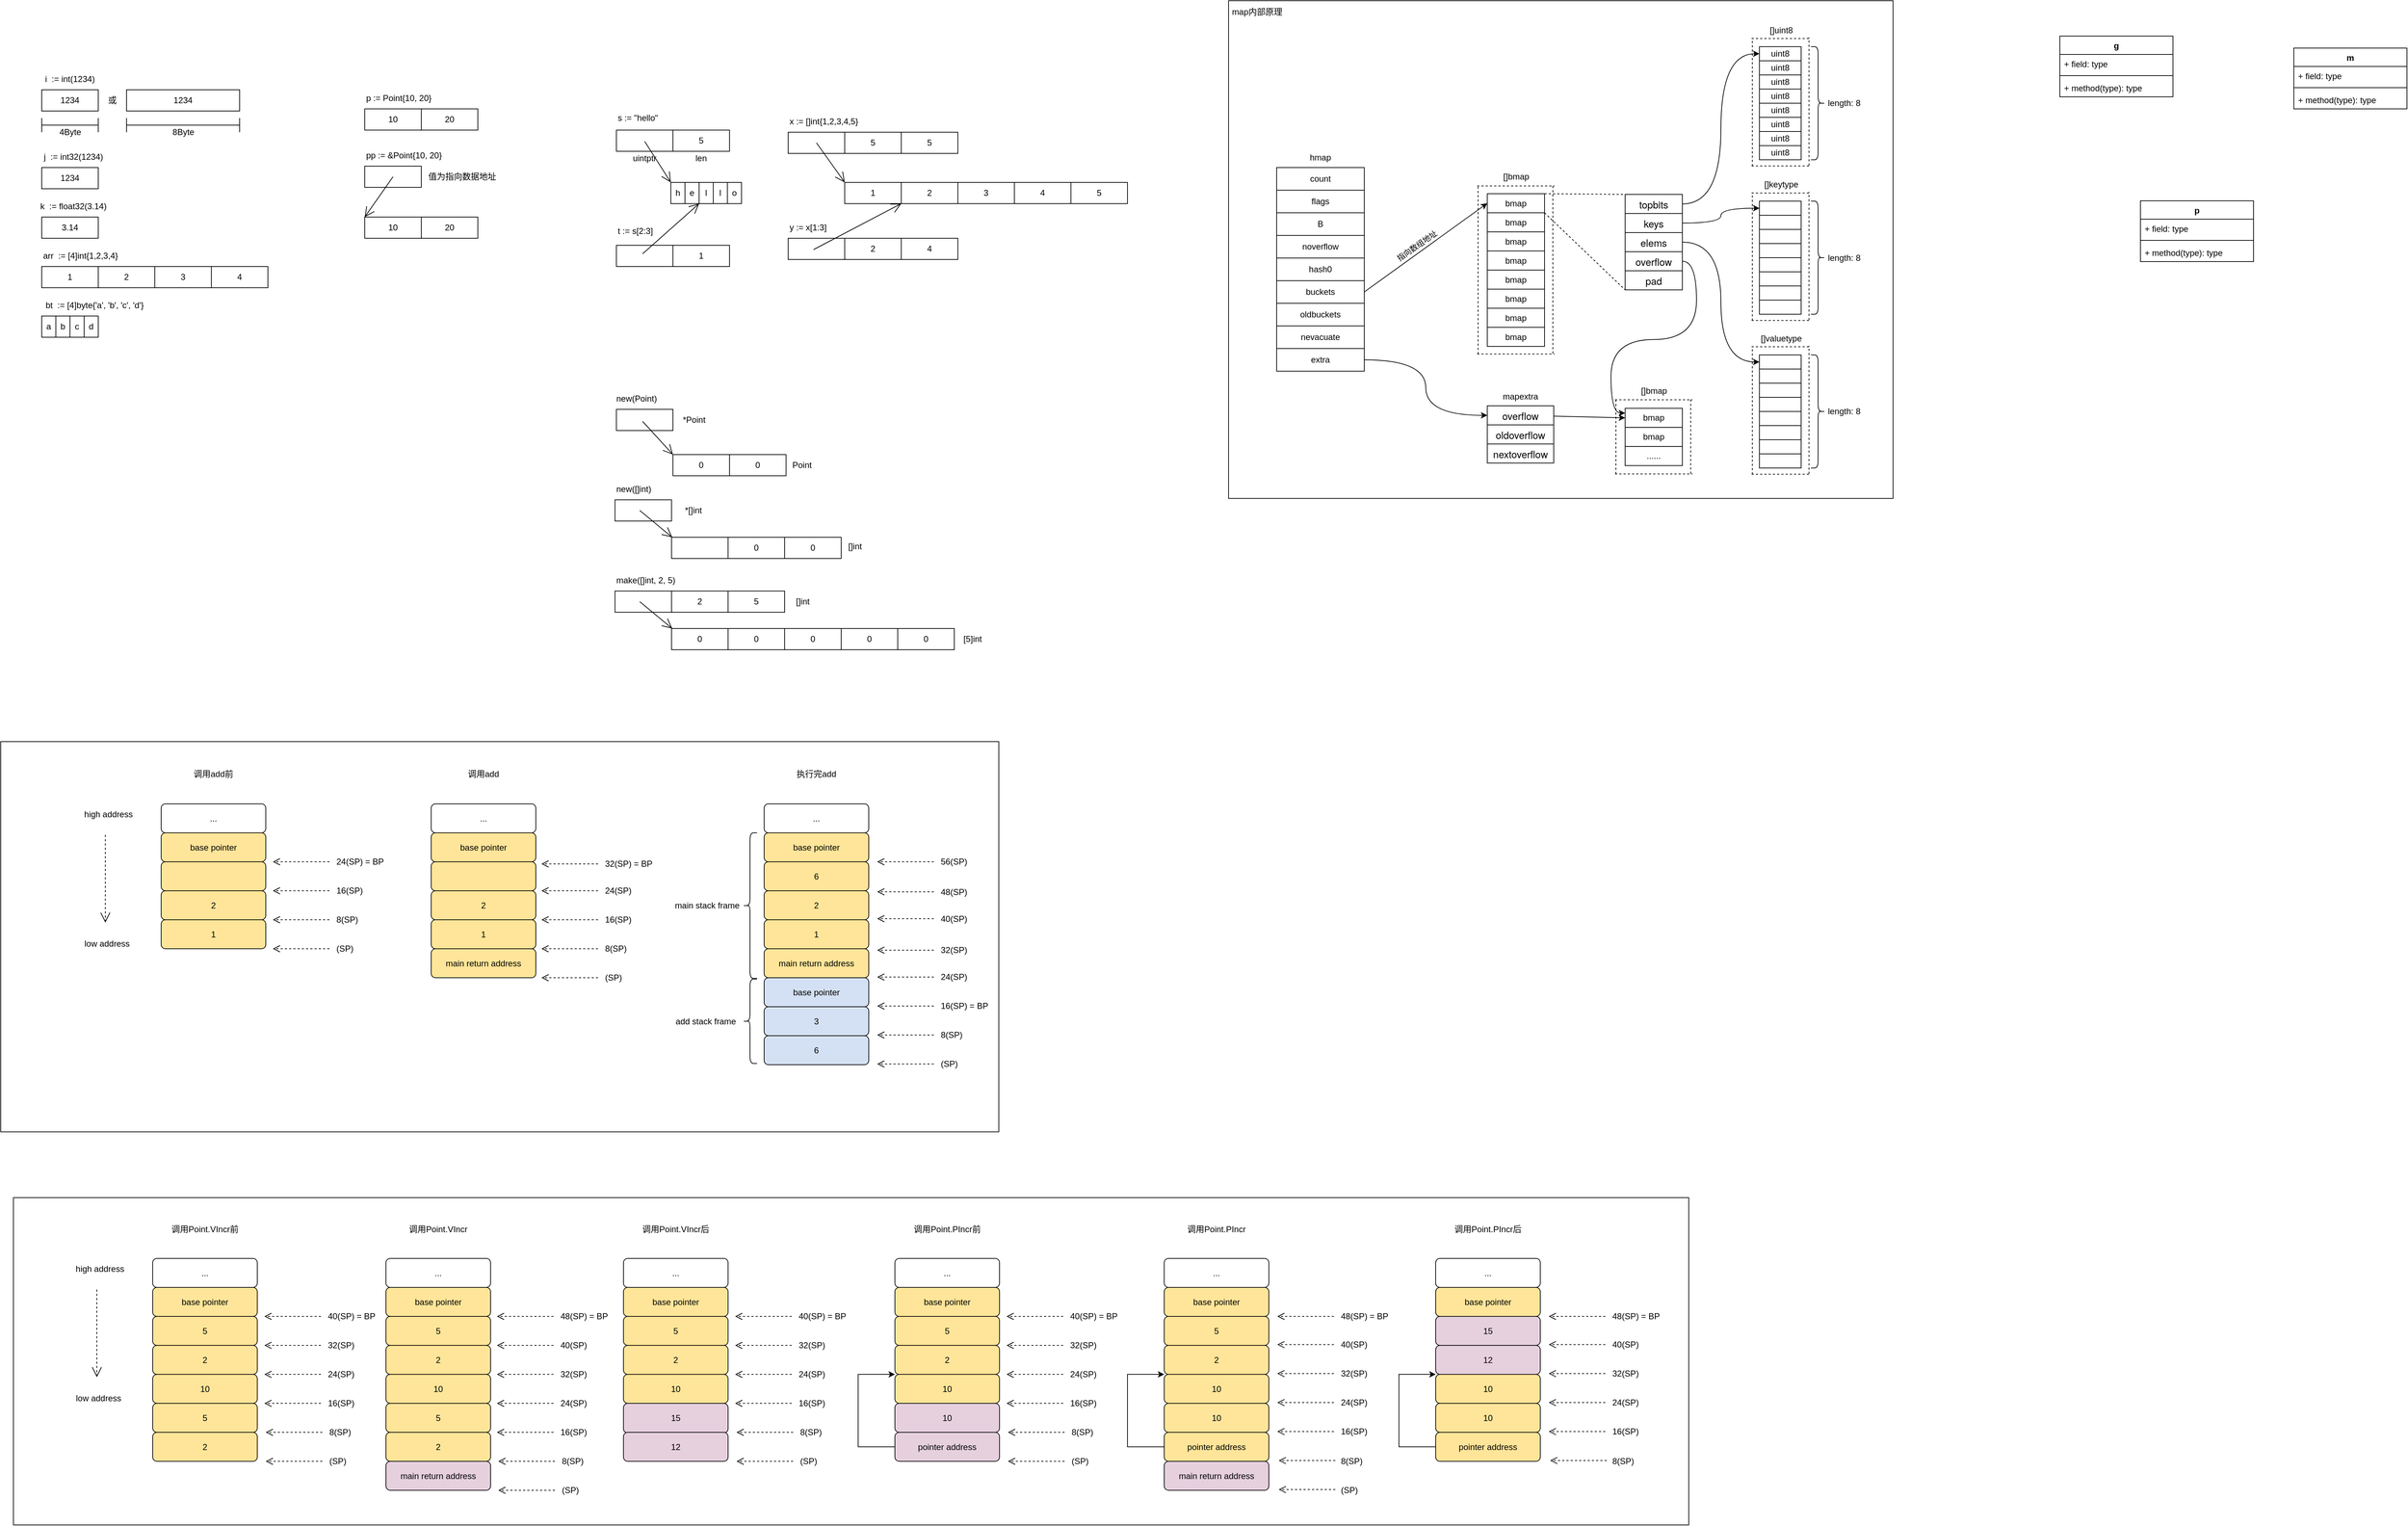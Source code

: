<mxfile version="16.5.2" type="github" pages="3">
  <diagram id="zWAUOI7uXB58mfc3HVhZ" name="数据结构">
    <mxGraphModel dx="1426" dy="741" grid="1" gridSize="10" guides="1" tooltips="1" connect="1" arrows="1" fold="1" page="1" pageScale="1" pageWidth="850" pageHeight="1100" math="0" shadow="0">
      <root>
        <mxCell id="59_2Vt7BAnoprPoY_IP--0" />
        <mxCell id="59_2Vt7BAnoprPoY_IP--1" parent="59_2Vt7BAnoprPoY_IP--0" />
        <mxCell id="h9NEg03ZQmB0HNe3aCR2-0" value="" style="rounded=0;whiteSpace=wrap;html=1;fillColor=#FFFFFF;" vertex="1" parent="59_2Vt7BAnoprPoY_IP--1">
          <mxGeometry x="80" y="1747" width="2370" height="463" as="geometry" />
        </mxCell>
        <mxCell id="TFn_a_H98EVJXQp6cAp4-142" value="" style="rounded=0;whiteSpace=wrap;html=1;" parent="59_2Vt7BAnoprPoY_IP--1" vertex="1">
          <mxGeometry x="1799" y="54" width="940" height="704" as="geometry" />
        </mxCell>
        <mxCell id="oKKVq3jpRf1W2T5kM2XM-5" value="" style="rounded=0;whiteSpace=wrap;html=1;fillColor=#FFFFFF;" parent="59_2Vt7BAnoprPoY_IP--1" vertex="1">
          <mxGeometry x="62" y="1102" width="1412" height="552" as="geometry" />
        </mxCell>
        <mxCell id="Qy6Y_hbi58cCMWtNMaR3-52" value="" style="rounded=0;whiteSpace=wrap;html=1;" parent="59_2Vt7BAnoprPoY_IP--1" vertex="1">
          <mxGeometry x="1176" y="240" width="80" height="30" as="geometry" />
        </mxCell>
        <mxCell id="Qy6Y_hbi58cCMWtNMaR3-25" value="" style="rounded=0;whiteSpace=wrap;html=1;" parent="59_2Vt7BAnoprPoY_IP--1" vertex="1">
          <mxGeometry x="577" y="288" width="80" height="30" as="geometry" />
        </mxCell>
        <mxCell id="59_2Vt7BAnoprPoY_IP--2" value="1234" style="rounded=0;whiteSpace=wrap;html=1;" parent="59_2Vt7BAnoprPoY_IP--1" vertex="1">
          <mxGeometry x="120" y="180" width="80" height="30" as="geometry" />
        </mxCell>
        <mxCell id="59_2Vt7BAnoprPoY_IP--3" value="1234" style="rounded=0;whiteSpace=wrap;html=1;" parent="59_2Vt7BAnoprPoY_IP--1" vertex="1">
          <mxGeometry x="240" y="180" width="160" height="30" as="geometry" />
        </mxCell>
        <mxCell id="59_2Vt7BAnoprPoY_IP--4" value="i&amp;nbsp; := int(1234)" style="text;html=1;strokeColor=none;fillColor=none;align=center;verticalAlign=middle;whiteSpace=wrap;rounded=0;" parent="59_2Vt7BAnoprPoY_IP--1" vertex="1">
          <mxGeometry x="120" y="150" width="80" height="30" as="geometry" />
        </mxCell>
        <mxCell id="59_2Vt7BAnoprPoY_IP--5" value="或" style="text;html=1;strokeColor=none;fillColor=none;align=center;verticalAlign=middle;whiteSpace=wrap;rounded=0;" parent="59_2Vt7BAnoprPoY_IP--1" vertex="1">
          <mxGeometry x="210" y="185" width="20" height="20" as="geometry" />
        </mxCell>
        <mxCell id="59_2Vt7BAnoprPoY_IP--19" value="j&amp;nbsp; := int32(1234)" style="text;html=1;strokeColor=none;fillColor=none;align=center;verticalAlign=middle;whiteSpace=wrap;rounded=0;" parent="59_2Vt7BAnoprPoY_IP--1" vertex="1">
          <mxGeometry x="110" y="260" width="110" height="30" as="geometry" />
        </mxCell>
        <mxCell id="59_2Vt7BAnoprPoY_IP--20" value="1234" style="rounded=0;whiteSpace=wrap;html=1;" parent="59_2Vt7BAnoprPoY_IP--1" vertex="1">
          <mxGeometry x="120" y="290" width="80" height="30" as="geometry" />
        </mxCell>
        <mxCell id="Qy6Y_hbi58cCMWtNMaR3-0" value="k&amp;nbsp; := float32(3.14)" style="text;html=1;strokeColor=none;fillColor=none;align=center;verticalAlign=middle;whiteSpace=wrap;rounded=0;" parent="59_2Vt7BAnoprPoY_IP--1" vertex="1">
          <mxGeometry x="110" y="330" width="110" height="30" as="geometry" />
        </mxCell>
        <mxCell id="Qy6Y_hbi58cCMWtNMaR3-1" value="" style="shape=crossbar;whiteSpace=wrap;html=1;rounded=1;" parent="59_2Vt7BAnoprPoY_IP--1" vertex="1">
          <mxGeometry x="240" y="220" width="160" height="20" as="geometry" />
        </mxCell>
        <mxCell id="Qy6Y_hbi58cCMWtNMaR3-2" value="8Byte" style="text;html=1;align=center;verticalAlign=middle;resizable=0;points=[];autosize=1;strokeColor=none;fillColor=none;" parent="59_2Vt7BAnoprPoY_IP--1" vertex="1">
          <mxGeometry x="295" y="230" width="50" height="20" as="geometry" />
        </mxCell>
        <mxCell id="Qy6Y_hbi58cCMWtNMaR3-5" value="" style="shape=crossbar;whiteSpace=wrap;html=1;rounded=1;" parent="59_2Vt7BAnoprPoY_IP--1" vertex="1">
          <mxGeometry x="120" y="220" width="80" height="20" as="geometry" />
        </mxCell>
        <mxCell id="Qy6Y_hbi58cCMWtNMaR3-6" value="4Byte" style="text;html=1;align=center;verticalAlign=middle;resizable=0;points=[];autosize=1;strokeColor=none;fillColor=none;" parent="59_2Vt7BAnoprPoY_IP--1" vertex="1">
          <mxGeometry x="135" y="230" width="50" height="20" as="geometry" />
        </mxCell>
        <mxCell id="Qy6Y_hbi58cCMWtNMaR3-7" value="3.14" style="rounded=0;whiteSpace=wrap;html=1;" parent="59_2Vt7BAnoprPoY_IP--1" vertex="1">
          <mxGeometry x="120" y="360" width="80" height="30" as="geometry" />
        </mxCell>
        <mxCell id="Qy6Y_hbi58cCMWtNMaR3-8" value="arr&amp;nbsp; := [4]int{1,2,3,4}" style="text;html=1;strokeColor=none;fillColor=none;align=center;verticalAlign=middle;whiteSpace=wrap;rounded=0;" parent="59_2Vt7BAnoprPoY_IP--1" vertex="1">
          <mxGeometry x="100" y="400" width="150" height="30" as="geometry" />
        </mxCell>
        <mxCell id="Qy6Y_hbi58cCMWtNMaR3-9" value="1" style="rounded=0;whiteSpace=wrap;html=1;" parent="59_2Vt7BAnoprPoY_IP--1" vertex="1">
          <mxGeometry x="120" y="430" width="80" height="30" as="geometry" />
        </mxCell>
        <mxCell id="Qy6Y_hbi58cCMWtNMaR3-10" value="2" style="rounded=0;whiteSpace=wrap;html=1;" parent="59_2Vt7BAnoprPoY_IP--1" vertex="1">
          <mxGeometry x="200" y="430" width="80" height="30" as="geometry" />
        </mxCell>
        <mxCell id="Qy6Y_hbi58cCMWtNMaR3-11" value="3" style="rounded=0;whiteSpace=wrap;html=1;" parent="59_2Vt7BAnoprPoY_IP--1" vertex="1">
          <mxGeometry x="280" y="430" width="80" height="30" as="geometry" />
        </mxCell>
        <mxCell id="Qy6Y_hbi58cCMWtNMaR3-12" value="4" style="rounded=0;whiteSpace=wrap;html=1;" parent="59_2Vt7BAnoprPoY_IP--1" vertex="1">
          <mxGeometry x="360" y="430" width="80" height="30" as="geometry" />
        </mxCell>
        <mxCell id="Qy6Y_hbi58cCMWtNMaR3-13" value="bt&amp;nbsp; := [4]byte{&#39;a&#39;, &#39;b&#39;, &#39;c&#39;, &#39;d&#39;}" style="text;html=1;strokeColor=none;fillColor=none;align=center;verticalAlign=middle;whiteSpace=wrap;rounded=0;" parent="59_2Vt7BAnoprPoY_IP--1" vertex="1">
          <mxGeometry x="120" y="470" width="150" height="30" as="geometry" />
        </mxCell>
        <mxCell id="Qy6Y_hbi58cCMWtNMaR3-14" value="a" style="rounded=0;whiteSpace=wrap;html=1;" parent="59_2Vt7BAnoprPoY_IP--1" vertex="1">
          <mxGeometry x="120" y="500" width="20" height="30" as="geometry" />
        </mxCell>
        <mxCell id="Qy6Y_hbi58cCMWtNMaR3-18" value="b" style="rounded=0;whiteSpace=wrap;html=1;" parent="59_2Vt7BAnoprPoY_IP--1" vertex="1">
          <mxGeometry x="140" y="500" width="20" height="30" as="geometry" />
        </mxCell>
        <mxCell id="Qy6Y_hbi58cCMWtNMaR3-19" value="c" style="rounded=0;whiteSpace=wrap;html=1;" parent="59_2Vt7BAnoprPoY_IP--1" vertex="1">
          <mxGeometry x="160" y="500" width="20" height="30" as="geometry" />
        </mxCell>
        <mxCell id="Qy6Y_hbi58cCMWtNMaR3-20" value="d" style="rounded=0;whiteSpace=wrap;html=1;" parent="59_2Vt7BAnoprPoY_IP--1" vertex="1">
          <mxGeometry x="180" y="500" width="20" height="30" as="geometry" />
        </mxCell>
        <mxCell id="Qy6Y_hbi58cCMWtNMaR3-21" value="p := Point{10, 20}" style="text;html=1;strokeColor=none;fillColor=none;align=left;verticalAlign=middle;whiteSpace=wrap;rounded=0;" parent="59_2Vt7BAnoprPoY_IP--1" vertex="1">
          <mxGeometry x="577" y="177" width="119" height="30" as="geometry" />
        </mxCell>
        <mxCell id="Qy6Y_hbi58cCMWtNMaR3-22" value="pp := &amp;amp;Point{10, 20}" style="text;html=1;strokeColor=none;fillColor=none;align=left;verticalAlign=middle;whiteSpace=wrap;rounded=0;" parent="59_2Vt7BAnoprPoY_IP--1" vertex="1">
          <mxGeometry x="577" y="258" width="139" height="30" as="geometry" />
        </mxCell>
        <mxCell id="Qy6Y_hbi58cCMWtNMaR3-23" value="10" style="rounded=0;whiteSpace=wrap;html=1;" parent="59_2Vt7BAnoprPoY_IP--1" vertex="1">
          <mxGeometry x="577" y="360" width="80" height="30" as="geometry" />
        </mxCell>
        <mxCell id="Qy6Y_hbi58cCMWtNMaR3-24" value="20" style="rounded=0;whiteSpace=wrap;html=1;" parent="59_2Vt7BAnoprPoY_IP--1" vertex="1">
          <mxGeometry x="657" y="360" width="80" height="30" as="geometry" />
        </mxCell>
        <mxCell id="Qy6Y_hbi58cCMWtNMaR3-26" value="" style="endArrow=open;endFill=1;endSize=12;html=1;rounded=0;entryX=0;entryY=0;entryDx=0;entryDy=0;exitX=0.5;exitY=0.5;exitDx=0;exitDy=0;exitPerimeter=0;" parent="59_2Vt7BAnoprPoY_IP--1" source="Qy6Y_hbi58cCMWtNMaR3-25" target="Qy6Y_hbi58cCMWtNMaR3-23" edge="1">
          <mxGeometry width="160" relative="1" as="geometry">
            <mxPoint x="611" y="329" as="sourcePoint" />
            <mxPoint x="575" y="359" as="targetPoint" />
          </mxGeometry>
        </mxCell>
        <mxCell id="Qy6Y_hbi58cCMWtNMaR3-27" value="10" style="rounded=0;whiteSpace=wrap;html=1;" parent="59_2Vt7BAnoprPoY_IP--1" vertex="1">
          <mxGeometry x="577" y="207" width="80" height="30" as="geometry" />
        </mxCell>
        <mxCell id="Qy6Y_hbi58cCMWtNMaR3-28" value="20" style="rounded=0;whiteSpace=wrap;html=1;" parent="59_2Vt7BAnoprPoY_IP--1" vertex="1">
          <mxGeometry x="657" y="207" width="80" height="30" as="geometry" />
        </mxCell>
        <mxCell id="Qy6Y_hbi58cCMWtNMaR3-29" value="值为指向数据地址" style="text;html=1;strokeColor=none;fillColor=none;align=center;verticalAlign=middle;whiteSpace=wrap;rounded=0;" parent="59_2Vt7BAnoprPoY_IP--1" vertex="1">
          <mxGeometry x="662" y="292" width="106" height="22" as="geometry" />
        </mxCell>
        <mxCell id="Qy6Y_hbi58cCMWtNMaR3-30" value="s := &quot;hello&quot;" style="text;html=1;strokeColor=none;fillColor=none;align=left;verticalAlign=middle;whiteSpace=wrap;rounded=0;" parent="59_2Vt7BAnoprPoY_IP--1" vertex="1">
          <mxGeometry x="933" y="205" width="119" height="30" as="geometry" />
        </mxCell>
        <mxCell id="Qy6Y_hbi58cCMWtNMaR3-31" value="" style="rounded=0;whiteSpace=wrap;html=1;" parent="59_2Vt7BAnoprPoY_IP--1" vertex="1">
          <mxGeometry x="933" y="237" width="80" height="30" as="geometry" />
        </mxCell>
        <mxCell id="Qy6Y_hbi58cCMWtNMaR3-32" value="5" style="rounded=0;whiteSpace=wrap;html=1;" parent="59_2Vt7BAnoprPoY_IP--1" vertex="1">
          <mxGeometry x="1013" y="237" width="80" height="30" as="geometry" />
        </mxCell>
        <mxCell id="Qy6Y_hbi58cCMWtNMaR3-33" value="uintptr" style="text;html=1;strokeColor=none;fillColor=none;align=center;verticalAlign=middle;whiteSpace=wrap;rounded=0;" parent="59_2Vt7BAnoprPoY_IP--1" vertex="1">
          <mxGeometry x="943" y="267" width="60" height="19" as="geometry" />
        </mxCell>
        <mxCell id="Qy6Y_hbi58cCMWtNMaR3-34" value="len" style="text;html=1;strokeColor=none;fillColor=none;align=center;verticalAlign=middle;whiteSpace=wrap;rounded=0;" parent="59_2Vt7BAnoprPoY_IP--1" vertex="1">
          <mxGeometry x="1023" y="267" width="60" height="19" as="geometry" />
        </mxCell>
        <mxCell id="Qy6Y_hbi58cCMWtNMaR3-35" value="h" style="rounded=0;whiteSpace=wrap;html=1;" parent="59_2Vt7BAnoprPoY_IP--1" vertex="1">
          <mxGeometry x="1010" y="311" width="20" height="30" as="geometry" />
        </mxCell>
        <mxCell id="Qy6Y_hbi58cCMWtNMaR3-36" value="e" style="rounded=0;whiteSpace=wrap;html=1;" parent="59_2Vt7BAnoprPoY_IP--1" vertex="1">
          <mxGeometry x="1030" y="311" width="20" height="30" as="geometry" />
        </mxCell>
        <mxCell id="Qy6Y_hbi58cCMWtNMaR3-37" value="l" style="rounded=0;whiteSpace=wrap;html=1;" parent="59_2Vt7BAnoprPoY_IP--1" vertex="1">
          <mxGeometry x="1050" y="311" width="20" height="30" as="geometry" />
        </mxCell>
        <mxCell id="Qy6Y_hbi58cCMWtNMaR3-38" value="l" style="rounded=0;whiteSpace=wrap;html=1;" parent="59_2Vt7BAnoprPoY_IP--1" vertex="1">
          <mxGeometry x="1070" y="311" width="20" height="30" as="geometry" />
        </mxCell>
        <mxCell id="Qy6Y_hbi58cCMWtNMaR3-39" value="o" style="rounded=0;whiteSpace=wrap;html=1;" parent="59_2Vt7BAnoprPoY_IP--1" vertex="1">
          <mxGeometry x="1090" y="311" width="20" height="30" as="geometry" />
        </mxCell>
        <mxCell id="Qy6Y_hbi58cCMWtNMaR3-40" value="" style="endArrow=open;endFill=1;endSize=12;html=1;rounded=0;entryX=0;entryY=0;entryDx=0;entryDy=0;exitX=0.5;exitY=0.5;exitDx=0;exitDy=0;exitPerimeter=0;" parent="59_2Vt7BAnoprPoY_IP--1" target="Qy6Y_hbi58cCMWtNMaR3-35" edge="1">
          <mxGeometry width="160" relative="1" as="geometry">
            <mxPoint x="973" y="253" as="sourcePoint" />
            <mxPoint x="933" y="310" as="targetPoint" />
          </mxGeometry>
        </mxCell>
        <mxCell id="Qy6Y_hbi58cCMWtNMaR3-42" value="t := s[2:3]" style="text;html=1;strokeColor=none;fillColor=none;align=left;verticalAlign=middle;whiteSpace=wrap;rounded=0;" parent="59_2Vt7BAnoprPoY_IP--1" vertex="1">
          <mxGeometry x="933" y="365" width="119" height="30" as="geometry" />
        </mxCell>
        <mxCell id="Qy6Y_hbi58cCMWtNMaR3-43" value="" style="rounded=0;whiteSpace=wrap;html=1;" parent="59_2Vt7BAnoprPoY_IP--1" vertex="1">
          <mxGeometry x="933" y="400" width="80" height="30" as="geometry" />
        </mxCell>
        <mxCell id="Qy6Y_hbi58cCMWtNMaR3-44" value="1" style="rounded=0;whiteSpace=wrap;html=1;" parent="59_2Vt7BAnoprPoY_IP--1" vertex="1">
          <mxGeometry x="1013" y="400" width="80" height="30" as="geometry" />
        </mxCell>
        <mxCell id="Qy6Y_hbi58cCMWtNMaR3-45" value="" style="endArrow=open;endFill=1;endSize=12;html=1;rounded=0;entryX=1;entryY=1;entryDx=0;entryDy=0;exitX=0.463;exitY=0.4;exitDx=0;exitDy=0;exitPerimeter=0;" parent="59_2Vt7BAnoprPoY_IP--1" source="Qy6Y_hbi58cCMWtNMaR3-43" target="Qy6Y_hbi58cCMWtNMaR3-36" edge="1">
          <mxGeometry width="160" relative="1" as="geometry">
            <mxPoint x="983" y="263" as="sourcePoint" />
            <mxPoint x="943" y="320" as="targetPoint" />
          </mxGeometry>
        </mxCell>
        <mxCell id="Qy6Y_hbi58cCMWtNMaR3-46" value="x := []int{1,2,3,4,5}" style="text;html=1;strokeColor=none;fillColor=none;align=left;verticalAlign=middle;whiteSpace=wrap;rounded=0;" parent="59_2Vt7BAnoprPoY_IP--1" vertex="1">
          <mxGeometry x="1176" y="210" width="119" height="30" as="geometry" />
        </mxCell>
        <mxCell id="Qy6Y_hbi58cCMWtNMaR3-47" value="1" style="rounded=0;whiteSpace=wrap;html=1;" parent="59_2Vt7BAnoprPoY_IP--1" vertex="1">
          <mxGeometry x="1256" y="311" width="80" height="30" as="geometry" />
        </mxCell>
        <mxCell id="Qy6Y_hbi58cCMWtNMaR3-48" value="2" style="rounded=0;whiteSpace=wrap;html=1;" parent="59_2Vt7BAnoprPoY_IP--1" vertex="1">
          <mxGeometry x="1336" y="311" width="80" height="30" as="geometry" />
        </mxCell>
        <mxCell id="Qy6Y_hbi58cCMWtNMaR3-49" value="3" style="rounded=0;whiteSpace=wrap;html=1;" parent="59_2Vt7BAnoprPoY_IP--1" vertex="1">
          <mxGeometry x="1416" y="311" width="80" height="30" as="geometry" />
        </mxCell>
        <mxCell id="Qy6Y_hbi58cCMWtNMaR3-50" value="4" style="rounded=0;whiteSpace=wrap;html=1;" parent="59_2Vt7BAnoprPoY_IP--1" vertex="1">
          <mxGeometry x="1496" y="311" width="80" height="30" as="geometry" />
        </mxCell>
        <mxCell id="Qy6Y_hbi58cCMWtNMaR3-51" value="5" style="rounded=0;whiteSpace=wrap;html=1;" parent="59_2Vt7BAnoprPoY_IP--1" vertex="1">
          <mxGeometry x="1576" y="311" width="80" height="30" as="geometry" />
        </mxCell>
        <mxCell id="Qy6Y_hbi58cCMWtNMaR3-53" value="5" style="rounded=0;whiteSpace=wrap;html=1;" parent="59_2Vt7BAnoprPoY_IP--1" vertex="1">
          <mxGeometry x="1256" y="240" width="80" height="30" as="geometry" />
        </mxCell>
        <mxCell id="Qy6Y_hbi58cCMWtNMaR3-54" value="5" style="rounded=0;whiteSpace=wrap;html=1;" parent="59_2Vt7BAnoprPoY_IP--1" vertex="1">
          <mxGeometry x="1336" y="240" width="80" height="30" as="geometry" />
        </mxCell>
        <mxCell id="Qy6Y_hbi58cCMWtNMaR3-55" value="" style="endArrow=open;endFill=1;endSize=12;html=1;rounded=0;entryX=0;entryY=0;entryDx=0;entryDy=0;exitX=0.5;exitY=0.5;exitDx=0;exitDy=0;exitPerimeter=0;" parent="59_2Vt7BAnoprPoY_IP--1" source="Qy6Y_hbi58cCMWtNMaR3-52" target="Qy6Y_hbi58cCMWtNMaR3-47" edge="1">
          <mxGeometry width="160" relative="1" as="geometry">
            <mxPoint x="1227" y="294" as="sourcePoint" />
            <mxPoint x="1315.96" y="294" as="targetPoint" />
          </mxGeometry>
        </mxCell>
        <mxCell id="Qy6Y_hbi58cCMWtNMaR3-57" value="y := x[1:3]" style="text;html=1;strokeColor=none;fillColor=none;align=left;verticalAlign=middle;whiteSpace=wrap;rounded=0;" parent="59_2Vt7BAnoprPoY_IP--1" vertex="1">
          <mxGeometry x="1176" y="360" width="119" height="30" as="geometry" />
        </mxCell>
        <mxCell id="Qy6Y_hbi58cCMWtNMaR3-58" value="" style="rounded=0;whiteSpace=wrap;html=1;" parent="59_2Vt7BAnoprPoY_IP--1" vertex="1">
          <mxGeometry x="1176" y="390" width="80" height="30" as="geometry" />
        </mxCell>
        <mxCell id="Qy6Y_hbi58cCMWtNMaR3-59" value="2" style="rounded=0;whiteSpace=wrap;html=1;" parent="59_2Vt7BAnoprPoY_IP--1" vertex="1">
          <mxGeometry x="1256" y="390" width="80" height="30" as="geometry" />
        </mxCell>
        <mxCell id="Qy6Y_hbi58cCMWtNMaR3-60" value="4" style="rounded=0;whiteSpace=wrap;html=1;" parent="59_2Vt7BAnoprPoY_IP--1" vertex="1">
          <mxGeometry x="1336" y="390" width="80" height="30" as="geometry" />
        </mxCell>
        <mxCell id="Qy6Y_hbi58cCMWtNMaR3-61" value="" style="endArrow=open;endFill=1;endSize=12;html=1;rounded=0;entryX=0;entryY=1;entryDx=0;entryDy=0;exitX=0.5;exitY=0.5;exitDx=0;exitDy=0;exitPerimeter=0;" parent="59_2Vt7BAnoprPoY_IP--1" target="Qy6Y_hbi58cCMWtNMaR3-48" edge="1">
          <mxGeometry width="160" relative="1" as="geometry">
            <mxPoint x="1212" y="406" as="sourcePoint" />
            <mxPoint x="1252" y="462" as="targetPoint" />
          </mxGeometry>
        </mxCell>
        <mxCell id="Qy6Y_hbi58cCMWtNMaR3-62" value="new(Point)" style="text;html=1;strokeColor=none;fillColor=none;align=left;verticalAlign=middle;whiteSpace=wrap;rounded=0;" parent="59_2Vt7BAnoprPoY_IP--1" vertex="1">
          <mxGeometry x="931" y="602" width="119" height="30" as="geometry" />
        </mxCell>
        <mxCell id="Qy6Y_hbi58cCMWtNMaR3-63" value="" style="rounded=0;whiteSpace=wrap;html=1;" parent="59_2Vt7BAnoprPoY_IP--1" vertex="1">
          <mxGeometry x="933" y="632" width="80" height="30" as="geometry" />
        </mxCell>
        <mxCell id="Qy6Y_hbi58cCMWtNMaR3-64" value="0" style="rounded=0;whiteSpace=wrap;html=1;" parent="59_2Vt7BAnoprPoY_IP--1" vertex="1">
          <mxGeometry x="1013" y="696" width="80" height="30" as="geometry" />
        </mxCell>
        <mxCell id="Qy6Y_hbi58cCMWtNMaR3-65" value="0" style="rounded=0;whiteSpace=wrap;html=1;" parent="59_2Vt7BAnoprPoY_IP--1" vertex="1">
          <mxGeometry x="1093" y="696" width="80" height="30" as="geometry" />
        </mxCell>
        <mxCell id="Qy6Y_hbi58cCMWtNMaR3-67" value="" style="endArrow=open;endFill=1;endSize=12;html=1;rounded=0;entryX=0;entryY=0;entryDx=0;entryDy=0;exitX=0.463;exitY=0.4;exitDx=0;exitDy=0;exitPerimeter=0;" parent="59_2Vt7BAnoprPoY_IP--1" target="Qy6Y_hbi58cCMWtNMaR3-64" edge="1">
          <mxGeometry width="160" relative="1" as="geometry">
            <mxPoint x="970.04" y="649" as="sourcePoint" />
            <mxPoint x="1050" y="578" as="targetPoint" />
          </mxGeometry>
        </mxCell>
        <mxCell id="Qy6Y_hbi58cCMWtNMaR3-68" value="*Point" style="text;html=1;strokeColor=none;fillColor=none;align=left;verticalAlign=middle;whiteSpace=wrap;rounded=0;" parent="59_2Vt7BAnoprPoY_IP--1" vertex="1">
          <mxGeometry x="1025" y="632" width="119" height="30" as="geometry" />
        </mxCell>
        <mxCell id="Qy6Y_hbi58cCMWtNMaR3-69" value="new([]int)" style="text;html=1;strokeColor=none;fillColor=none;align=left;verticalAlign=middle;whiteSpace=wrap;rounded=0;" parent="59_2Vt7BAnoprPoY_IP--1" vertex="1">
          <mxGeometry x="931" y="730" width="119" height="30" as="geometry" />
        </mxCell>
        <mxCell id="Qy6Y_hbi58cCMWtNMaR3-70" value="" style="rounded=0;whiteSpace=wrap;html=1;" parent="59_2Vt7BAnoprPoY_IP--1" vertex="1">
          <mxGeometry x="931" y="760" width="80" height="30" as="geometry" />
        </mxCell>
        <mxCell id="Qy6Y_hbi58cCMWtNMaR3-71" value="" style="rounded=0;whiteSpace=wrap;html=1;" parent="59_2Vt7BAnoprPoY_IP--1" vertex="1">
          <mxGeometry x="1011" y="813" width="80" height="30" as="geometry" />
        </mxCell>
        <mxCell id="Qy6Y_hbi58cCMWtNMaR3-72" value="0" style="rounded=0;whiteSpace=wrap;html=1;" parent="59_2Vt7BAnoprPoY_IP--1" vertex="1">
          <mxGeometry x="1091" y="813" width="80" height="30" as="geometry" />
        </mxCell>
        <mxCell id="Qy6Y_hbi58cCMWtNMaR3-73" value="0" style="rounded=0;whiteSpace=wrap;html=1;" parent="59_2Vt7BAnoprPoY_IP--1" vertex="1">
          <mxGeometry x="1171" y="813" width="80" height="30" as="geometry" />
        </mxCell>
        <mxCell id="Qy6Y_hbi58cCMWtNMaR3-74" value="" style="endArrow=open;endFill=1;endSize=12;html=1;rounded=0;entryX=0;entryY=0;entryDx=0;entryDy=0;exitX=0.438;exitY=0.5;exitDx=0;exitDy=0;exitPerimeter=0;" parent="59_2Vt7BAnoprPoY_IP--1" source="Qy6Y_hbi58cCMWtNMaR3-70" edge="1">
          <mxGeometry width="160" relative="1" as="geometry">
            <mxPoint x="1030" y="775" as="sourcePoint" />
            <mxPoint x="1011.98" y="813" as="targetPoint" />
          </mxGeometry>
        </mxCell>
        <mxCell id="Qy6Y_hbi58cCMWtNMaR3-75" value="make([]int, 2, 5)" style="text;html=1;strokeColor=none;fillColor=none;align=left;verticalAlign=middle;whiteSpace=wrap;rounded=0;" parent="59_2Vt7BAnoprPoY_IP--1" vertex="1">
          <mxGeometry x="931" y="859" width="119" height="30" as="geometry" />
        </mxCell>
        <mxCell id="Qy6Y_hbi58cCMWtNMaR3-76" value="" style="rounded=0;whiteSpace=wrap;html=1;" parent="59_2Vt7BAnoprPoY_IP--1" vertex="1">
          <mxGeometry x="931" y="889" width="80" height="30" as="geometry" />
        </mxCell>
        <mxCell id="Qy6Y_hbi58cCMWtNMaR3-77" value="0" style="rounded=0;whiteSpace=wrap;html=1;" parent="59_2Vt7BAnoprPoY_IP--1" vertex="1">
          <mxGeometry x="1011" y="942" width="80" height="30" as="geometry" />
        </mxCell>
        <mxCell id="Qy6Y_hbi58cCMWtNMaR3-78" value="0" style="rounded=0;whiteSpace=wrap;html=1;" parent="59_2Vt7BAnoprPoY_IP--1" vertex="1">
          <mxGeometry x="1091" y="942" width="80" height="30" as="geometry" />
        </mxCell>
        <mxCell id="Qy6Y_hbi58cCMWtNMaR3-79" value="0" style="rounded=0;whiteSpace=wrap;html=1;" parent="59_2Vt7BAnoprPoY_IP--1" vertex="1">
          <mxGeometry x="1171" y="942" width="80" height="30" as="geometry" />
        </mxCell>
        <mxCell id="Qy6Y_hbi58cCMWtNMaR3-80" value="" style="endArrow=open;endFill=1;endSize=12;html=1;rounded=0;entryX=0;entryY=0;entryDx=0;entryDy=0;exitX=0.438;exitY=0.5;exitDx=0;exitDy=0;exitPerimeter=0;" parent="59_2Vt7BAnoprPoY_IP--1" source="Qy6Y_hbi58cCMWtNMaR3-76" edge="1">
          <mxGeometry width="160" relative="1" as="geometry">
            <mxPoint x="1030" y="904" as="sourcePoint" />
            <mxPoint x="1011.98" y="942" as="targetPoint" />
          </mxGeometry>
        </mxCell>
        <mxCell id="Qy6Y_hbi58cCMWtNMaR3-81" value="0" style="rounded=0;whiteSpace=wrap;html=1;" parent="59_2Vt7BAnoprPoY_IP--1" vertex="1">
          <mxGeometry x="1251" y="942" width="80" height="30" as="geometry" />
        </mxCell>
        <mxCell id="Qy6Y_hbi58cCMWtNMaR3-82" value="0" style="rounded=0;whiteSpace=wrap;html=1;" parent="59_2Vt7BAnoprPoY_IP--1" vertex="1">
          <mxGeometry x="1331" y="942" width="80" height="30" as="geometry" />
        </mxCell>
        <mxCell id="Qy6Y_hbi58cCMWtNMaR3-83" value="2" style="rounded=0;whiteSpace=wrap;html=1;" parent="59_2Vt7BAnoprPoY_IP--1" vertex="1">
          <mxGeometry x="1011" y="889" width="80" height="30" as="geometry" />
        </mxCell>
        <mxCell id="Qy6Y_hbi58cCMWtNMaR3-84" value="5" style="rounded=0;whiteSpace=wrap;html=1;" parent="59_2Vt7BAnoprPoY_IP--1" vertex="1">
          <mxGeometry x="1091" y="889" width="80" height="30" as="geometry" />
        </mxCell>
        <mxCell id="Qy6Y_hbi58cCMWtNMaR3-85" value="*[]int" style="text;html=1;strokeColor=none;fillColor=none;align=left;verticalAlign=middle;whiteSpace=wrap;rounded=0;" parent="59_2Vt7BAnoprPoY_IP--1" vertex="1">
          <mxGeometry x="1028" y="760" width="52" height="30" as="geometry" />
        </mxCell>
        <mxCell id="Qy6Y_hbi58cCMWtNMaR3-86" value="[]int" style="text;html=1;strokeColor=none;fillColor=none;align=left;verticalAlign=middle;whiteSpace=wrap;rounded=0;" parent="59_2Vt7BAnoprPoY_IP--1" vertex="1">
          <mxGeometry x="1185" y="889" width="52" height="30" as="geometry" />
        </mxCell>
        <mxCell id="Qy6Y_hbi58cCMWtNMaR3-87" value="[5]int" style="text;html=1;strokeColor=none;fillColor=none;align=left;verticalAlign=middle;whiteSpace=wrap;rounded=0;" parent="59_2Vt7BAnoprPoY_IP--1" vertex="1">
          <mxGeometry x="1422" y="942" width="52" height="30" as="geometry" />
        </mxCell>
        <mxCell id="Qy6Y_hbi58cCMWtNMaR3-88" value="[]int" style="text;html=1;strokeColor=none;fillColor=none;align=left;verticalAlign=middle;whiteSpace=wrap;rounded=0;" parent="59_2Vt7BAnoprPoY_IP--1" vertex="1">
          <mxGeometry x="1259" y="811" width="52" height="30" as="geometry" />
        </mxCell>
        <mxCell id="Qy6Y_hbi58cCMWtNMaR3-89" value="Point" style="text;html=1;strokeColor=none;fillColor=none;align=left;verticalAlign=middle;whiteSpace=wrap;rounded=0;" parent="59_2Vt7BAnoprPoY_IP--1" vertex="1">
          <mxGeometry x="1180" y="696" width="52" height="30" as="geometry" />
        </mxCell>
        <mxCell id="TFn_a_H98EVJXQp6cAp4-0" value="count" style="rounded=0;whiteSpace=wrap;html=1;" parent="59_2Vt7BAnoprPoY_IP--1" vertex="1">
          <mxGeometry x="1867" y="290" width="124" height="32" as="geometry" />
        </mxCell>
        <mxCell id="TFn_a_H98EVJXQp6cAp4-1" value="flags" style="rounded=0;whiteSpace=wrap;html=1;" parent="59_2Vt7BAnoprPoY_IP--1" vertex="1">
          <mxGeometry x="1867" y="322" width="124" height="32" as="geometry" />
        </mxCell>
        <mxCell id="TFn_a_H98EVJXQp6cAp4-2" value="B" style="rounded=0;whiteSpace=wrap;html=1;" parent="59_2Vt7BAnoprPoY_IP--1" vertex="1">
          <mxGeometry x="1867" y="354" width="124" height="32" as="geometry" />
        </mxCell>
        <mxCell id="TFn_a_H98EVJXQp6cAp4-3" value="noverflow" style="rounded=0;whiteSpace=wrap;html=1;" parent="59_2Vt7BAnoprPoY_IP--1" vertex="1">
          <mxGeometry x="1867" y="386" width="124" height="32" as="geometry" />
        </mxCell>
        <mxCell id="TFn_a_H98EVJXQp6cAp4-4" value="hash0" style="rounded=0;whiteSpace=wrap;html=1;" parent="59_2Vt7BAnoprPoY_IP--1" vertex="1">
          <mxGeometry x="1867" y="418" width="124" height="32" as="geometry" />
        </mxCell>
        <mxCell id="TFn_a_H98EVJXQp6cAp4-26" style="rounded=0;orthogonalLoop=1;jettySize=auto;html=1;entryX=0;entryY=0.5;entryDx=0;entryDy=0;exitX=1;exitY=0.5;exitDx=0;exitDy=0;" parent="59_2Vt7BAnoprPoY_IP--1" source="TFn_a_H98EVJXQp6cAp4-5" target="TFn_a_H98EVJXQp6cAp4-10" edge="1">
          <mxGeometry relative="1" as="geometry" />
        </mxCell>
        <mxCell id="TFn_a_H98EVJXQp6cAp4-27" value="指向数组地址" style="edgeLabel;html=1;align=center;verticalAlign=middle;resizable=0;points=[];rotation=-35;" parent="TFn_a_H98EVJXQp6cAp4-26" vertex="1" connectable="0">
          <mxGeometry x="-0.123" y="3" relative="1" as="geometry">
            <mxPoint x="-1" y="-8" as="offset" />
          </mxGeometry>
        </mxCell>
        <mxCell id="TFn_a_H98EVJXQp6cAp4-5" value="buckets" style="rounded=0;whiteSpace=wrap;html=1;" parent="59_2Vt7BAnoprPoY_IP--1" vertex="1">
          <mxGeometry x="1867" y="450" width="124" height="32" as="geometry" />
        </mxCell>
        <mxCell id="TFn_a_H98EVJXQp6cAp4-6" value="oldbuckets" style="rounded=0;whiteSpace=wrap;html=1;" parent="59_2Vt7BAnoprPoY_IP--1" vertex="1">
          <mxGeometry x="1867" y="482" width="124" height="32" as="geometry" />
        </mxCell>
        <mxCell id="TFn_a_H98EVJXQp6cAp4-7" value="nevacuate" style="rounded=0;whiteSpace=wrap;html=1;" parent="59_2Vt7BAnoprPoY_IP--1" vertex="1">
          <mxGeometry x="1867" y="514" width="124" height="32" as="geometry" />
        </mxCell>
        <mxCell id="TFn_a_H98EVJXQp6cAp4-137" style="edgeStyle=orthogonalEdgeStyle;curved=1;rounded=0;orthogonalLoop=1;jettySize=auto;html=1;entryX=0;entryY=0.5;entryDx=0;entryDy=0;" parent="59_2Vt7BAnoprPoY_IP--1" source="TFn_a_H98EVJXQp6cAp4-8" target="TFn_a_H98EVJXQp6cAp4-130" edge="1">
          <mxGeometry relative="1" as="geometry" />
        </mxCell>
        <mxCell id="TFn_a_H98EVJXQp6cAp4-8" value="extra" style="rounded=0;whiteSpace=wrap;html=1;" parent="59_2Vt7BAnoprPoY_IP--1" vertex="1">
          <mxGeometry x="1867" y="546" width="124" height="32" as="geometry" />
        </mxCell>
        <mxCell id="TFn_a_H98EVJXQp6cAp4-9" value="hmap" style="text;html=1;strokeColor=none;fillColor=none;align=center;verticalAlign=middle;whiteSpace=wrap;rounded=0;" parent="59_2Vt7BAnoprPoY_IP--1" vertex="1">
          <mxGeometry x="1899" y="265" width="60" height="21" as="geometry" />
        </mxCell>
        <mxCell id="TFn_a_H98EVJXQp6cAp4-10" value="bmap" style="rounded=0;whiteSpace=wrap;html=1;" parent="59_2Vt7BAnoprPoY_IP--1" vertex="1">
          <mxGeometry x="2165" y="327" width="81" height="27" as="geometry" />
        </mxCell>
        <mxCell id="TFn_a_H98EVJXQp6cAp4-11" value="bmap" style="rounded=0;whiteSpace=wrap;html=1;" parent="59_2Vt7BAnoprPoY_IP--1" vertex="1">
          <mxGeometry x="2165" y="354" width="81" height="27" as="geometry" />
        </mxCell>
        <mxCell id="TFn_a_H98EVJXQp6cAp4-12" value="bmap" style="rounded=0;whiteSpace=wrap;html=1;" parent="59_2Vt7BAnoprPoY_IP--1" vertex="1">
          <mxGeometry x="2165" y="381" width="81" height="27" as="geometry" />
        </mxCell>
        <mxCell id="TFn_a_H98EVJXQp6cAp4-13" value="bmap" style="rounded=0;whiteSpace=wrap;html=1;" parent="59_2Vt7BAnoprPoY_IP--1" vertex="1">
          <mxGeometry x="2165" y="408" width="81" height="27" as="geometry" />
        </mxCell>
        <mxCell id="TFn_a_H98EVJXQp6cAp4-14" value="bmap" style="rounded=0;whiteSpace=wrap;html=1;" parent="59_2Vt7BAnoprPoY_IP--1" vertex="1">
          <mxGeometry x="2165" y="435" width="81" height="27" as="geometry" />
        </mxCell>
        <mxCell id="TFn_a_H98EVJXQp6cAp4-15" value="bmap" style="rounded=0;whiteSpace=wrap;html=1;" parent="59_2Vt7BAnoprPoY_IP--1" vertex="1">
          <mxGeometry x="2165" y="462" width="81" height="27" as="geometry" />
        </mxCell>
        <mxCell id="TFn_a_H98EVJXQp6cAp4-16" value="bmap" style="rounded=0;whiteSpace=wrap;html=1;" parent="59_2Vt7BAnoprPoY_IP--1" vertex="1">
          <mxGeometry x="2165" y="489" width="81" height="27" as="geometry" />
        </mxCell>
        <mxCell id="TFn_a_H98EVJXQp6cAp4-17" value="bmap" style="rounded=0;whiteSpace=wrap;html=1;" parent="59_2Vt7BAnoprPoY_IP--1" vertex="1">
          <mxGeometry x="2165" y="516" width="81" height="27" as="geometry" />
        </mxCell>
        <mxCell id="TFn_a_H98EVJXQp6cAp4-19" value="[]bmap" style="text;html=1;strokeColor=none;fillColor=none;align=center;verticalAlign=middle;whiteSpace=wrap;rounded=0;" parent="59_2Vt7BAnoprPoY_IP--1" vertex="1">
          <mxGeometry x="2175.5" y="292" width="60" height="21" as="geometry" />
        </mxCell>
        <mxCell id="TFn_a_H98EVJXQp6cAp4-25" value="" style="group" parent="59_2Vt7BAnoprPoY_IP--1" vertex="1" connectable="0">
          <mxGeometry x="2150.75" y="314" width="109.5" height="240" as="geometry" />
        </mxCell>
        <mxCell id="TFn_a_H98EVJXQp6cAp4-21" value="" style="endArrow=none;dashed=1;html=1;rounded=0;" parent="TFn_a_H98EVJXQp6cAp4-25" edge="1">
          <mxGeometry width="50" height="50" relative="1" as="geometry">
            <mxPoint x="1.244" y="240" as="sourcePoint" />
            <mxPoint x="1.244" y="1" as="targetPoint" />
          </mxGeometry>
        </mxCell>
        <mxCell id="TFn_a_H98EVJXQp6cAp4-22" value="" style="endArrow=none;dashed=1;html=1;rounded=0;" parent="TFn_a_H98EVJXQp6cAp4-25" edge="1">
          <mxGeometry width="50" height="50" relative="1" as="geometry">
            <mxPoint y="2" as="sourcePoint" />
            <mxPoint x="109.5" y="2" as="targetPoint" />
          </mxGeometry>
        </mxCell>
        <mxCell id="TFn_a_H98EVJXQp6cAp4-23" value="" style="endArrow=none;dashed=1;html=1;rounded=0;" parent="TFn_a_H98EVJXQp6cAp4-25" edge="1">
          <mxGeometry width="50" height="50" relative="1" as="geometry">
            <mxPoint x="107.011" y="239" as="sourcePoint" />
            <mxPoint x="107.011" as="targetPoint" />
          </mxGeometry>
        </mxCell>
        <mxCell id="TFn_a_H98EVJXQp6cAp4-24" value="" style="endArrow=none;dashed=1;html=1;rounded=0;" parent="TFn_a_H98EVJXQp6cAp4-25" edge="1">
          <mxGeometry width="50" height="50" relative="1" as="geometry">
            <mxPoint y="239.71" as="sourcePoint" />
            <mxPoint x="109.5" y="239.71" as="targetPoint" />
            <Array as="points">
              <mxPoint x="52.261" y="239.71" />
            </Array>
          </mxGeometry>
        </mxCell>
        <mxCell id="TFn_a_H98EVJXQp6cAp4-35" value="" style="endArrow=none;dashed=1;html=1;rounded=0;entryX=0;entryY=0;entryDx=0;entryDy=0;exitX=1;exitY=0;exitDx=0;exitDy=0;" parent="59_2Vt7BAnoprPoY_IP--1" source="TFn_a_H98EVJXQp6cAp4-10" target="TFn_a_H98EVJXQp6cAp4-28" edge="1">
          <mxGeometry width="50" height="50" relative="1" as="geometry">
            <mxPoint x="2266" y="400" as="sourcePoint" />
            <mxPoint x="2344" y="335" as="targetPoint" />
          </mxGeometry>
        </mxCell>
        <mxCell id="TFn_a_H98EVJXQp6cAp4-36" value="" style="endArrow=none;dashed=1;html=1;rounded=0;exitX=1;exitY=0;exitDx=0;exitDy=0;entryX=0;entryY=1;entryDx=0;entryDy=0;" parent="59_2Vt7BAnoprPoY_IP--1" source="TFn_a_H98EVJXQp6cAp4-11" target="TFn_a_H98EVJXQp6cAp4-32" edge="1">
          <mxGeometry width="50" height="50" relative="1" as="geometry">
            <mxPoint x="2296" y="439" as="sourcePoint" />
            <mxPoint x="2360" y="490" as="targetPoint" />
          </mxGeometry>
        </mxCell>
        <mxCell id="TFn_a_H98EVJXQp6cAp4-37" value="" style="group" parent="59_2Vt7BAnoprPoY_IP--1" vertex="1" connectable="0">
          <mxGeometry x="2360" y="328" width="81" height="135" as="geometry" />
        </mxCell>
        <mxCell id="TFn_a_H98EVJXQp6cAp4-28" value="&lt;span style=&quot;font-family: &amp;#34;helvetica neue&amp;#34; , &amp;#34;luxi sans&amp;#34; , &amp;#34;dejavu sans&amp;#34; , &amp;#34;tahoma&amp;#34; , &amp;#34;hiragino sans gb&amp;#34; , &amp;#34;microsoft yahei&amp;#34; , sans-serif ; font-size: 14px ; text-align: left ; background-color: rgb(255 , 255 , 255)&quot;&gt;topbits&lt;/span&gt;" style="rounded=0;whiteSpace=wrap;html=1;" parent="TFn_a_H98EVJXQp6cAp4-37" vertex="1">
          <mxGeometry width="81" height="27" as="geometry" />
        </mxCell>
        <mxCell id="TFn_a_H98EVJXQp6cAp4-29" value="&lt;span style=&quot;font-family: &amp;#34;helvetica neue&amp;#34; , &amp;#34;luxi sans&amp;#34; , &amp;#34;dejavu sans&amp;#34; , &amp;#34;tahoma&amp;#34; , &amp;#34;hiragino sans gb&amp;#34; , &amp;#34;microsoft yahei&amp;#34; , sans-serif ; font-size: 14px ; text-align: left ; background-color: rgb(255 , 255 , 255)&quot;&gt;keys&lt;/span&gt;" style="rounded=0;whiteSpace=wrap;html=1;" parent="TFn_a_H98EVJXQp6cAp4-37" vertex="1">
          <mxGeometry y="27" width="81" height="27" as="geometry" />
        </mxCell>
        <mxCell id="TFn_a_H98EVJXQp6cAp4-30" value="&lt;span style=&quot;font-family: &amp;#34;helvetica neue&amp;#34; , &amp;#34;luxi sans&amp;#34; , &amp;#34;dejavu sans&amp;#34; , &amp;#34;tahoma&amp;#34; , &amp;#34;hiragino sans gb&amp;#34; , &amp;#34;microsoft yahei&amp;#34; , sans-serif ; font-size: 14px ; text-align: left ; background-color: rgb(255 , 255 , 255)&quot;&gt;elems&lt;/span&gt;" style="rounded=0;whiteSpace=wrap;html=1;" parent="TFn_a_H98EVJXQp6cAp4-37" vertex="1">
          <mxGeometry y="54" width="81" height="27" as="geometry" />
        </mxCell>
        <mxCell id="TFn_a_H98EVJXQp6cAp4-31" value="&lt;span style=&quot;font-family: &amp;#34;helvetica neue&amp;#34; , &amp;#34;luxi sans&amp;#34; , &amp;#34;dejavu sans&amp;#34; , &amp;#34;tahoma&amp;#34; , &amp;#34;hiragino sans gb&amp;#34; , &amp;#34;microsoft yahei&amp;#34; , sans-serif ; font-size: 14px ; text-align: left ; background-color: rgb(255 , 255 , 255)&quot;&gt;overflow&lt;/span&gt;" style="rounded=0;whiteSpace=wrap;html=1;" parent="TFn_a_H98EVJXQp6cAp4-37" vertex="1">
          <mxGeometry y="81" width="81" height="27" as="geometry" />
        </mxCell>
        <mxCell id="TFn_a_H98EVJXQp6cAp4-32" value="&lt;span style=&quot;font-family: &amp;#34;helvetica neue&amp;#34; , &amp;#34;luxi sans&amp;#34; , &amp;#34;dejavu sans&amp;#34; , &amp;#34;tahoma&amp;#34; , &amp;#34;hiragino sans gb&amp;#34; , &amp;#34;microsoft yahei&amp;#34; , sans-serif ; font-size: 14px ; text-align: left ; background-color: rgb(255 , 255 , 255)&quot;&gt;pad&lt;/span&gt;" style="rounded=0;whiteSpace=wrap;html=1;" parent="TFn_a_H98EVJXQp6cAp4-37" vertex="1">
          <mxGeometry y="108" width="81" height="27" as="geometry" />
        </mxCell>
        <mxCell id="TFn_a_H98EVJXQp6cAp4-45" value="uint8" style="rounded=0;whiteSpace=wrap;html=1;" parent="59_2Vt7BAnoprPoY_IP--1" vertex="1">
          <mxGeometry x="2550" y="119" width="59" height="20" as="geometry" />
        </mxCell>
        <mxCell id="TFn_a_H98EVJXQp6cAp4-46" value="uint8" style="rounded=0;whiteSpace=wrap;html=1;" parent="59_2Vt7BAnoprPoY_IP--1" vertex="1">
          <mxGeometry x="2550" y="139" width="59" height="20" as="geometry" />
        </mxCell>
        <mxCell id="TFn_a_H98EVJXQp6cAp4-47" value="uint8" style="rounded=0;whiteSpace=wrap;html=1;" parent="59_2Vt7BAnoprPoY_IP--1" vertex="1">
          <mxGeometry x="2550" y="159" width="59" height="20" as="geometry" />
        </mxCell>
        <mxCell id="TFn_a_H98EVJXQp6cAp4-48" value="uint8" style="rounded=0;whiteSpace=wrap;html=1;" parent="59_2Vt7BAnoprPoY_IP--1" vertex="1">
          <mxGeometry x="2550" y="179" width="59" height="20" as="geometry" />
        </mxCell>
        <mxCell id="TFn_a_H98EVJXQp6cAp4-49" value="uint8" style="rounded=0;whiteSpace=wrap;html=1;" parent="59_2Vt7BAnoprPoY_IP--1" vertex="1">
          <mxGeometry x="2550" y="199" width="59" height="20" as="geometry" />
        </mxCell>
        <mxCell id="TFn_a_H98EVJXQp6cAp4-50" value="uint8" style="rounded=0;whiteSpace=wrap;html=1;" parent="59_2Vt7BAnoprPoY_IP--1" vertex="1">
          <mxGeometry x="2550" y="219" width="59" height="20" as="geometry" />
        </mxCell>
        <mxCell id="TFn_a_H98EVJXQp6cAp4-51" value="uint8" style="rounded=0;whiteSpace=wrap;html=1;" parent="59_2Vt7BAnoprPoY_IP--1" vertex="1">
          <mxGeometry x="2550" y="239" width="59" height="20" as="geometry" />
        </mxCell>
        <mxCell id="TFn_a_H98EVJXQp6cAp4-52" value="uint8" style="rounded=0;whiteSpace=wrap;html=1;" parent="59_2Vt7BAnoprPoY_IP--1" vertex="1">
          <mxGeometry x="2550" y="259" width="59" height="20" as="geometry" />
        </mxCell>
        <mxCell id="TFn_a_H98EVJXQp6cAp4-53" value="" style="group" parent="59_2Vt7BAnoprPoY_IP--1" vertex="1" connectable="0">
          <mxGeometry x="2539" y="106" width="90" height="182" as="geometry" />
        </mxCell>
        <mxCell id="TFn_a_H98EVJXQp6cAp4-54" value="" style="endArrow=none;dashed=1;html=1;rounded=0;" parent="TFn_a_H98EVJXQp6cAp4-53" edge="1">
          <mxGeometry width="50" height="50" relative="1" as="geometry">
            <mxPoint x="0.943" y="182" as="sourcePoint" />
            <mxPoint x="0.943" y="0.758" as="targetPoint" />
          </mxGeometry>
        </mxCell>
        <mxCell id="TFn_a_H98EVJXQp6cAp4-55" value="" style="endArrow=none;dashed=1;html=1;rounded=0;" parent="TFn_a_H98EVJXQp6cAp4-53" edge="1">
          <mxGeometry width="50" height="50" relative="1" as="geometry">
            <mxPoint y="1.517" as="sourcePoint" />
            <mxPoint x="83" y="1.517" as="targetPoint" />
          </mxGeometry>
        </mxCell>
        <mxCell id="TFn_a_H98EVJXQp6cAp4-56" value="" style="endArrow=none;dashed=1;html=1;rounded=0;" parent="TFn_a_H98EVJXQp6cAp4-53" edge="1">
          <mxGeometry width="50" height="50" relative="1" as="geometry">
            <mxPoint x="81.114" y="181.242" as="sourcePoint" />
            <mxPoint x="81.114" as="targetPoint" />
          </mxGeometry>
        </mxCell>
        <mxCell id="TFn_a_H98EVJXQp6cAp4-57" value="" style="endArrow=none;dashed=1;html=1;rounded=0;" parent="TFn_a_H98EVJXQp6cAp4-53" edge="1">
          <mxGeometry width="50" height="50" relative="1" as="geometry">
            <mxPoint y="181.78" as="sourcePoint" />
            <mxPoint x="83" y="181.78" as="targetPoint" />
            <Array as="points">
              <mxPoint x="39.614" y="181.78" />
            </Array>
          </mxGeometry>
        </mxCell>
        <mxCell id="TFn_a_H98EVJXQp6cAp4-58" value="[]uint8" style="text;html=1;strokeColor=none;fillColor=none;align=center;verticalAlign=middle;whiteSpace=wrap;rounded=0;" parent="59_2Vt7BAnoprPoY_IP--1" vertex="1">
          <mxGeometry x="2550.5" y="85" width="60" height="21" as="geometry" />
        </mxCell>
        <mxCell id="TFn_a_H98EVJXQp6cAp4-59" value="" style="shape=curlyBracket;whiteSpace=wrap;html=1;rounded=1;flipH=1;" parent="59_2Vt7BAnoprPoY_IP--1" vertex="1">
          <mxGeometry x="2623" y="119" width="20" height="160" as="geometry" />
        </mxCell>
        <mxCell id="TFn_a_H98EVJXQp6cAp4-60" value="length: 8" style="text;html=1;strokeColor=none;fillColor=none;align=center;verticalAlign=middle;whiteSpace=wrap;rounded=0;" parent="59_2Vt7BAnoprPoY_IP--1" vertex="1">
          <mxGeometry x="2643" y="188.5" width="54" height="21" as="geometry" />
        </mxCell>
        <mxCell id="TFn_a_H98EVJXQp6cAp4-61" value="" style="rounded=0;whiteSpace=wrap;html=1;" parent="59_2Vt7BAnoprPoY_IP--1" vertex="1">
          <mxGeometry x="2550" y="337.5" width="59" height="20" as="geometry" />
        </mxCell>
        <mxCell id="TFn_a_H98EVJXQp6cAp4-62" value="" style="rounded=0;whiteSpace=wrap;html=1;" parent="59_2Vt7BAnoprPoY_IP--1" vertex="1">
          <mxGeometry x="2550" y="357.5" width="59" height="20" as="geometry" />
        </mxCell>
        <mxCell id="TFn_a_H98EVJXQp6cAp4-63" value="" style="rounded=0;whiteSpace=wrap;html=1;" parent="59_2Vt7BAnoprPoY_IP--1" vertex="1">
          <mxGeometry x="2550" y="377.5" width="59" height="20" as="geometry" />
        </mxCell>
        <mxCell id="TFn_a_H98EVJXQp6cAp4-64" value="" style="rounded=0;whiteSpace=wrap;html=1;" parent="59_2Vt7BAnoprPoY_IP--1" vertex="1">
          <mxGeometry x="2550" y="397.5" width="59" height="20" as="geometry" />
        </mxCell>
        <mxCell id="TFn_a_H98EVJXQp6cAp4-65" value="" style="rounded=0;whiteSpace=wrap;html=1;" parent="59_2Vt7BAnoprPoY_IP--1" vertex="1">
          <mxGeometry x="2550" y="417.5" width="59" height="20" as="geometry" />
        </mxCell>
        <mxCell id="TFn_a_H98EVJXQp6cAp4-66" value="" style="rounded=0;whiteSpace=wrap;html=1;" parent="59_2Vt7BAnoprPoY_IP--1" vertex="1">
          <mxGeometry x="2550" y="437.5" width="59" height="20" as="geometry" />
        </mxCell>
        <mxCell id="TFn_a_H98EVJXQp6cAp4-67" value="" style="rounded=0;whiteSpace=wrap;html=1;" parent="59_2Vt7BAnoprPoY_IP--1" vertex="1">
          <mxGeometry x="2550" y="457.5" width="59" height="20" as="geometry" />
        </mxCell>
        <mxCell id="TFn_a_H98EVJXQp6cAp4-68" value="" style="rounded=0;whiteSpace=wrap;html=1;" parent="59_2Vt7BAnoprPoY_IP--1" vertex="1">
          <mxGeometry x="2550" y="477.5" width="59" height="20" as="geometry" />
        </mxCell>
        <mxCell id="TFn_a_H98EVJXQp6cAp4-69" value="" style="group" parent="59_2Vt7BAnoprPoY_IP--1" vertex="1" connectable="0">
          <mxGeometry x="2539" y="324.5" width="90" height="182" as="geometry" />
        </mxCell>
        <mxCell id="TFn_a_H98EVJXQp6cAp4-70" value="" style="endArrow=none;dashed=1;html=1;rounded=0;" parent="TFn_a_H98EVJXQp6cAp4-69" edge="1">
          <mxGeometry width="50" height="50" relative="1" as="geometry">
            <mxPoint x="0.943" y="182" as="sourcePoint" />
            <mxPoint x="0.943" y="0.758" as="targetPoint" />
          </mxGeometry>
        </mxCell>
        <mxCell id="TFn_a_H98EVJXQp6cAp4-71" value="" style="endArrow=none;dashed=1;html=1;rounded=0;" parent="TFn_a_H98EVJXQp6cAp4-69" edge="1">
          <mxGeometry width="50" height="50" relative="1" as="geometry">
            <mxPoint y="1.517" as="sourcePoint" />
            <mxPoint x="83" y="1.517" as="targetPoint" />
          </mxGeometry>
        </mxCell>
        <mxCell id="TFn_a_H98EVJXQp6cAp4-72" value="" style="endArrow=none;dashed=1;html=1;rounded=0;" parent="TFn_a_H98EVJXQp6cAp4-69" edge="1">
          <mxGeometry width="50" height="50" relative="1" as="geometry">
            <mxPoint x="81.114" y="181.242" as="sourcePoint" />
            <mxPoint x="81.114" as="targetPoint" />
          </mxGeometry>
        </mxCell>
        <mxCell id="TFn_a_H98EVJXQp6cAp4-73" value="" style="endArrow=none;dashed=1;html=1;rounded=0;" parent="TFn_a_H98EVJXQp6cAp4-69" edge="1">
          <mxGeometry width="50" height="50" relative="1" as="geometry">
            <mxPoint y="181.78" as="sourcePoint" />
            <mxPoint x="83" y="181.78" as="targetPoint" />
            <Array as="points">
              <mxPoint x="39.614" y="181.78" />
            </Array>
          </mxGeometry>
        </mxCell>
        <mxCell id="TFn_a_H98EVJXQp6cAp4-74" value="[]keytype" style="text;html=1;strokeColor=none;fillColor=none;align=center;verticalAlign=middle;whiteSpace=wrap;rounded=0;" parent="59_2Vt7BAnoprPoY_IP--1" vertex="1">
          <mxGeometry x="2550.5" y="303.5" width="60" height="21" as="geometry" />
        </mxCell>
        <mxCell id="TFn_a_H98EVJXQp6cAp4-75" value="" style="shape=curlyBracket;whiteSpace=wrap;html=1;rounded=1;flipH=1;" parent="59_2Vt7BAnoprPoY_IP--1" vertex="1">
          <mxGeometry x="2623" y="337.5" width="20" height="160" as="geometry" />
        </mxCell>
        <mxCell id="TFn_a_H98EVJXQp6cAp4-76" value="length: 8" style="text;html=1;strokeColor=none;fillColor=none;align=center;verticalAlign=middle;whiteSpace=wrap;rounded=0;" parent="59_2Vt7BAnoprPoY_IP--1" vertex="1">
          <mxGeometry x="2643" y="407" width="54" height="21" as="geometry" />
        </mxCell>
        <mxCell id="TFn_a_H98EVJXQp6cAp4-96" value="" style="rounded=0;whiteSpace=wrap;html=1;" parent="59_2Vt7BAnoprPoY_IP--1" vertex="1">
          <mxGeometry x="2550" y="555" width="59" height="20" as="geometry" />
        </mxCell>
        <mxCell id="TFn_a_H98EVJXQp6cAp4-97" value="" style="rounded=0;whiteSpace=wrap;html=1;" parent="59_2Vt7BAnoprPoY_IP--1" vertex="1">
          <mxGeometry x="2550" y="575" width="59" height="20" as="geometry" />
        </mxCell>
        <mxCell id="TFn_a_H98EVJXQp6cAp4-98" value="" style="rounded=0;whiteSpace=wrap;html=1;" parent="59_2Vt7BAnoprPoY_IP--1" vertex="1">
          <mxGeometry x="2550" y="595" width="59" height="20" as="geometry" />
        </mxCell>
        <mxCell id="TFn_a_H98EVJXQp6cAp4-99" value="" style="rounded=0;whiteSpace=wrap;html=1;" parent="59_2Vt7BAnoprPoY_IP--1" vertex="1">
          <mxGeometry x="2550" y="615" width="59" height="20" as="geometry" />
        </mxCell>
        <mxCell id="TFn_a_H98EVJXQp6cAp4-100" value="" style="rounded=0;whiteSpace=wrap;html=1;" parent="59_2Vt7BAnoprPoY_IP--1" vertex="1">
          <mxGeometry x="2550" y="635" width="59" height="20" as="geometry" />
        </mxCell>
        <mxCell id="TFn_a_H98EVJXQp6cAp4-101" value="" style="rounded=0;whiteSpace=wrap;html=1;" parent="59_2Vt7BAnoprPoY_IP--1" vertex="1">
          <mxGeometry x="2550" y="655" width="59" height="20" as="geometry" />
        </mxCell>
        <mxCell id="TFn_a_H98EVJXQp6cAp4-102" value="" style="rounded=0;whiteSpace=wrap;html=1;" parent="59_2Vt7BAnoprPoY_IP--1" vertex="1">
          <mxGeometry x="2550" y="675" width="59" height="20" as="geometry" />
        </mxCell>
        <mxCell id="TFn_a_H98EVJXQp6cAp4-103" value="" style="rounded=0;whiteSpace=wrap;html=1;" parent="59_2Vt7BAnoprPoY_IP--1" vertex="1">
          <mxGeometry x="2550" y="695" width="59" height="20" as="geometry" />
        </mxCell>
        <mxCell id="TFn_a_H98EVJXQp6cAp4-104" value="" style="group" parent="59_2Vt7BAnoprPoY_IP--1" vertex="1" connectable="0">
          <mxGeometry x="2539" y="542" width="90" height="182" as="geometry" />
        </mxCell>
        <mxCell id="TFn_a_H98EVJXQp6cAp4-105" value="" style="endArrow=none;dashed=1;html=1;rounded=0;" parent="TFn_a_H98EVJXQp6cAp4-104" edge="1">
          <mxGeometry width="50" height="50" relative="1" as="geometry">
            <mxPoint x="0.943" y="182" as="sourcePoint" />
            <mxPoint x="0.943" y="0.758" as="targetPoint" />
          </mxGeometry>
        </mxCell>
        <mxCell id="TFn_a_H98EVJXQp6cAp4-106" value="" style="endArrow=none;dashed=1;html=1;rounded=0;" parent="TFn_a_H98EVJXQp6cAp4-104" edge="1">
          <mxGeometry width="50" height="50" relative="1" as="geometry">
            <mxPoint y="1.517" as="sourcePoint" />
            <mxPoint x="83" y="1.517" as="targetPoint" />
          </mxGeometry>
        </mxCell>
        <mxCell id="TFn_a_H98EVJXQp6cAp4-107" value="" style="endArrow=none;dashed=1;html=1;rounded=0;" parent="TFn_a_H98EVJXQp6cAp4-104" edge="1">
          <mxGeometry width="50" height="50" relative="1" as="geometry">
            <mxPoint x="81.114" y="181.242" as="sourcePoint" />
            <mxPoint x="81.114" as="targetPoint" />
          </mxGeometry>
        </mxCell>
        <mxCell id="TFn_a_H98EVJXQp6cAp4-108" value="" style="endArrow=none;dashed=1;html=1;rounded=0;" parent="TFn_a_H98EVJXQp6cAp4-104" edge="1">
          <mxGeometry width="50" height="50" relative="1" as="geometry">
            <mxPoint y="181.78" as="sourcePoint" />
            <mxPoint x="83" y="181.78" as="targetPoint" />
            <Array as="points">
              <mxPoint x="39.614" y="181.78" />
            </Array>
          </mxGeometry>
        </mxCell>
        <mxCell id="TFn_a_H98EVJXQp6cAp4-109" value="[]valuetype" style="text;html=1;strokeColor=none;fillColor=none;align=center;verticalAlign=middle;whiteSpace=wrap;rounded=0;" parent="59_2Vt7BAnoprPoY_IP--1" vertex="1">
          <mxGeometry x="2550.5" y="521" width="60" height="21" as="geometry" />
        </mxCell>
        <mxCell id="TFn_a_H98EVJXQp6cAp4-110" value="" style="shape=curlyBracket;whiteSpace=wrap;html=1;rounded=1;flipH=1;" parent="59_2Vt7BAnoprPoY_IP--1" vertex="1">
          <mxGeometry x="2623" y="555" width="20" height="160" as="geometry" />
        </mxCell>
        <mxCell id="TFn_a_H98EVJXQp6cAp4-111" value="length: 8" style="text;html=1;strokeColor=none;fillColor=none;align=center;verticalAlign=middle;whiteSpace=wrap;rounded=0;" parent="59_2Vt7BAnoprPoY_IP--1" vertex="1">
          <mxGeometry x="2643" y="624.5" width="54" height="21" as="geometry" />
        </mxCell>
        <mxCell id="TFn_a_H98EVJXQp6cAp4-112" style="edgeStyle=orthogonalEdgeStyle;rounded=0;orthogonalLoop=1;jettySize=auto;html=1;entryX=0;entryY=0.5;entryDx=0;entryDy=0;exitX=1;exitY=0.5;exitDx=0;exitDy=0;curved=1;" parent="59_2Vt7BAnoprPoY_IP--1" source="TFn_a_H98EVJXQp6cAp4-28" target="TFn_a_H98EVJXQp6cAp4-45" edge="1">
          <mxGeometry relative="1" as="geometry" />
        </mxCell>
        <mxCell id="TFn_a_H98EVJXQp6cAp4-113" style="edgeStyle=orthogonalEdgeStyle;rounded=0;orthogonalLoop=1;jettySize=auto;html=1;entryX=0;entryY=0.5;entryDx=0;entryDy=0;exitX=1;exitY=0.5;exitDx=0;exitDy=0;curved=1;" parent="59_2Vt7BAnoprPoY_IP--1" source="TFn_a_H98EVJXQp6cAp4-29" target="TFn_a_H98EVJXQp6cAp4-61" edge="1">
          <mxGeometry relative="1" as="geometry" />
        </mxCell>
        <mxCell id="TFn_a_H98EVJXQp6cAp4-114" style="edgeStyle=orthogonalEdgeStyle;rounded=0;orthogonalLoop=1;jettySize=auto;html=1;entryX=0;entryY=0.5;entryDx=0;entryDy=0;exitX=1;exitY=0.5;exitDx=0;exitDy=0;curved=1;" parent="59_2Vt7BAnoprPoY_IP--1" source="TFn_a_H98EVJXQp6cAp4-30" target="TFn_a_H98EVJXQp6cAp4-96" edge="1">
          <mxGeometry relative="1" as="geometry" />
        </mxCell>
        <mxCell id="TFn_a_H98EVJXQp6cAp4-115" value="bmap" style="rounded=0;whiteSpace=wrap;html=1;" parent="59_2Vt7BAnoprPoY_IP--1" vertex="1">
          <mxGeometry x="2360" y="630.56" width="81" height="27" as="geometry" />
        </mxCell>
        <mxCell id="TFn_a_H98EVJXQp6cAp4-116" value="bmap" style="rounded=0;whiteSpace=wrap;html=1;" parent="59_2Vt7BAnoprPoY_IP--1" vertex="1">
          <mxGeometry x="2360" y="657.56" width="81" height="27" as="geometry" />
        </mxCell>
        <mxCell id="TFn_a_H98EVJXQp6cAp4-117" value="......" style="rounded=0;whiteSpace=wrap;html=1;" parent="59_2Vt7BAnoprPoY_IP--1" vertex="1">
          <mxGeometry x="2360" y="684.56" width="81" height="27" as="geometry" />
        </mxCell>
        <mxCell id="TFn_a_H98EVJXQp6cAp4-123" value="[]bmap" style="text;html=1;strokeColor=none;fillColor=none;align=center;verticalAlign=middle;whiteSpace=wrap;rounded=0;" parent="59_2Vt7BAnoprPoY_IP--1" vertex="1">
          <mxGeometry x="2370.5" y="595.56" width="60" height="21" as="geometry" />
        </mxCell>
        <mxCell id="TFn_a_H98EVJXQp6cAp4-124" value="" style="group" parent="59_2Vt7BAnoprPoY_IP--1" vertex="1" connectable="0">
          <mxGeometry x="2345.75" y="617.56" width="109.5" height="106" as="geometry" />
        </mxCell>
        <mxCell id="TFn_a_H98EVJXQp6cAp4-125" value="" style="endArrow=none;dashed=1;html=1;rounded=0;" parent="TFn_a_H98EVJXQp6cAp4-124" edge="1">
          <mxGeometry width="50" height="50" relative="1" as="geometry">
            <mxPoint x="1.244" y="106" as="sourcePoint" />
            <mxPoint x="1.244" y="0.442" as="targetPoint" />
          </mxGeometry>
        </mxCell>
        <mxCell id="TFn_a_H98EVJXQp6cAp4-126" value="" style="endArrow=none;dashed=1;html=1;rounded=0;" parent="TFn_a_H98EVJXQp6cAp4-124" edge="1">
          <mxGeometry width="50" height="50" relative="1" as="geometry">
            <mxPoint y="0.883" as="sourcePoint" />
            <mxPoint x="109.5" y="0.883" as="targetPoint" />
          </mxGeometry>
        </mxCell>
        <mxCell id="TFn_a_H98EVJXQp6cAp4-127" value="" style="endArrow=none;dashed=1;html=1;rounded=0;" parent="TFn_a_H98EVJXQp6cAp4-124" edge="1">
          <mxGeometry width="50" height="50" relative="1" as="geometry">
            <mxPoint x="107.011" y="105.558" as="sourcePoint" />
            <mxPoint x="107.011" as="targetPoint" />
          </mxGeometry>
        </mxCell>
        <mxCell id="TFn_a_H98EVJXQp6cAp4-128" value="" style="endArrow=none;dashed=1;html=1;rounded=0;" parent="TFn_a_H98EVJXQp6cAp4-124" edge="1">
          <mxGeometry width="50" height="50" relative="1" as="geometry">
            <mxPoint y="105.872" as="sourcePoint" />
            <mxPoint x="109.5" y="105.872" as="targetPoint" />
            <Array as="points">
              <mxPoint x="52.261" y="105.872" />
            </Array>
          </mxGeometry>
        </mxCell>
        <mxCell id="TFn_a_H98EVJXQp6cAp4-135" value="" style="group" parent="59_2Vt7BAnoprPoY_IP--1" vertex="1" connectable="0">
          <mxGeometry x="2165" y="627" width="94" height="81" as="geometry" />
        </mxCell>
        <mxCell id="TFn_a_H98EVJXQp6cAp4-130" value="&lt;span style=&quot;font-family: &amp;#34;helvetica neue&amp;#34; , &amp;#34;luxi sans&amp;#34; , &amp;#34;dejavu sans&amp;#34; , &amp;#34;tahoma&amp;#34; , &amp;#34;hiragino sans gb&amp;#34; , &amp;#34;microsoft yahei&amp;#34; , sans-serif ; font-size: 14px ; text-align: left ; background-color: rgb(255 , 255 , 255)&quot;&gt;overflow&lt;/span&gt;" style="rounded=0;whiteSpace=wrap;html=1;" parent="TFn_a_H98EVJXQp6cAp4-135" vertex="1">
          <mxGeometry width="94" height="27" as="geometry" />
        </mxCell>
        <mxCell id="TFn_a_H98EVJXQp6cAp4-131" value="&lt;div style=&quot;text-align: left&quot;&gt;&lt;font face=&quot;helvetica neue, luxi sans, dejavu sans, tahoma, hiragino sans gb, microsoft yahei, sans-serif&quot;&gt;&lt;span style=&quot;font-size: 14px ; background-color: rgb(255 , 255 , 255)&quot;&gt;oldoverflow&lt;/span&gt;&lt;/font&gt;&lt;/div&gt;" style="rounded=0;whiteSpace=wrap;html=1;" parent="TFn_a_H98EVJXQp6cAp4-135" vertex="1">
          <mxGeometry y="27" width="94" height="27" as="geometry" />
        </mxCell>
        <mxCell id="TFn_a_H98EVJXQp6cAp4-132" value="&lt;span style=&quot;font-family: &amp;#34;helvetica neue&amp;#34; , &amp;#34;luxi sans&amp;#34; , &amp;#34;dejavu sans&amp;#34; , &amp;#34;tahoma&amp;#34; , &amp;#34;hiragino sans gb&amp;#34; , &amp;#34;microsoft yahei&amp;#34; , sans-serif ; font-size: 14px ; text-align: left ; background-color: rgb(255 , 255 , 255)&quot;&gt;nextoverflow&lt;/span&gt;" style="rounded=0;whiteSpace=wrap;html=1;" parent="TFn_a_H98EVJXQp6cAp4-135" vertex="1">
          <mxGeometry y="54" width="94" height="27" as="geometry" />
        </mxCell>
        <mxCell id="TFn_a_H98EVJXQp6cAp4-136" value="mapextra" style="text;html=1;strokeColor=none;fillColor=none;align=center;verticalAlign=middle;whiteSpace=wrap;rounded=0;" parent="59_2Vt7BAnoprPoY_IP--1" vertex="1">
          <mxGeometry x="2182" y="603.5" width="60" height="21" as="geometry" />
        </mxCell>
        <mxCell id="TFn_a_H98EVJXQp6cAp4-138" style="rounded=0;orthogonalLoop=1;jettySize=auto;html=1;entryX=0;entryY=0.5;entryDx=0;entryDy=0;" parent="59_2Vt7BAnoprPoY_IP--1" source="TFn_a_H98EVJXQp6cAp4-130" target="TFn_a_H98EVJXQp6cAp4-115" edge="1">
          <mxGeometry relative="1" as="geometry" />
        </mxCell>
        <mxCell id="TFn_a_H98EVJXQp6cAp4-141" style="edgeStyle=orthogonalEdgeStyle;curved=1;rounded=0;orthogonalLoop=1;jettySize=auto;html=1;entryX=0;entryY=0.25;entryDx=0;entryDy=0;exitX=1;exitY=0.5;exitDx=0;exitDy=0;" parent="59_2Vt7BAnoprPoY_IP--1" source="TFn_a_H98EVJXQp6cAp4-31" target="TFn_a_H98EVJXQp6cAp4-115" edge="1">
          <mxGeometry relative="1" as="geometry" />
        </mxCell>
        <mxCell id="TFn_a_H98EVJXQp6cAp4-143" value="map内部原理" style="text;html=1;strokeColor=none;fillColor=none;align=center;verticalAlign=middle;whiteSpace=wrap;rounded=0;" parent="59_2Vt7BAnoprPoY_IP--1" vertex="1">
          <mxGeometry x="1799" y="55" width="81" height="30" as="geometry" />
        </mxCell>
        <mxCell id="63RUiEBrifMkRCOG_TSL-0" value="g" style="swimlane;fontStyle=1;align=center;verticalAlign=top;childLayout=stackLayout;horizontal=1;startSize=26;horizontalStack=0;resizeParent=1;resizeParentMax=0;resizeLast=0;collapsible=1;marginBottom=0;" parent="59_2Vt7BAnoprPoY_IP--1" vertex="1">
          <mxGeometry x="2975" y="104" width="160" height="86" as="geometry" />
        </mxCell>
        <mxCell id="63RUiEBrifMkRCOG_TSL-1" value="+ field: type" style="text;strokeColor=none;fillColor=none;align=left;verticalAlign=top;spacingLeft=4;spacingRight=4;overflow=hidden;rotatable=0;points=[[0,0.5],[1,0.5]];portConstraint=eastwest;" parent="63RUiEBrifMkRCOG_TSL-0" vertex="1">
          <mxGeometry y="26" width="160" height="26" as="geometry" />
        </mxCell>
        <mxCell id="63RUiEBrifMkRCOG_TSL-2" value="" style="line;strokeWidth=1;fillColor=none;align=left;verticalAlign=middle;spacingTop=-1;spacingLeft=3;spacingRight=3;rotatable=0;labelPosition=right;points=[];portConstraint=eastwest;" parent="63RUiEBrifMkRCOG_TSL-0" vertex="1">
          <mxGeometry y="52" width="160" height="8" as="geometry" />
        </mxCell>
        <mxCell id="63RUiEBrifMkRCOG_TSL-3" value="+ method(type): type" style="text;strokeColor=none;fillColor=none;align=left;verticalAlign=top;spacingLeft=4;spacingRight=4;overflow=hidden;rotatable=0;points=[[0,0.5],[1,0.5]];portConstraint=eastwest;" parent="63RUiEBrifMkRCOG_TSL-0" vertex="1">
          <mxGeometry y="60" width="160" height="26" as="geometry" />
        </mxCell>
        <mxCell id="63RUiEBrifMkRCOG_TSL-4" value="m" style="swimlane;fontStyle=1;align=center;verticalAlign=top;childLayout=stackLayout;horizontal=1;startSize=26;horizontalStack=0;resizeParent=1;resizeParentMax=0;resizeLast=0;collapsible=1;marginBottom=0;" parent="59_2Vt7BAnoprPoY_IP--1" vertex="1">
          <mxGeometry x="3306" y="121" width="160" height="86" as="geometry" />
        </mxCell>
        <mxCell id="63RUiEBrifMkRCOG_TSL-5" value="+ field: type" style="text;strokeColor=none;fillColor=none;align=left;verticalAlign=top;spacingLeft=4;spacingRight=4;overflow=hidden;rotatable=0;points=[[0,0.5],[1,0.5]];portConstraint=eastwest;" parent="63RUiEBrifMkRCOG_TSL-4" vertex="1">
          <mxGeometry y="26" width="160" height="26" as="geometry" />
        </mxCell>
        <mxCell id="63RUiEBrifMkRCOG_TSL-6" value="" style="line;strokeWidth=1;fillColor=none;align=left;verticalAlign=middle;spacingTop=-1;spacingLeft=3;spacingRight=3;rotatable=0;labelPosition=right;points=[];portConstraint=eastwest;" parent="63RUiEBrifMkRCOG_TSL-4" vertex="1">
          <mxGeometry y="52" width="160" height="8" as="geometry" />
        </mxCell>
        <mxCell id="63RUiEBrifMkRCOG_TSL-7" value="+ method(type): type" style="text;strokeColor=none;fillColor=none;align=left;verticalAlign=top;spacingLeft=4;spacingRight=4;overflow=hidden;rotatable=0;points=[[0,0.5],[1,0.5]];portConstraint=eastwest;" parent="63RUiEBrifMkRCOG_TSL-4" vertex="1">
          <mxGeometry y="60" width="160" height="26" as="geometry" />
        </mxCell>
        <mxCell id="63RUiEBrifMkRCOG_TSL-8" value="p" style="swimlane;fontStyle=1;align=center;verticalAlign=top;childLayout=stackLayout;horizontal=1;startSize=26;horizontalStack=0;resizeParent=1;resizeParentMax=0;resizeLast=0;collapsible=1;marginBottom=0;" parent="59_2Vt7BAnoprPoY_IP--1" vertex="1">
          <mxGeometry x="3089" y="337" width="160" height="86" as="geometry" />
        </mxCell>
        <mxCell id="63RUiEBrifMkRCOG_TSL-9" value="+ field: type" style="text;strokeColor=none;fillColor=none;align=left;verticalAlign=top;spacingLeft=4;spacingRight=4;overflow=hidden;rotatable=0;points=[[0,0.5],[1,0.5]];portConstraint=eastwest;" parent="63RUiEBrifMkRCOG_TSL-8" vertex="1">
          <mxGeometry y="26" width="160" height="26" as="geometry" />
        </mxCell>
        <mxCell id="63RUiEBrifMkRCOG_TSL-10" value="" style="line;strokeWidth=1;fillColor=none;align=left;verticalAlign=middle;spacingTop=-1;spacingLeft=3;spacingRight=3;rotatable=0;labelPosition=right;points=[];portConstraint=eastwest;" parent="63RUiEBrifMkRCOG_TSL-8" vertex="1">
          <mxGeometry y="52" width="160" height="8" as="geometry" />
        </mxCell>
        <mxCell id="63RUiEBrifMkRCOG_TSL-11" value="+ method(type): type" style="text;strokeColor=none;fillColor=none;align=left;verticalAlign=top;spacingLeft=4;spacingRight=4;overflow=hidden;rotatable=0;points=[[0,0.5],[1,0.5]];portConstraint=eastwest;" parent="63RUiEBrifMkRCOG_TSL-8" vertex="1">
          <mxGeometry y="60" width="160" height="26" as="geometry" />
        </mxCell>
        <mxCell id="uWEucg7y3CkxGA3OFNeB-1" value="base pointer" style="rounded=1;whiteSpace=wrap;html=1;fillColor=#FFE599;" parent="59_2Vt7BAnoprPoY_IP--1" vertex="1">
          <mxGeometry x="289" y="1231" width="148" height="41" as="geometry" />
        </mxCell>
        <mxCell id="uWEucg7y3CkxGA3OFNeB-3" value="" style="rounded=1;whiteSpace=wrap;html=1;fillColor=#FFE599;" parent="59_2Vt7BAnoprPoY_IP--1" vertex="1">
          <mxGeometry x="289" y="1272" width="148" height="41" as="geometry" />
        </mxCell>
        <mxCell id="uWEucg7y3CkxGA3OFNeB-4" value="2" style="rounded=1;whiteSpace=wrap;html=1;fillColor=#FFE599;" parent="59_2Vt7BAnoprPoY_IP--1" vertex="1">
          <mxGeometry x="289" y="1313" width="148" height="41" as="geometry" />
        </mxCell>
        <mxCell id="uWEucg7y3CkxGA3OFNeB-5" value="1" style="rounded=1;whiteSpace=wrap;html=1;fillColor=#FFE599;" parent="59_2Vt7BAnoprPoY_IP--1" vertex="1">
          <mxGeometry x="289" y="1354" width="148" height="41" as="geometry" />
        </mxCell>
        <mxCell id="uWEucg7y3CkxGA3OFNeB-7" value="..." style="rounded=1;whiteSpace=wrap;html=1;" parent="59_2Vt7BAnoprPoY_IP--1" vertex="1">
          <mxGeometry x="289" y="1190" width="148" height="41" as="geometry" />
        </mxCell>
        <mxCell id="uWEucg7y3CkxGA3OFNeB-9" value="" style="html=1;verticalAlign=bottom;endArrow=open;dashed=1;endSize=8;rounded=0;" parent="59_2Vt7BAnoprPoY_IP--1" edge="1">
          <mxGeometry relative="1" as="geometry">
            <mxPoint x="527" y="1272" as="sourcePoint" />
            <mxPoint x="447" y="1272" as="targetPoint" />
          </mxGeometry>
        </mxCell>
        <mxCell id="uWEucg7y3CkxGA3OFNeB-10" value="24(SP) = BP" style="text;html=1;strokeColor=none;fillColor=none;align=left;verticalAlign=middle;whiteSpace=wrap;rounded=0;" parent="59_2Vt7BAnoprPoY_IP--1" vertex="1">
          <mxGeometry x="535" y="1257" width="84" height="30" as="geometry" />
        </mxCell>
        <mxCell id="uWEucg7y3CkxGA3OFNeB-13" value="" style="html=1;verticalAlign=bottom;endArrow=open;dashed=1;endSize=8;rounded=0;" parent="59_2Vt7BAnoprPoY_IP--1" edge="1">
          <mxGeometry relative="1" as="geometry">
            <mxPoint x="527" y="1313" as="sourcePoint" />
            <mxPoint x="447" y="1313" as="targetPoint" />
          </mxGeometry>
        </mxCell>
        <mxCell id="uWEucg7y3CkxGA3OFNeB-14" value="16(SP)&amp;nbsp;" style="text;html=1;strokeColor=none;fillColor=none;align=left;verticalAlign=middle;whiteSpace=wrap;rounded=0;" parent="59_2Vt7BAnoprPoY_IP--1" vertex="1">
          <mxGeometry x="535" y="1298" width="84" height="30" as="geometry" />
        </mxCell>
        <mxCell id="uWEucg7y3CkxGA3OFNeB-15" value="" style="html=1;verticalAlign=bottom;endArrow=open;dashed=1;endSize=8;rounded=0;" parent="59_2Vt7BAnoprPoY_IP--1" edge="1">
          <mxGeometry relative="1" as="geometry">
            <mxPoint x="527" y="1354" as="sourcePoint" />
            <mxPoint x="447" y="1354" as="targetPoint" />
          </mxGeometry>
        </mxCell>
        <mxCell id="uWEucg7y3CkxGA3OFNeB-16" value="8(SP)&amp;nbsp;" style="text;html=1;strokeColor=none;fillColor=none;align=left;verticalAlign=middle;whiteSpace=wrap;rounded=0;" parent="59_2Vt7BAnoprPoY_IP--1" vertex="1">
          <mxGeometry x="535" y="1339" width="84" height="30" as="geometry" />
        </mxCell>
        <mxCell id="uWEucg7y3CkxGA3OFNeB-17" value="" style="html=1;verticalAlign=bottom;endArrow=open;dashed=1;endSize=8;rounded=0;" parent="59_2Vt7BAnoprPoY_IP--1" edge="1">
          <mxGeometry relative="1" as="geometry">
            <mxPoint x="527" y="1395" as="sourcePoint" />
            <mxPoint x="447" y="1395" as="targetPoint" />
          </mxGeometry>
        </mxCell>
        <mxCell id="uWEucg7y3CkxGA3OFNeB-18" value="(SP)&amp;nbsp;" style="text;html=1;strokeColor=none;fillColor=none;align=left;verticalAlign=middle;whiteSpace=wrap;rounded=0;" parent="59_2Vt7BAnoprPoY_IP--1" vertex="1">
          <mxGeometry x="535" y="1380" width="84" height="30" as="geometry" />
        </mxCell>
        <mxCell id="uWEucg7y3CkxGA3OFNeB-19" value="" style="endArrow=open;endSize=12;dashed=1;html=1;rounded=0;" parent="59_2Vt7BAnoprPoY_IP--1" edge="1">
          <mxGeometry width="160" relative="1" as="geometry">
            <mxPoint x="210" y="1234" as="sourcePoint" />
            <mxPoint x="210" y="1358" as="targetPoint" />
          </mxGeometry>
        </mxCell>
        <mxCell id="uWEucg7y3CkxGA3OFNeB-20" value="high address" style="text;html=1;strokeColor=none;fillColor=none;align=center;verticalAlign=middle;whiteSpace=wrap;rounded=0;" parent="59_2Vt7BAnoprPoY_IP--1" vertex="1">
          <mxGeometry x="162" y="1190" width="105" height="30" as="geometry" />
        </mxCell>
        <mxCell id="uWEucg7y3CkxGA3OFNeB-21" value="low address" style="text;html=1;strokeColor=none;fillColor=none;align=center;verticalAlign=middle;whiteSpace=wrap;rounded=0;" parent="59_2Vt7BAnoprPoY_IP--1" vertex="1">
          <mxGeometry x="160" y="1373" width="105" height="30" as="geometry" />
        </mxCell>
        <mxCell id="uWEucg7y3CkxGA3OFNeB-22" value="base pointer" style="rounded=1;whiteSpace=wrap;html=1;fillColor=#FFE599;" parent="59_2Vt7BAnoprPoY_IP--1" vertex="1">
          <mxGeometry x="671" y="1231" width="148" height="41" as="geometry" />
        </mxCell>
        <mxCell id="uWEucg7y3CkxGA3OFNeB-23" value="" style="rounded=1;whiteSpace=wrap;html=1;fillColor=#FFE599;" parent="59_2Vt7BAnoprPoY_IP--1" vertex="1">
          <mxGeometry x="671" y="1272" width="148" height="41" as="geometry" />
        </mxCell>
        <mxCell id="uWEucg7y3CkxGA3OFNeB-24" value="2" style="rounded=1;whiteSpace=wrap;html=1;fillColor=#FFE599;" parent="59_2Vt7BAnoprPoY_IP--1" vertex="1">
          <mxGeometry x="671" y="1313" width="148" height="41" as="geometry" />
        </mxCell>
        <mxCell id="uWEucg7y3CkxGA3OFNeB-25" value="1" style="rounded=1;whiteSpace=wrap;html=1;fillColor=#FFE599;" parent="59_2Vt7BAnoprPoY_IP--1" vertex="1">
          <mxGeometry x="671" y="1354" width="148" height="41" as="geometry" />
        </mxCell>
        <mxCell id="uWEucg7y3CkxGA3OFNeB-26" value="..." style="rounded=1;whiteSpace=wrap;html=1;" parent="59_2Vt7BAnoprPoY_IP--1" vertex="1">
          <mxGeometry x="671" y="1190" width="148" height="41" as="geometry" />
        </mxCell>
        <mxCell id="uWEucg7y3CkxGA3OFNeB-27" value="" style="html=1;verticalAlign=bottom;endArrow=open;dashed=1;endSize=8;rounded=0;" parent="59_2Vt7BAnoprPoY_IP--1" edge="1">
          <mxGeometry relative="1" as="geometry">
            <mxPoint x="907" y="1313" as="sourcePoint" />
            <mxPoint x="827" y="1313" as="targetPoint" />
          </mxGeometry>
        </mxCell>
        <mxCell id="uWEucg7y3CkxGA3OFNeB-28" value="24(SP)&amp;nbsp;" style="text;html=1;strokeColor=none;fillColor=none;align=left;verticalAlign=middle;whiteSpace=wrap;rounded=0;" parent="59_2Vt7BAnoprPoY_IP--1" vertex="1">
          <mxGeometry x="915" y="1298" width="84" height="30" as="geometry" />
        </mxCell>
        <mxCell id="uWEucg7y3CkxGA3OFNeB-29" value="" style="html=1;verticalAlign=bottom;endArrow=open;dashed=1;endSize=8;rounded=0;" parent="59_2Vt7BAnoprPoY_IP--1" edge="1">
          <mxGeometry relative="1" as="geometry">
            <mxPoint x="907" y="1354" as="sourcePoint" />
            <mxPoint x="827" y="1354" as="targetPoint" />
          </mxGeometry>
        </mxCell>
        <mxCell id="uWEucg7y3CkxGA3OFNeB-30" value="16(SP)&amp;nbsp;" style="text;html=1;strokeColor=none;fillColor=none;align=left;verticalAlign=middle;whiteSpace=wrap;rounded=0;" parent="59_2Vt7BAnoprPoY_IP--1" vertex="1">
          <mxGeometry x="915" y="1339" width="84" height="30" as="geometry" />
        </mxCell>
        <mxCell id="uWEucg7y3CkxGA3OFNeB-31" value="" style="html=1;verticalAlign=bottom;endArrow=open;dashed=1;endSize=8;rounded=0;" parent="59_2Vt7BAnoprPoY_IP--1" edge="1">
          <mxGeometry relative="1" as="geometry">
            <mxPoint x="907" y="1395" as="sourcePoint" />
            <mxPoint x="827" y="1395" as="targetPoint" />
          </mxGeometry>
        </mxCell>
        <mxCell id="uWEucg7y3CkxGA3OFNeB-32" value="8(SP)&amp;nbsp;" style="text;html=1;strokeColor=none;fillColor=none;align=left;verticalAlign=middle;whiteSpace=wrap;rounded=0;" parent="59_2Vt7BAnoprPoY_IP--1" vertex="1">
          <mxGeometry x="915" y="1380" width="84" height="30" as="geometry" />
        </mxCell>
        <mxCell id="uWEucg7y3CkxGA3OFNeB-33" value="" style="html=1;verticalAlign=bottom;endArrow=open;dashed=1;endSize=8;rounded=0;" parent="59_2Vt7BAnoprPoY_IP--1" edge="1">
          <mxGeometry relative="1" as="geometry">
            <mxPoint x="907" y="1436" as="sourcePoint" />
            <mxPoint x="827" y="1436" as="targetPoint" />
          </mxGeometry>
        </mxCell>
        <mxCell id="uWEucg7y3CkxGA3OFNeB-34" value="(SP)&amp;nbsp;" style="text;html=1;strokeColor=none;fillColor=none;align=left;verticalAlign=middle;whiteSpace=wrap;rounded=0;" parent="59_2Vt7BAnoprPoY_IP--1" vertex="1">
          <mxGeometry x="915" y="1421" width="84" height="30" as="geometry" />
        </mxCell>
        <mxCell id="uWEucg7y3CkxGA3OFNeB-35" value="main return address" style="rounded=1;whiteSpace=wrap;html=1;fillColor=#FFE599;" parent="59_2Vt7BAnoprPoY_IP--1" vertex="1">
          <mxGeometry x="671" y="1395" width="148" height="41" as="geometry" />
        </mxCell>
        <mxCell id="uWEucg7y3CkxGA3OFNeB-36" value="" style="html=1;verticalAlign=bottom;endArrow=open;dashed=1;endSize=8;rounded=0;" parent="59_2Vt7BAnoprPoY_IP--1" edge="1">
          <mxGeometry relative="1" as="geometry">
            <mxPoint x="907" y="1275" as="sourcePoint" />
            <mxPoint x="827" y="1275" as="targetPoint" />
          </mxGeometry>
        </mxCell>
        <mxCell id="uWEucg7y3CkxGA3OFNeB-37" value="32(SP) = BP" style="text;html=1;strokeColor=none;fillColor=none;align=left;verticalAlign=middle;whiteSpace=wrap;rounded=0;" parent="59_2Vt7BAnoprPoY_IP--1" vertex="1">
          <mxGeometry x="915" y="1260" width="84" height="30" as="geometry" />
        </mxCell>
        <mxCell id="uWEucg7y3CkxGA3OFNeB-38" value="base pointer" style="rounded=1;whiteSpace=wrap;html=1;fillColor=#FFE599;" parent="59_2Vt7BAnoprPoY_IP--1" vertex="1">
          <mxGeometry x="1142" y="1231" width="148" height="41" as="geometry" />
        </mxCell>
        <mxCell id="uWEucg7y3CkxGA3OFNeB-39" value="6" style="rounded=1;whiteSpace=wrap;html=1;fillColor=#FFE599;" parent="59_2Vt7BAnoprPoY_IP--1" vertex="1">
          <mxGeometry x="1142" y="1272" width="148" height="41" as="geometry" />
        </mxCell>
        <mxCell id="uWEucg7y3CkxGA3OFNeB-40" value="2" style="rounded=1;whiteSpace=wrap;html=1;fillColor=#FFE599;" parent="59_2Vt7BAnoprPoY_IP--1" vertex="1">
          <mxGeometry x="1142" y="1313" width="148" height="41" as="geometry" />
        </mxCell>
        <mxCell id="uWEucg7y3CkxGA3OFNeB-41" value="1" style="rounded=1;whiteSpace=wrap;html=1;fillColor=#FFE599;" parent="59_2Vt7BAnoprPoY_IP--1" vertex="1">
          <mxGeometry x="1142" y="1354" width="148" height="41" as="geometry" />
        </mxCell>
        <mxCell id="uWEucg7y3CkxGA3OFNeB-42" value="..." style="rounded=1;whiteSpace=wrap;html=1;" parent="59_2Vt7BAnoprPoY_IP--1" vertex="1">
          <mxGeometry x="1142" y="1190" width="148" height="41" as="geometry" />
        </mxCell>
        <mxCell id="uWEucg7y3CkxGA3OFNeB-43" value="" style="html=1;verticalAlign=bottom;endArrow=open;dashed=1;endSize=8;rounded=0;" parent="59_2Vt7BAnoprPoY_IP--1" edge="1">
          <mxGeometry relative="1" as="geometry">
            <mxPoint x="1382" y="1435" as="sourcePoint" />
            <mxPoint x="1302" y="1435" as="targetPoint" />
          </mxGeometry>
        </mxCell>
        <mxCell id="uWEucg7y3CkxGA3OFNeB-44" value="24(SP)&amp;nbsp;" style="text;html=1;strokeColor=none;fillColor=none;align=left;verticalAlign=middle;whiteSpace=wrap;rounded=0;" parent="59_2Vt7BAnoprPoY_IP--1" vertex="1">
          <mxGeometry x="1390" y="1420" width="84" height="30" as="geometry" />
        </mxCell>
        <mxCell id="uWEucg7y3CkxGA3OFNeB-45" value="" style="html=1;verticalAlign=bottom;endArrow=open;dashed=1;endSize=8;rounded=0;" parent="59_2Vt7BAnoprPoY_IP--1" edge="1">
          <mxGeometry relative="1" as="geometry">
            <mxPoint x="1382" y="1476" as="sourcePoint" />
            <mxPoint x="1302" y="1476" as="targetPoint" />
          </mxGeometry>
        </mxCell>
        <mxCell id="uWEucg7y3CkxGA3OFNeB-46" value="16(SP) = BP&amp;nbsp;" style="text;html=1;strokeColor=none;fillColor=none;align=left;verticalAlign=middle;whiteSpace=wrap;rounded=0;" parent="59_2Vt7BAnoprPoY_IP--1" vertex="1">
          <mxGeometry x="1390" y="1461" width="84" height="30" as="geometry" />
        </mxCell>
        <mxCell id="uWEucg7y3CkxGA3OFNeB-47" value="" style="html=1;verticalAlign=bottom;endArrow=open;dashed=1;endSize=8;rounded=0;" parent="59_2Vt7BAnoprPoY_IP--1" edge="1">
          <mxGeometry relative="1" as="geometry">
            <mxPoint x="1382" y="1517" as="sourcePoint" />
            <mxPoint x="1302" y="1517" as="targetPoint" />
          </mxGeometry>
        </mxCell>
        <mxCell id="uWEucg7y3CkxGA3OFNeB-48" value="8(SP)&amp;nbsp;" style="text;html=1;strokeColor=none;fillColor=none;align=left;verticalAlign=middle;whiteSpace=wrap;rounded=0;" parent="59_2Vt7BAnoprPoY_IP--1" vertex="1">
          <mxGeometry x="1390" y="1502" width="84" height="30" as="geometry" />
        </mxCell>
        <mxCell id="uWEucg7y3CkxGA3OFNeB-49" value="" style="html=1;verticalAlign=bottom;endArrow=open;dashed=1;endSize=8;rounded=0;" parent="59_2Vt7BAnoprPoY_IP--1" edge="1">
          <mxGeometry relative="1" as="geometry">
            <mxPoint x="1382" y="1558" as="sourcePoint" />
            <mxPoint x="1302" y="1558" as="targetPoint" />
          </mxGeometry>
        </mxCell>
        <mxCell id="uWEucg7y3CkxGA3OFNeB-50" value="(SP)&amp;nbsp;" style="text;html=1;strokeColor=none;fillColor=none;align=left;verticalAlign=middle;whiteSpace=wrap;rounded=0;" parent="59_2Vt7BAnoprPoY_IP--1" vertex="1">
          <mxGeometry x="1390" y="1543" width="84" height="30" as="geometry" />
        </mxCell>
        <mxCell id="uWEucg7y3CkxGA3OFNeB-51" value="main return address" style="rounded=1;whiteSpace=wrap;html=1;fillColor=#FFE599;" parent="59_2Vt7BAnoprPoY_IP--1" vertex="1">
          <mxGeometry x="1142" y="1395" width="148" height="41" as="geometry" />
        </mxCell>
        <mxCell id="uWEucg7y3CkxGA3OFNeB-52" value="" style="html=1;verticalAlign=bottom;endArrow=open;dashed=1;endSize=8;rounded=0;" parent="59_2Vt7BAnoprPoY_IP--1" edge="1">
          <mxGeometry relative="1" as="geometry">
            <mxPoint x="1382" y="1397" as="sourcePoint" />
            <mxPoint x="1302" y="1397" as="targetPoint" />
          </mxGeometry>
        </mxCell>
        <mxCell id="uWEucg7y3CkxGA3OFNeB-53" value="32(SP)&amp;nbsp;" style="text;html=1;strokeColor=none;fillColor=none;align=left;verticalAlign=middle;whiteSpace=wrap;rounded=0;" parent="59_2Vt7BAnoprPoY_IP--1" vertex="1">
          <mxGeometry x="1390" y="1382" width="84" height="30" as="geometry" />
        </mxCell>
        <mxCell id="uWEucg7y3CkxGA3OFNeB-54" value="base pointer" style="rounded=1;whiteSpace=wrap;html=1;fillColor=#D4E1F5;" parent="59_2Vt7BAnoprPoY_IP--1" vertex="1">
          <mxGeometry x="1142" y="1436" width="148" height="41" as="geometry" />
        </mxCell>
        <mxCell id="uWEucg7y3CkxGA3OFNeB-55" value="3" style="rounded=1;whiteSpace=wrap;html=1;fillColor=#D4E1F5;" parent="59_2Vt7BAnoprPoY_IP--1" vertex="1">
          <mxGeometry x="1142" y="1477" width="148" height="41" as="geometry" />
        </mxCell>
        <mxCell id="uWEucg7y3CkxGA3OFNeB-56" value="6" style="rounded=1;whiteSpace=wrap;html=1;fillColor=#D4E1F5;" parent="59_2Vt7BAnoprPoY_IP--1" vertex="1">
          <mxGeometry x="1142" y="1518" width="148" height="41" as="geometry" />
        </mxCell>
        <mxCell id="uWEucg7y3CkxGA3OFNeB-57" value="" style="html=1;verticalAlign=bottom;endArrow=open;dashed=1;endSize=8;rounded=0;" parent="59_2Vt7BAnoprPoY_IP--1" edge="1">
          <mxGeometry relative="1" as="geometry">
            <mxPoint x="1382" y="1352.5" as="sourcePoint" />
            <mxPoint x="1302" y="1352.5" as="targetPoint" />
          </mxGeometry>
        </mxCell>
        <mxCell id="uWEucg7y3CkxGA3OFNeB-58" value="40(SP)&amp;nbsp;" style="text;html=1;strokeColor=none;fillColor=none;align=left;verticalAlign=middle;whiteSpace=wrap;rounded=0;" parent="59_2Vt7BAnoprPoY_IP--1" vertex="1">
          <mxGeometry x="1390" y="1337.5" width="84" height="30" as="geometry" />
        </mxCell>
        <mxCell id="uWEucg7y3CkxGA3OFNeB-59" value="" style="html=1;verticalAlign=bottom;endArrow=open;dashed=1;endSize=8;rounded=0;" parent="59_2Vt7BAnoprPoY_IP--1" edge="1">
          <mxGeometry relative="1" as="geometry">
            <mxPoint x="1382" y="1314.5" as="sourcePoint" />
            <mxPoint x="1302" y="1314.5" as="targetPoint" />
          </mxGeometry>
        </mxCell>
        <mxCell id="uWEucg7y3CkxGA3OFNeB-60" value="48(SP)&amp;nbsp;" style="text;html=1;strokeColor=none;fillColor=none;align=left;verticalAlign=middle;whiteSpace=wrap;rounded=0;" parent="59_2Vt7BAnoprPoY_IP--1" vertex="1">
          <mxGeometry x="1390" y="1299.5" width="84" height="30" as="geometry" />
        </mxCell>
        <mxCell id="uWEucg7y3CkxGA3OFNeB-61" value="" style="html=1;verticalAlign=bottom;endArrow=open;dashed=1;endSize=8;rounded=0;" parent="59_2Vt7BAnoprPoY_IP--1" edge="1">
          <mxGeometry relative="1" as="geometry">
            <mxPoint x="1382" y="1272" as="sourcePoint" />
            <mxPoint x="1302" y="1272" as="targetPoint" />
          </mxGeometry>
        </mxCell>
        <mxCell id="uWEucg7y3CkxGA3OFNeB-62" value="56(SP)&amp;nbsp;" style="text;html=1;strokeColor=none;fillColor=none;align=left;verticalAlign=middle;whiteSpace=wrap;rounded=0;" parent="59_2Vt7BAnoprPoY_IP--1" vertex="1">
          <mxGeometry x="1390" y="1257" width="84" height="30" as="geometry" />
        </mxCell>
        <mxCell id="oKKVq3jpRf1W2T5kM2XM-0" value="" style="shape=curlyBracket;whiteSpace=wrap;html=1;rounded=1;" parent="59_2Vt7BAnoprPoY_IP--1" vertex="1">
          <mxGeometry x="1112" y="1231" width="20" height="206" as="geometry" />
        </mxCell>
        <mxCell id="oKKVq3jpRf1W2T5kM2XM-2" value="main stack frame" style="text;html=1;strokeColor=none;fillColor=none;align=center;verticalAlign=middle;whiteSpace=wrap;rounded=0;" parent="59_2Vt7BAnoprPoY_IP--1" vertex="1">
          <mxGeometry x="1013" y="1318.5" width="97" height="30" as="geometry" />
        </mxCell>
        <mxCell id="oKKVq3jpRf1W2T5kM2XM-3" value="" style="shape=curlyBracket;whiteSpace=wrap;html=1;rounded=1;" parent="59_2Vt7BAnoprPoY_IP--1" vertex="1">
          <mxGeometry x="1112" y="1437.75" width="20" height="119.5" as="geometry" />
        </mxCell>
        <mxCell id="oKKVq3jpRf1W2T5kM2XM-4" value="add stack frame" style="text;html=1;strokeColor=none;fillColor=none;align=center;verticalAlign=middle;whiteSpace=wrap;rounded=0;" parent="59_2Vt7BAnoprPoY_IP--1" vertex="1">
          <mxGeometry x="1011" y="1482.5" width="97" height="30" as="geometry" />
        </mxCell>
        <mxCell id="oKKVq3jpRf1W2T5kM2XM-6" value="调用add前" style="text;html=1;strokeColor=none;fillColor=none;align=center;verticalAlign=middle;whiteSpace=wrap;rounded=0;" parent="59_2Vt7BAnoprPoY_IP--1" vertex="1">
          <mxGeometry x="333" y="1133" width="60" height="30" as="geometry" />
        </mxCell>
        <mxCell id="oKKVq3jpRf1W2T5kM2XM-7" value="调用add" style="text;html=1;strokeColor=none;fillColor=none;align=center;verticalAlign=middle;whiteSpace=wrap;rounded=0;" parent="59_2Vt7BAnoprPoY_IP--1" vertex="1">
          <mxGeometry x="715" y="1133" width="60" height="30" as="geometry" />
        </mxCell>
        <mxCell id="oKKVq3jpRf1W2T5kM2XM-8" value="执行完add" style="text;html=1;strokeColor=none;fillColor=none;align=center;verticalAlign=middle;whiteSpace=wrap;rounded=0;" parent="59_2Vt7BAnoprPoY_IP--1" vertex="1">
          <mxGeometry x="1186" y="1133" width="60" height="30" as="geometry" />
        </mxCell>
        <mxCell id="oKKVq3jpRf1W2T5kM2XM-10" value="base pointer" style="rounded=1;whiteSpace=wrap;html=1;fillColor=#FFE599;" parent="59_2Vt7BAnoprPoY_IP--1" vertex="1">
          <mxGeometry x="277" y="1874" width="148" height="41" as="geometry" />
        </mxCell>
        <mxCell id="oKKVq3jpRf1W2T5kM2XM-11" value="5" style="rounded=1;whiteSpace=wrap;html=1;fillColor=#FFE599;" parent="59_2Vt7BAnoprPoY_IP--1" vertex="1">
          <mxGeometry x="277" y="1915" width="148" height="41" as="geometry" />
        </mxCell>
        <mxCell id="oKKVq3jpRf1W2T5kM2XM-12" value="2" style="rounded=1;whiteSpace=wrap;html=1;fillColor=#FFE599;" parent="59_2Vt7BAnoprPoY_IP--1" vertex="1">
          <mxGeometry x="277" y="1956" width="148" height="41" as="geometry" />
        </mxCell>
        <mxCell id="oKKVq3jpRf1W2T5kM2XM-13" value="10" style="rounded=1;whiteSpace=wrap;html=1;fillColor=#FFE599;" parent="59_2Vt7BAnoprPoY_IP--1" vertex="1">
          <mxGeometry x="277" y="1997" width="148" height="41" as="geometry" />
        </mxCell>
        <mxCell id="oKKVq3jpRf1W2T5kM2XM-14" value="..." style="rounded=1;whiteSpace=wrap;html=1;" parent="59_2Vt7BAnoprPoY_IP--1" vertex="1">
          <mxGeometry x="277" y="1833" width="148" height="41" as="geometry" />
        </mxCell>
        <mxCell id="oKKVq3jpRf1W2T5kM2XM-15" value="" style="html=1;verticalAlign=bottom;endArrow=open;dashed=1;endSize=8;rounded=0;" parent="59_2Vt7BAnoprPoY_IP--1" edge="1">
          <mxGeometry relative="1" as="geometry">
            <mxPoint x="515" y="1915" as="sourcePoint" />
            <mxPoint x="435" y="1915" as="targetPoint" />
          </mxGeometry>
        </mxCell>
        <mxCell id="oKKVq3jpRf1W2T5kM2XM-16" value="40(SP) = BP" style="text;html=1;strokeColor=none;fillColor=none;align=left;verticalAlign=middle;whiteSpace=wrap;rounded=0;" parent="59_2Vt7BAnoprPoY_IP--1" vertex="1">
          <mxGeometry x="523" y="1900" width="84" height="30" as="geometry" />
        </mxCell>
        <mxCell id="oKKVq3jpRf1W2T5kM2XM-17" value="" style="html=1;verticalAlign=bottom;endArrow=open;dashed=1;endSize=8;rounded=0;" parent="59_2Vt7BAnoprPoY_IP--1" edge="1">
          <mxGeometry relative="1" as="geometry">
            <mxPoint x="515" y="1956" as="sourcePoint" />
            <mxPoint x="435" y="1956" as="targetPoint" />
          </mxGeometry>
        </mxCell>
        <mxCell id="oKKVq3jpRf1W2T5kM2XM-18" value="32(SP)&amp;nbsp;" style="text;html=1;strokeColor=none;fillColor=none;align=left;verticalAlign=middle;whiteSpace=wrap;rounded=0;" parent="59_2Vt7BAnoprPoY_IP--1" vertex="1">
          <mxGeometry x="523" y="1941" width="84" height="30" as="geometry" />
        </mxCell>
        <mxCell id="oKKVq3jpRf1W2T5kM2XM-19" value="" style="html=1;verticalAlign=bottom;endArrow=open;dashed=1;endSize=8;rounded=0;" parent="59_2Vt7BAnoprPoY_IP--1" edge="1">
          <mxGeometry relative="1" as="geometry">
            <mxPoint x="515" y="1997" as="sourcePoint" />
            <mxPoint x="435" y="1997" as="targetPoint" />
          </mxGeometry>
        </mxCell>
        <mxCell id="oKKVq3jpRf1W2T5kM2XM-20" value="24(SP)&amp;nbsp;" style="text;html=1;strokeColor=none;fillColor=none;align=left;verticalAlign=middle;whiteSpace=wrap;rounded=0;" parent="59_2Vt7BAnoprPoY_IP--1" vertex="1">
          <mxGeometry x="523" y="1982" width="84" height="30" as="geometry" />
        </mxCell>
        <mxCell id="oKKVq3jpRf1W2T5kM2XM-21" value="" style="html=1;verticalAlign=bottom;endArrow=open;dashed=1;endSize=8;rounded=0;" parent="59_2Vt7BAnoprPoY_IP--1" edge="1">
          <mxGeometry relative="1" as="geometry">
            <mxPoint x="515" y="2038" as="sourcePoint" />
            <mxPoint x="435" y="2038" as="targetPoint" />
          </mxGeometry>
        </mxCell>
        <mxCell id="oKKVq3jpRf1W2T5kM2XM-22" value="16(SP)&amp;nbsp;" style="text;html=1;strokeColor=none;fillColor=none;align=left;verticalAlign=middle;whiteSpace=wrap;rounded=0;" parent="59_2Vt7BAnoprPoY_IP--1" vertex="1">
          <mxGeometry x="523" y="2023" width="84" height="30" as="geometry" />
        </mxCell>
        <mxCell id="oKKVq3jpRf1W2T5kM2XM-23" value="" style="endArrow=open;endSize=12;dashed=1;html=1;rounded=0;" parent="59_2Vt7BAnoprPoY_IP--1" edge="1">
          <mxGeometry width="160" relative="1" as="geometry">
            <mxPoint x="198" y="1877" as="sourcePoint" />
            <mxPoint x="198" y="2001" as="targetPoint" />
          </mxGeometry>
        </mxCell>
        <mxCell id="oKKVq3jpRf1W2T5kM2XM-24" value="high address" style="text;html=1;strokeColor=none;fillColor=none;align=center;verticalAlign=middle;whiteSpace=wrap;rounded=0;" parent="59_2Vt7BAnoprPoY_IP--1" vertex="1">
          <mxGeometry x="150" y="1833" width="105" height="30" as="geometry" />
        </mxCell>
        <mxCell id="oKKVq3jpRf1W2T5kM2XM-25" value="low address" style="text;html=1;strokeColor=none;fillColor=none;align=center;verticalAlign=middle;whiteSpace=wrap;rounded=0;" parent="59_2Vt7BAnoprPoY_IP--1" vertex="1">
          <mxGeometry x="148" y="2016" width="105" height="30" as="geometry" />
        </mxCell>
        <mxCell id="oKKVq3jpRf1W2T5kM2XM-26" value="调用Point.VIncr前" style="text;html=1;strokeColor=none;fillColor=none;align=center;verticalAlign=middle;whiteSpace=wrap;rounded=0;" parent="59_2Vt7BAnoprPoY_IP--1" vertex="1">
          <mxGeometry x="294" y="1777" width="114" height="30" as="geometry" />
        </mxCell>
        <mxCell id="oKKVq3jpRf1W2T5kM2XM-27" value="5" style="rounded=1;whiteSpace=wrap;html=1;fillColor=#FFE599;" parent="59_2Vt7BAnoprPoY_IP--1" vertex="1">
          <mxGeometry x="277" y="2038" width="148" height="41" as="geometry" />
        </mxCell>
        <mxCell id="oKKVq3jpRf1W2T5kM2XM-28" value="2" style="rounded=1;whiteSpace=wrap;html=1;fillColor=#FFE599;" parent="59_2Vt7BAnoprPoY_IP--1" vertex="1">
          <mxGeometry x="277" y="2079" width="148" height="41" as="geometry" />
        </mxCell>
        <mxCell id="oKKVq3jpRf1W2T5kM2XM-29" value="" style="html=1;verticalAlign=bottom;endArrow=open;dashed=1;endSize=8;rounded=0;" parent="59_2Vt7BAnoprPoY_IP--1" edge="1">
          <mxGeometry relative="1" as="geometry">
            <mxPoint x="517" y="2079" as="sourcePoint" />
            <mxPoint x="437" y="2079" as="targetPoint" />
          </mxGeometry>
        </mxCell>
        <mxCell id="oKKVq3jpRf1W2T5kM2XM-30" value="8(SP)&amp;nbsp;" style="text;html=1;strokeColor=none;fillColor=none;align=left;verticalAlign=middle;whiteSpace=wrap;rounded=0;" parent="59_2Vt7BAnoprPoY_IP--1" vertex="1">
          <mxGeometry x="525" y="2064" width="84" height="30" as="geometry" />
        </mxCell>
        <mxCell id="oKKVq3jpRf1W2T5kM2XM-31" value="" style="html=1;verticalAlign=bottom;endArrow=open;dashed=1;endSize=8;rounded=0;" parent="59_2Vt7BAnoprPoY_IP--1" edge="1">
          <mxGeometry relative="1" as="geometry">
            <mxPoint x="517" y="2120" as="sourcePoint" />
            <mxPoint x="437" y="2120" as="targetPoint" />
          </mxGeometry>
        </mxCell>
        <mxCell id="oKKVq3jpRf1W2T5kM2XM-32" value="(SP)&amp;nbsp;" style="text;html=1;strokeColor=none;fillColor=none;align=left;verticalAlign=middle;whiteSpace=wrap;rounded=0;" parent="59_2Vt7BAnoprPoY_IP--1" vertex="1">
          <mxGeometry x="525" y="2105" width="84" height="30" as="geometry" />
        </mxCell>
        <mxCell id="oKKVq3jpRf1W2T5kM2XM-34" value="base pointer" style="rounded=1;whiteSpace=wrap;html=1;fillColor=#FFE599;" parent="59_2Vt7BAnoprPoY_IP--1" vertex="1">
          <mxGeometry x="607" y="1874" width="148" height="41" as="geometry" />
        </mxCell>
        <mxCell id="oKKVq3jpRf1W2T5kM2XM-35" value="5" style="rounded=1;whiteSpace=wrap;html=1;fillColor=#FFE599;" parent="59_2Vt7BAnoprPoY_IP--1" vertex="1">
          <mxGeometry x="607" y="1915" width="148" height="41" as="geometry" />
        </mxCell>
        <mxCell id="oKKVq3jpRf1W2T5kM2XM-36" value="2" style="rounded=1;whiteSpace=wrap;html=1;fillColor=#FFE599;" parent="59_2Vt7BAnoprPoY_IP--1" vertex="1">
          <mxGeometry x="607" y="1956" width="148" height="41" as="geometry" />
        </mxCell>
        <mxCell id="oKKVq3jpRf1W2T5kM2XM-37" value="10" style="rounded=1;whiteSpace=wrap;html=1;fillColor=#FFE599;" parent="59_2Vt7BAnoprPoY_IP--1" vertex="1">
          <mxGeometry x="607" y="1997" width="148" height="41" as="geometry" />
        </mxCell>
        <mxCell id="oKKVq3jpRf1W2T5kM2XM-38" value="..." style="rounded=1;whiteSpace=wrap;html=1;" parent="59_2Vt7BAnoprPoY_IP--1" vertex="1">
          <mxGeometry x="607" y="1833" width="148" height="41" as="geometry" />
        </mxCell>
        <mxCell id="oKKVq3jpRf1W2T5kM2XM-39" value="" style="html=1;verticalAlign=bottom;endArrow=open;dashed=1;endSize=8;rounded=0;" parent="59_2Vt7BAnoprPoY_IP--1" edge="1">
          <mxGeometry relative="1" as="geometry">
            <mxPoint x="844" y="1956" as="sourcePoint" />
            <mxPoint x="764" y="1956" as="targetPoint" />
          </mxGeometry>
        </mxCell>
        <mxCell id="oKKVq3jpRf1W2T5kM2XM-40" value="40(SP)&amp;nbsp;" style="text;html=1;strokeColor=none;fillColor=none;align=left;verticalAlign=middle;whiteSpace=wrap;rounded=0;" parent="59_2Vt7BAnoprPoY_IP--1" vertex="1">
          <mxGeometry x="852" y="1941" width="84" height="30" as="geometry" />
        </mxCell>
        <mxCell id="oKKVq3jpRf1W2T5kM2XM-41" value="" style="html=1;verticalAlign=bottom;endArrow=open;dashed=1;endSize=8;rounded=0;" parent="59_2Vt7BAnoprPoY_IP--1" edge="1">
          <mxGeometry relative="1" as="geometry">
            <mxPoint x="844" y="1997.0" as="sourcePoint" />
            <mxPoint x="764" y="1997.0" as="targetPoint" />
          </mxGeometry>
        </mxCell>
        <mxCell id="oKKVq3jpRf1W2T5kM2XM-42" value="32(SP)&amp;nbsp;" style="text;html=1;strokeColor=none;fillColor=none;align=left;verticalAlign=middle;whiteSpace=wrap;rounded=0;" parent="59_2Vt7BAnoprPoY_IP--1" vertex="1">
          <mxGeometry x="852" y="1982" width="84" height="30" as="geometry" />
        </mxCell>
        <mxCell id="oKKVq3jpRf1W2T5kM2XM-43" value="" style="html=1;verticalAlign=bottom;endArrow=open;dashed=1;endSize=8;rounded=0;" parent="59_2Vt7BAnoprPoY_IP--1" edge="1">
          <mxGeometry relative="1" as="geometry">
            <mxPoint x="844" y="2038" as="sourcePoint" />
            <mxPoint x="764" y="2038" as="targetPoint" />
          </mxGeometry>
        </mxCell>
        <mxCell id="oKKVq3jpRf1W2T5kM2XM-44" value="24(SP)&amp;nbsp;" style="text;html=1;strokeColor=none;fillColor=none;align=left;verticalAlign=middle;whiteSpace=wrap;rounded=0;" parent="59_2Vt7BAnoprPoY_IP--1" vertex="1">
          <mxGeometry x="852" y="2023" width="84" height="30" as="geometry" />
        </mxCell>
        <mxCell id="oKKVq3jpRf1W2T5kM2XM-45" value="" style="html=1;verticalAlign=bottom;endArrow=open;dashed=1;endSize=8;rounded=0;" parent="59_2Vt7BAnoprPoY_IP--1" edge="1">
          <mxGeometry relative="1" as="geometry">
            <mxPoint x="844" y="2079" as="sourcePoint" />
            <mxPoint x="764" y="2079" as="targetPoint" />
          </mxGeometry>
        </mxCell>
        <mxCell id="oKKVq3jpRf1W2T5kM2XM-46" value="16(SP)&amp;nbsp;" style="text;html=1;strokeColor=none;fillColor=none;align=left;verticalAlign=middle;whiteSpace=wrap;rounded=0;" parent="59_2Vt7BAnoprPoY_IP--1" vertex="1">
          <mxGeometry x="852" y="2064" width="84" height="30" as="geometry" />
        </mxCell>
        <mxCell id="oKKVq3jpRf1W2T5kM2XM-50" value="调用Point.VIncr" style="text;html=1;strokeColor=none;fillColor=none;align=center;verticalAlign=middle;whiteSpace=wrap;rounded=0;" parent="59_2Vt7BAnoprPoY_IP--1" vertex="1">
          <mxGeometry x="624" y="1777" width="114" height="30" as="geometry" />
        </mxCell>
        <mxCell id="oKKVq3jpRf1W2T5kM2XM-51" value="5" style="rounded=1;whiteSpace=wrap;html=1;fillColor=#FFE599;" parent="59_2Vt7BAnoprPoY_IP--1" vertex="1">
          <mxGeometry x="607" y="2038" width="148" height="41" as="geometry" />
        </mxCell>
        <mxCell id="oKKVq3jpRf1W2T5kM2XM-52" value="2" style="rounded=1;whiteSpace=wrap;html=1;fillColor=#FFE599;" parent="59_2Vt7BAnoprPoY_IP--1" vertex="1">
          <mxGeometry x="607" y="2079" width="148" height="41" as="geometry" />
        </mxCell>
        <mxCell id="oKKVq3jpRf1W2T5kM2XM-53" value="" style="html=1;verticalAlign=bottom;endArrow=open;dashed=1;endSize=8;rounded=0;" parent="59_2Vt7BAnoprPoY_IP--1" edge="1">
          <mxGeometry relative="1" as="geometry">
            <mxPoint x="846" y="2120" as="sourcePoint" />
            <mxPoint x="766" y="2120" as="targetPoint" />
          </mxGeometry>
        </mxCell>
        <mxCell id="oKKVq3jpRf1W2T5kM2XM-54" value="8(SP)&amp;nbsp;" style="text;html=1;strokeColor=none;fillColor=none;align=left;verticalAlign=middle;whiteSpace=wrap;rounded=0;" parent="59_2Vt7BAnoprPoY_IP--1" vertex="1">
          <mxGeometry x="854" y="2105" width="84" height="30" as="geometry" />
        </mxCell>
        <mxCell id="oKKVq3jpRf1W2T5kM2XM-55" value="" style="html=1;verticalAlign=bottom;endArrow=open;dashed=1;endSize=8;rounded=0;" parent="59_2Vt7BAnoprPoY_IP--1" edge="1">
          <mxGeometry relative="1" as="geometry">
            <mxPoint x="846" y="2161" as="sourcePoint" />
            <mxPoint x="766" y="2161" as="targetPoint" />
          </mxGeometry>
        </mxCell>
        <mxCell id="oKKVq3jpRf1W2T5kM2XM-56" value="(SP)&amp;nbsp;" style="text;html=1;strokeColor=none;fillColor=none;align=left;verticalAlign=middle;whiteSpace=wrap;rounded=0;" parent="59_2Vt7BAnoprPoY_IP--1" vertex="1">
          <mxGeometry x="854" y="2146" width="84" height="30" as="geometry" />
        </mxCell>
        <mxCell id="oKKVq3jpRf1W2T5kM2XM-57" value="main return address" style="rounded=1;whiteSpace=wrap;html=1;fillColor=#E6D0DE;" parent="59_2Vt7BAnoprPoY_IP--1" vertex="1">
          <mxGeometry x="607" y="2120" width="148" height="41" as="geometry" />
        </mxCell>
        <mxCell id="oKKVq3jpRf1W2T5kM2XM-70" value="" style="html=1;verticalAlign=bottom;endArrow=open;dashed=1;endSize=8;rounded=0;" parent="59_2Vt7BAnoprPoY_IP--1" edge="1">
          <mxGeometry relative="1" as="geometry">
            <mxPoint x="844" y="1915.0" as="sourcePoint" />
            <mxPoint x="764" y="1915.0" as="targetPoint" />
          </mxGeometry>
        </mxCell>
        <mxCell id="oKKVq3jpRf1W2T5kM2XM-71" value="48(SP) = BP" style="text;html=1;strokeColor=none;fillColor=none;align=left;verticalAlign=middle;whiteSpace=wrap;rounded=0;" parent="59_2Vt7BAnoprPoY_IP--1" vertex="1">
          <mxGeometry x="852" y="1900" width="84" height="30" as="geometry" />
        </mxCell>
        <mxCell id="oKKVq3jpRf1W2T5kM2XM-73" value="base pointer" style="rounded=1;whiteSpace=wrap;html=1;fillColor=#FFE599;" parent="59_2Vt7BAnoprPoY_IP--1" vertex="1">
          <mxGeometry x="1327" y="1874" width="148" height="41" as="geometry" />
        </mxCell>
        <mxCell id="oKKVq3jpRf1W2T5kM2XM-74" value="5" style="rounded=1;whiteSpace=wrap;html=1;fillColor=#FFE599;" parent="59_2Vt7BAnoprPoY_IP--1" vertex="1">
          <mxGeometry x="1327" y="1915" width="148" height="41" as="geometry" />
        </mxCell>
        <mxCell id="oKKVq3jpRf1W2T5kM2XM-75" value="2" style="rounded=1;whiteSpace=wrap;html=1;fillColor=#FFE599;" parent="59_2Vt7BAnoprPoY_IP--1" vertex="1">
          <mxGeometry x="1327" y="1956" width="148" height="41" as="geometry" />
        </mxCell>
        <mxCell id="oKKVq3jpRf1W2T5kM2XM-76" value="10" style="rounded=1;whiteSpace=wrap;html=1;fillColor=#FFE599;" parent="59_2Vt7BAnoprPoY_IP--1" vertex="1">
          <mxGeometry x="1327" y="1997" width="148" height="41" as="geometry" />
        </mxCell>
        <mxCell id="oKKVq3jpRf1W2T5kM2XM-77" value="..." style="rounded=1;whiteSpace=wrap;html=1;" parent="59_2Vt7BAnoprPoY_IP--1" vertex="1">
          <mxGeometry x="1327" y="1833" width="148" height="41" as="geometry" />
        </mxCell>
        <mxCell id="oKKVq3jpRf1W2T5kM2XM-78" value="" style="html=1;verticalAlign=bottom;endArrow=open;dashed=1;endSize=8;rounded=0;" parent="59_2Vt7BAnoprPoY_IP--1" edge="1">
          <mxGeometry relative="1" as="geometry">
            <mxPoint x="1565" y="1915" as="sourcePoint" />
            <mxPoint x="1485" y="1915" as="targetPoint" />
          </mxGeometry>
        </mxCell>
        <mxCell id="oKKVq3jpRf1W2T5kM2XM-79" value="40(SP) = BP" style="text;html=1;strokeColor=none;fillColor=none;align=left;verticalAlign=middle;whiteSpace=wrap;rounded=0;" parent="59_2Vt7BAnoprPoY_IP--1" vertex="1">
          <mxGeometry x="1573" y="1900" width="84" height="30" as="geometry" />
        </mxCell>
        <mxCell id="oKKVq3jpRf1W2T5kM2XM-80" value="" style="html=1;verticalAlign=bottom;endArrow=open;dashed=1;endSize=8;rounded=0;" parent="59_2Vt7BAnoprPoY_IP--1" edge="1">
          <mxGeometry relative="1" as="geometry">
            <mxPoint x="1565" y="1956.0" as="sourcePoint" />
            <mxPoint x="1485" y="1956.0" as="targetPoint" />
          </mxGeometry>
        </mxCell>
        <mxCell id="oKKVq3jpRf1W2T5kM2XM-81" value="32(SP)&amp;nbsp;" style="text;html=1;strokeColor=none;fillColor=none;align=left;verticalAlign=middle;whiteSpace=wrap;rounded=0;" parent="59_2Vt7BAnoprPoY_IP--1" vertex="1">
          <mxGeometry x="1573" y="1941" width="84" height="30" as="geometry" />
        </mxCell>
        <mxCell id="oKKVq3jpRf1W2T5kM2XM-82" value="" style="html=1;verticalAlign=bottom;endArrow=open;dashed=1;endSize=8;rounded=0;" parent="59_2Vt7BAnoprPoY_IP--1" edge="1">
          <mxGeometry relative="1" as="geometry">
            <mxPoint x="1565" y="1997" as="sourcePoint" />
            <mxPoint x="1485" y="1997" as="targetPoint" />
          </mxGeometry>
        </mxCell>
        <mxCell id="oKKVq3jpRf1W2T5kM2XM-83" value="24(SP)&amp;nbsp;" style="text;html=1;strokeColor=none;fillColor=none;align=left;verticalAlign=middle;whiteSpace=wrap;rounded=0;" parent="59_2Vt7BAnoprPoY_IP--1" vertex="1">
          <mxGeometry x="1573" y="1982" width="84" height="30" as="geometry" />
        </mxCell>
        <mxCell id="oKKVq3jpRf1W2T5kM2XM-84" value="" style="html=1;verticalAlign=bottom;endArrow=open;dashed=1;endSize=8;rounded=0;" parent="59_2Vt7BAnoprPoY_IP--1" edge="1">
          <mxGeometry relative="1" as="geometry">
            <mxPoint x="1565" y="2038" as="sourcePoint" />
            <mxPoint x="1485" y="2038" as="targetPoint" />
          </mxGeometry>
        </mxCell>
        <mxCell id="oKKVq3jpRf1W2T5kM2XM-85" value="16(SP)&amp;nbsp;" style="text;html=1;strokeColor=none;fillColor=none;align=left;verticalAlign=middle;whiteSpace=wrap;rounded=0;" parent="59_2Vt7BAnoprPoY_IP--1" vertex="1">
          <mxGeometry x="1573" y="2023" width="84" height="30" as="geometry" />
        </mxCell>
        <mxCell id="oKKVq3jpRf1W2T5kM2XM-86" value="调用Point.PIncr前" style="text;html=1;strokeColor=none;fillColor=none;align=center;verticalAlign=middle;whiteSpace=wrap;rounded=0;" parent="59_2Vt7BAnoprPoY_IP--1" vertex="1">
          <mxGeometry x="1344" y="1777" width="114" height="30" as="geometry" />
        </mxCell>
        <mxCell id="oKKVq3jpRf1W2T5kM2XM-87" value="10" style="rounded=1;whiteSpace=wrap;html=1;fillColor=#E6D0DE;" parent="59_2Vt7BAnoprPoY_IP--1" vertex="1">
          <mxGeometry x="1327" y="2038" width="148" height="41" as="geometry" />
        </mxCell>
        <mxCell id="oKKVq3jpRf1W2T5kM2XM-93" style="edgeStyle=orthogonalEdgeStyle;rounded=0;orthogonalLoop=1;jettySize=auto;html=1;entryX=0;entryY=1;entryDx=0;entryDy=0;" parent="59_2Vt7BAnoprPoY_IP--1" source="oKKVq3jpRf1W2T5kM2XM-88" target="oKKVq3jpRf1W2T5kM2XM-75" edge="1">
          <mxGeometry relative="1" as="geometry">
            <Array as="points">
              <mxPoint x="1275" y="2100" />
              <mxPoint x="1275" y="1997" />
            </Array>
          </mxGeometry>
        </mxCell>
        <mxCell id="oKKVq3jpRf1W2T5kM2XM-88" value="pointer address" style="rounded=1;whiteSpace=wrap;html=1;fillColor=#E6D0DE;" parent="59_2Vt7BAnoprPoY_IP--1" vertex="1">
          <mxGeometry x="1327" y="2079" width="148" height="41" as="geometry" />
        </mxCell>
        <mxCell id="oKKVq3jpRf1W2T5kM2XM-89" value="" style="html=1;verticalAlign=bottom;endArrow=open;dashed=1;endSize=8;rounded=0;" parent="59_2Vt7BAnoprPoY_IP--1" edge="1">
          <mxGeometry relative="1" as="geometry">
            <mxPoint x="1567" y="2079" as="sourcePoint" />
            <mxPoint x="1487" y="2079" as="targetPoint" />
          </mxGeometry>
        </mxCell>
        <mxCell id="oKKVq3jpRf1W2T5kM2XM-90" value="8(SP)&amp;nbsp;" style="text;html=1;strokeColor=none;fillColor=none;align=left;verticalAlign=middle;whiteSpace=wrap;rounded=0;" parent="59_2Vt7BAnoprPoY_IP--1" vertex="1">
          <mxGeometry x="1575" y="2064" width="84" height="30" as="geometry" />
        </mxCell>
        <mxCell id="oKKVq3jpRf1W2T5kM2XM-91" value="" style="html=1;verticalAlign=bottom;endArrow=open;dashed=1;endSize=8;rounded=0;" parent="59_2Vt7BAnoprPoY_IP--1" edge="1">
          <mxGeometry relative="1" as="geometry">
            <mxPoint x="1567" y="2120" as="sourcePoint" />
            <mxPoint x="1487" y="2120" as="targetPoint" />
          </mxGeometry>
        </mxCell>
        <mxCell id="oKKVq3jpRf1W2T5kM2XM-92" value="(SP)&amp;nbsp;" style="text;html=1;strokeColor=none;fillColor=none;align=left;verticalAlign=middle;whiteSpace=wrap;rounded=0;" parent="59_2Vt7BAnoprPoY_IP--1" vertex="1">
          <mxGeometry x="1575" y="2105" width="84" height="30" as="geometry" />
        </mxCell>
        <mxCell id="oKKVq3jpRf1W2T5kM2XM-95" value="base pointer" style="rounded=1;whiteSpace=wrap;html=1;fillColor=#FFE599;" parent="59_2Vt7BAnoprPoY_IP--1" vertex="1">
          <mxGeometry x="1708" y="1874" width="148" height="41" as="geometry" />
        </mxCell>
        <mxCell id="oKKVq3jpRf1W2T5kM2XM-96" value="5" style="rounded=1;whiteSpace=wrap;html=1;fillColor=#FFE599;" parent="59_2Vt7BAnoprPoY_IP--1" vertex="1">
          <mxGeometry x="1708" y="1915" width="148" height="41" as="geometry" />
        </mxCell>
        <mxCell id="oKKVq3jpRf1W2T5kM2XM-97" value="2" style="rounded=1;whiteSpace=wrap;html=1;fillColor=#FFE599;" parent="59_2Vt7BAnoprPoY_IP--1" vertex="1">
          <mxGeometry x="1708" y="1956" width="148" height="41" as="geometry" />
        </mxCell>
        <mxCell id="oKKVq3jpRf1W2T5kM2XM-98" value="10" style="rounded=1;whiteSpace=wrap;html=1;fillColor=#FFE599;" parent="59_2Vt7BAnoprPoY_IP--1" vertex="1">
          <mxGeometry x="1708" y="1997" width="148" height="41" as="geometry" />
        </mxCell>
        <mxCell id="oKKVq3jpRf1W2T5kM2XM-99" value="..." style="rounded=1;whiteSpace=wrap;html=1;" parent="59_2Vt7BAnoprPoY_IP--1" vertex="1">
          <mxGeometry x="1708" y="1833" width="148" height="41" as="geometry" />
        </mxCell>
        <mxCell id="oKKVq3jpRf1W2T5kM2XM-100" value="" style="html=1;verticalAlign=bottom;endArrow=open;dashed=1;endSize=8;rounded=0;" parent="59_2Vt7BAnoprPoY_IP--1" edge="1">
          <mxGeometry relative="1" as="geometry">
            <mxPoint x="1948.0" y="1954.89" as="sourcePoint" />
            <mxPoint x="1868.0" y="1954.89" as="targetPoint" />
          </mxGeometry>
        </mxCell>
        <mxCell id="oKKVq3jpRf1W2T5kM2XM-101" value="40(SP)&amp;nbsp;" style="text;html=1;strokeColor=none;fillColor=none;align=left;verticalAlign=middle;whiteSpace=wrap;rounded=0;" parent="59_2Vt7BAnoprPoY_IP--1" vertex="1">
          <mxGeometry x="1956" y="1939.89" width="84" height="30" as="geometry" />
        </mxCell>
        <mxCell id="oKKVq3jpRf1W2T5kM2XM-102" value="" style="html=1;verticalAlign=bottom;endArrow=open;dashed=1;endSize=8;rounded=0;" parent="59_2Vt7BAnoprPoY_IP--1" edge="1">
          <mxGeometry relative="1" as="geometry">
            <mxPoint x="1948.0" y="1995.89" as="sourcePoint" />
            <mxPoint x="1868.0" y="1995.89" as="targetPoint" />
          </mxGeometry>
        </mxCell>
        <mxCell id="oKKVq3jpRf1W2T5kM2XM-103" value="32(SP)&amp;nbsp;" style="text;html=1;strokeColor=none;fillColor=none;align=left;verticalAlign=middle;whiteSpace=wrap;rounded=0;" parent="59_2Vt7BAnoprPoY_IP--1" vertex="1">
          <mxGeometry x="1956" y="1980.89" width="84" height="30" as="geometry" />
        </mxCell>
        <mxCell id="oKKVq3jpRf1W2T5kM2XM-104" value="" style="html=1;verticalAlign=bottom;endArrow=open;dashed=1;endSize=8;rounded=0;" parent="59_2Vt7BAnoprPoY_IP--1" edge="1">
          <mxGeometry relative="1" as="geometry">
            <mxPoint x="1948.0" y="2036.89" as="sourcePoint" />
            <mxPoint x="1868.0" y="2036.89" as="targetPoint" />
          </mxGeometry>
        </mxCell>
        <mxCell id="oKKVq3jpRf1W2T5kM2XM-105" value="24(SP)&amp;nbsp;" style="text;html=1;strokeColor=none;fillColor=none;align=left;verticalAlign=middle;whiteSpace=wrap;rounded=0;" parent="59_2Vt7BAnoprPoY_IP--1" vertex="1">
          <mxGeometry x="1956" y="2021.89" width="84" height="30" as="geometry" />
        </mxCell>
        <mxCell id="oKKVq3jpRf1W2T5kM2XM-106" value="" style="html=1;verticalAlign=bottom;endArrow=open;dashed=1;endSize=8;rounded=0;" parent="59_2Vt7BAnoprPoY_IP--1" edge="1">
          <mxGeometry relative="1" as="geometry">
            <mxPoint x="1948.0" y="2077.89" as="sourcePoint" />
            <mxPoint x="1868.0" y="2077.89" as="targetPoint" />
          </mxGeometry>
        </mxCell>
        <mxCell id="oKKVq3jpRf1W2T5kM2XM-107" value="16(SP)&amp;nbsp;" style="text;html=1;strokeColor=none;fillColor=none;align=left;verticalAlign=middle;whiteSpace=wrap;rounded=0;" parent="59_2Vt7BAnoprPoY_IP--1" vertex="1">
          <mxGeometry x="1956" y="2062.89" width="84" height="30" as="geometry" />
        </mxCell>
        <mxCell id="oKKVq3jpRf1W2T5kM2XM-108" value="调用Point.PIncr" style="text;html=1;strokeColor=none;fillColor=none;align=center;verticalAlign=middle;whiteSpace=wrap;rounded=0;" parent="59_2Vt7BAnoprPoY_IP--1" vertex="1">
          <mxGeometry x="1725" y="1777" width="114" height="30" as="geometry" />
        </mxCell>
        <mxCell id="oKKVq3jpRf1W2T5kM2XM-109" value="10" style="rounded=1;whiteSpace=wrap;html=1;fillColor=#FFE599;" parent="59_2Vt7BAnoprPoY_IP--1" vertex="1">
          <mxGeometry x="1708" y="2038" width="148" height="41" as="geometry" />
        </mxCell>
        <mxCell id="oKKVq3jpRf1W2T5kM2XM-110" style="edgeStyle=orthogonalEdgeStyle;rounded=0;orthogonalLoop=1;jettySize=auto;html=1;entryX=0;entryY=1;entryDx=0;entryDy=0;" parent="59_2Vt7BAnoprPoY_IP--1" source="oKKVq3jpRf1W2T5kM2XM-111" target="oKKVq3jpRf1W2T5kM2XM-97" edge="1">
          <mxGeometry relative="1" as="geometry">
            <Array as="points">
              <mxPoint x="1656" y="2100" />
              <mxPoint x="1656" y="1997" />
            </Array>
          </mxGeometry>
        </mxCell>
        <mxCell id="oKKVq3jpRf1W2T5kM2XM-111" value="pointer address" style="rounded=1;whiteSpace=wrap;html=1;fillColor=#FFE599;" parent="59_2Vt7BAnoprPoY_IP--1" vertex="1">
          <mxGeometry x="1708" y="2079" width="148" height="41" as="geometry" />
        </mxCell>
        <mxCell id="oKKVq3jpRf1W2T5kM2XM-112" value="" style="html=1;verticalAlign=bottom;endArrow=open;dashed=1;endSize=8;rounded=0;" parent="59_2Vt7BAnoprPoY_IP--1" edge="1">
          <mxGeometry relative="1" as="geometry">
            <mxPoint x="1950" y="2118.89" as="sourcePoint" />
            <mxPoint x="1870" y="2118.89" as="targetPoint" />
          </mxGeometry>
        </mxCell>
        <mxCell id="oKKVq3jpRf1W2T5kM2XM-113" value="8(SP)&amp;nbsp;" style="text;html=1;strokeColor=none;fillColor=none;align=left;verticalAlign=middle;whiteSpace=wrap;rounded=0;" parent="59_2Vt7BAnoprPoY_IP--1" vertex="1">
          <mxGeometry x="1956" y="2105" width="84" height="30" as="geometry" />
        </mxCell>
        <mxCell id="oKKVq3jpRf1W2T5kM2XM-114" value="" style="html=1;verticalAlign=bottom;endArrow=open;dashed=1;endSize=8;rounded=0;" parent="59_2Vt7BAnoprPoY_IP--1" edge="1">
          <mxGeometry relative="1" as="geometry">
            <mxPoint x="1950" y="2159.89" as="sourcePoint" />
            <mxPoint x="1870" y="2159.89" as="targetPoint" />
          </mxGeometry>
        </mxCell>
        <mxCell id="oKKVq3jpRf1W2T5kM2XM-115" value="(SP)&amp;nbsp;" style="text;html=1;strokeColor=none;fillColor=none;align=left;verticalAlign=middle;whiteSpace=wrap;rounded=0;" parent="59_2Vt7BAnoprPoY_IP--1" vertex="1">
          <mxGeometry x="1956" y="2146" width="84" height="30" as="geometry" />
        </mxCell>
        <mxCell id="oKKVq3jpRf1W2T5kM2XM-116" value="main return address" style="rounded=1;whiteSpace=wrap;html=1;fillColor=#E6D0DE;" parent="59_2Vt7BAnoprPoY_IP--1" vertex="1">
          <mxGeometry x="1708" y="2120" width="148" height="41" as="geometry" />
        </mxCell>
        <mxCell id="oKKVq3jpRf1W2T5kM2XM-117" value="" style="html=1;verticalAlign=bottom;endArrow=open;dashed=1;endSize=8;rounded=0;" parent="59_2Vt7BAnoprPoY_IP--1" edge="1">
          <mxGeometry relative="1" as="geometry">
            <mxPoint x="1948.0" y="1915.0" as="sourcePoint" />
            <mxPoint x="1868.0" y="1915.0" as="targetPoint" />
          </mxGeometry>
        </mxCell>
        <mxCell id="oKKVq3jpRf1W2T5kM2XM-118" value="48(SP) = BP&amp;nbsp;" style="text;html=1;strokeColor=none;fillColor=none;align=left;verticalAlign=middle;whiteSpace=wrap;rounded=0;" parent="59_2Vt7BAnoprPoY_IP--1" vertex="1">
          <mxGeometry x="1956" y="1900" width="84" height="30" as="geometry" />
        </mxCell>
        <mxCell id="oKKVq3jpRf1W2T5kM2XM-120" value="base pointer" style="rounded=1;whiteSpace=wrap;html=1;fillColor=#FFE599;" parent="59_2Vt7BAnoprPoY_IP--1" vertex="1">
          <mxGeometry x="943" y="1874" width="148" height="41" as="geometry" />
        </mxCell>
        <mxCell id="oKKVq3jpRf1W2T5kM2XM-121" value="5" style="rounded=1;whiteSpace=wrap;html=1;fillColor=#FFE599;" parent="59_2Vt7BAnoprPoY_IP--1" vertex="1">
          <mxGeometry x="943" y="1915" width="148" height="41" as="geometry" />
        </mxCell>
        <mxCell id="oKKVq3jpRf1W2T5kM2XM-122" value="2" style="rounded=1;whiteSpace=wrap;html=1;fillColor=#FFE599;" parent="59_2Vt7BAnoprPoY_IP--1" vertex="1">
          <mxGeometry x="943" y="1956" width="148" height="41" as="geometry" />
        </mxCell>
        <mxCell id="oKKVq3jpRf1W2T5kM2XM-123" value="10" style="rounded=1;whiteSpace=wrap;html=1;fillColor=#FFE599;" parent="59_2Vt7BAnoprPoY_IP--1" vertex="1">
          <mxGeometry x="943" y="1997" width="148" height="41" as="geometry" />
        </mxCell>
        <mxCell id="oKKVq3jpRf1W2T5kM2XM-124" value="..." style="rounded=1;whiteSpace=wrap;html=1;" parent="59_2Vt7BAnoprPoY_IP--1" vertex="1">
          <mxGeometry x="943" y="1833" width="148" height="41" as="geometry" />
        </mxCell>
        <mxCell id="oKKVq3jpRf1W2T5kM2XM-125" value="" style="html=1;verticalAlign=bottom;endArrow=open;dashed=1;endSize=8;rounded=0;" parent="59_2Vt7BAnoprPoY_IP--1" edge="1">
          <mxGeometry relative="1" as="geometry">
            <mxPoint x="1181" y="1915" as="sourcePoint" />
            <mxPoint x="1101" y="1915" as="targetPoint" />
          </mxGeometry>
        </mxCell>
        <mxCell id="oKKVq3jpRf1W2T5kM2XM-126" value="40(SP) = BP" style="text;html=1;strokeColor=none;fillColor=none;align=left;verticalAlign=middle;whiteSpace=wrap;rounded=0;" parent="59_2Vt7BAnoprPoY_IP--1" vertex="1">
          <mxGeometry x="1189" y="1900" width="84" height="30" as="geometry" />
        </mxCell>
        <mxCell id="oKKVq3jpRf1W2T5kM2XM-127" value="" style="html=1;verticalAlign=bottom;endArrow=open;dashed=1;endSize=8;rounded=0;" parent="59_2Vt7BAnoprPoY_IP--1" edge="1">
          <mxGeometry relative="1" as="geometry">
            <mxPoint x="1181" y="1956.0" as="sourcePoint" />
            <mxPoint x="1101" y="1956.0" as="targetPoint" />
          </mxGeometry>
        </mxCell>
        <mxCell id="oKKVq3jpRf1W2T5kM2XM-128" value="32(SP)&amp;nbsp;" style="text;html=1;strokeColor=none;fillColor=none;align=left;verticalAlign=middle;whiteSpace=wrap;rounded=0;" parent="59_2Vt7BAnoprPoY_IP--1" vertex="1">
          <mxGeometry x="1189" y="1941" width="84" height="30" as="geometry" />
        </mxCell>
        <mxCell id="oKKVq3jpRf1W2T5kM2XM-129" value="" style="html=1;verticalAlign=bottom;endArrow=open;dashed=1;endSize=8;rounded=0;" parent="59_2Vt7BAnoprPoY_IP--1" edge="1">
          <mxGeometry relative="1" as="geometry">
            <mxPoint x="1181" y="1997" as="sourcePoint" />
            <mxPoint x="1101" y="1997" as="targetPoint" />
          </mxGeometry>
        </mxCell>
        <mxCell id="oKKVq3jpRf1W2T5kM2XM-130" value="24(SP)&amp;nbsp;" style="text;html=1;strokeColor=none;fillColor=none;align=left;verticalAlign=middle;whiteSpace=wrap;rounded=0;" parent="59_2Vt7BAnoprPoY_IP--1" vertex="1">
          <mxGeometry x="1189" y="1982" width="84" height="30" as="geometry" />
        </mxCell>
        <mxCell id="oKKVq3jpRf1W2T5kM2XM-131" value="" style="html=1;verticalAlign=bottom;endArrow=open;dashed=1;endSize=8;rounded=0;" parent="59_2Vt7BAnoprPoY_IP--1" edge="1">
          <mxGeometry relative="1" as="geometry">
            <mxPoint x="1181" y="2038" as="sourcePoint" />
            <mxPoint x="1101" y="2038" as="targetPoint" />
          </mxGeometry>
        </mxCell>
        <mxCell id="oKKVq3jpRf1W2T5kM2XM-132" value="16(SP)&amp;nbsp;" style="text;html=1;strokeColor=none;fillColor=none;align=left;verticalAlign=middle;whiteSpace=wrap;rounded=0;" parent="59_2Vt7BAnoprPoY_IP--1" vertex="1">
          <mxGeometry x="1189" y="2023" width="84" height="30" as="geometry" />
        </mxCell>
        <mxCell id="oKKVq3jpRf1W2T5kM2XM-134" value="15" style="rounded=1;whiteSpace=wrap;html=1;fillColor=#E6D0DE;" parent="59_2Vt7BAnoprPoY_IP--1" vertex="1">
          <mxGeometry x="943" y="2038" width="148" height="42" as="geometry" />
        </mxCell>
        <mxCell id="oKKVq3jpRf1W2T5kM2XM-136" value="12" style="rounded=1;whiteSpace=wrap;html=1;fillColor=#E6D0DE;" parent="59_2Vt7BAnoprPoY_IP--1" vertex="1">
          <mxGeometry x="943" y="2079" width="148" height="41" as="geometry" />
        </mxCell>
        <mxCell id="oKKVq3jpRf1W2T5kM2XM-137" value="" style="html=1;verticalAlign=bottom;endArrow=open;dashed=1;endSize=8;rounded=0;" parent="59_2Vt7BAnoprPoY_IP--1" edge="1">
          <mxGeometry relative="1" as="geometry">
            <mxPoint x="1183" y="2079" as="sourcePoint" />
            <mxPoint x="1103" y="2079" as="targetPoint" />
          </mxGeometry>
        </mxCell>
        <mxCell id="oKKVq3jpRf1W2T5kM2XM-138" value="8(SP)&amp;nbsp;" style="text;html=1;strokeColor=none;fillColor=none;align=left;verticalAlign=middle;whiteSpace=wrap;rounded=0;" parent="59_2Vt7BAnoprPoY_IP--1" vertex="1">
          <mxGeometry x="1191" y="2064" width="84" height="30" as="geometry" />
        </mxCell>
        <mxCell id="oKKVq3jpRf1W2T5kM2XM-139" value="" style="html=1;verticalAlign=bottom;endArrow=open;dashed=1;endSize=8;rounded=0;" parent="59_2Vt7BAnoprPoY_IP--1" edge="1">
          <mxGeometry relative="1" as="geometry">
            <mxPoint x="1183" y="2120" as="sourcePoint" />
            <mxPoint x="1103" y="2120" as="targetPoint" />
          </mxGeometry>
        </mxCell>
        <mxCell id="oKKVq3jpRf1W2T5kM2XM-140" value="(SP)&amp;nbsp;" style="text;html=1;strokeColor=none;fillColor=none;align=left;verticalAlign=middle;whiteSpace=wrap;rounded=0;" parent="59_2Vt7BAnoprPoY_IP--1" vertex="1">
          <mxGeometry x="1191" y="2105" width="84" height="30" as="geometry" />
        </mxCell>
        <mxCell id="oKKVq3jpRf1W2T5kM2XM-141" value="调用Point.VIncr后" style="text;html=1;strokeColor=none;fillColor=none;align=center;verticalAlign=middle;whiteSpace=wrap;rounded=0;" parent="59_2Vt7BAnoprPoY_IP--1" vertex="1">
          <mxGeometry x="960" y="1777" width="114" height="30" as="geometry" />
        </mxCell>
        <mxCell id="oKKVq3jpRf1W2T5kM2XM-143" value="base pointer" style="rounded=1;whiteSpace=wrap;html=1;fillColor=#FFE599;" parent="59_2Vt7BAnoprPoY_IP--1" vertex="1">
          <mxGeometry x="2092" y="1874" width="148" height="41" as="geometry" />
        </mxCell>
        <mxCell id="oKKVq3jpRf1W2T5kM2XM-144" value="15" style="rounded=1;whiteSpace=wrap;html=1;fillColor=#E6D0DE;" parent="59_2Vt7BAnoprPoY_IP--1" vertex="1">
          <mxGeometry x="2092" y="1915" width="148" height="41" as="geometry" />
        </mxCell>
        <mxCell id="oKKVq3jpRf1W2T5kM2XM-145" value="12" style="rounded=1;whiteSpace=wrap;html=1;fillColor=#E6D0DE;" parent="59_2Vt7BAnoprPoY_IP--1" vertex="1">
          <mxGeometry x="2092" y="1956" width="148" height="41" as="geometry" />
        </mxCell>
        <mxCell id="oKKVq3jpRf1W2T5kM2XM-146" value="10" style="rounded=1;whiteSpace=wrap;html=1;fillColor=#FFE599;" parent="59_2Vt7BAnoprPoY_IP--1" vertex="1">
          <mxGeometry x="2092" y="1997" width="148" height="41" as="geometry" />
        </mxCell>
        <mxCell id="oKKVq3jpRf1W2T5kM2XM-147" value="..." style="rounded=1;whiteSpace=wrap;html=1;" parent="59_2Vt7BAnoprPoY_IP--1" vertex="1">
          <mxGeometry x="2092" y="1833" width="148" height="41" as="geometry" />
        </mxCell>
        <mxCell id="oKKVq3jpRf1W2T5kM2XM-148" value="" style="html=1;verticalAlign=bottom;endArrow=open;dashed=1;endSize=8;rounded=0;" parent="59_2Vt7BAnoprPoY_IP--1" edge="1">
          <mxGeometry relative="1" as="geometry">
            <mxPoint x="2332.0" y="1954.89" as="sourcePoint" />
            <mxPoint x="2252.0" y="1954.89" as="targetPoint" />
          </mxGeometry>
        </mxCell>
        <mxCell id="oKKVq3jpRf1W2T5kM2XM-149" value="40(SP)&amp;nbsp;" style="text;html=1;strokeColor=none;fillColor=none;align=left;verticalAlign=middle;whiteSpace=wrap;rounded=0;" parent="59_2Vt7BAnoprPoY_IP--1" vertex="1">
          <mxGeometry x="2340" y="1939.89" width="84" height="30" as="geometry" />
        </mxCell>
        <mxCell id="oKKVq3jpRf1W2T5kM2XM-150" value="" style="html=1;verticalAlign=bottom;endArrow=open;dashed=1;endSize=8;rounded=0;" parent="59_2Vt7BAnoprPoY_IP--1" edge="1">
          <mxGeometry relative="1" as="geometry">
            <mxPoint x="2332.0" y="1995.89" as="sourcePoint" />
            <mxPoint x="2252.0" y="1995.89" as="targetPoint" />
          </mxGeometry>
        </mxCell>
        <mxCell id="oKKVq3jpRf1W2T5kM2XM-151" value="32(SP)&amp;nbsp;" style="text;html=1;strokeColor=none;fillColor=none;align=left;verticalAlign=middle;whiteSpace=wrap;rounded=0;" parent="59_2Vt7BAnoprPoY_IP--1" vertex="1">
          <mxGeometry x="2340" y="1980.89" width="84" height="30" as="geometry" />
        </mxCell>
        <mxCell id="oKKVq3jpRf1W2T5kM2XM-152" value="" style="html=1;verticalAlign=bottom;endArrow=open;dashed=1;endSize=8;rounded=0;" parent="59_2Vt7BAnoprPoY_IP--1" edge="1">
          <mxGeometry relative="1" as="geometry">
            <mxPoint x="2332.0" y="2036.89" as="sourcePoint" />
            <mxPoint x="2252.0" y="2036.89" as="targetPoint" />
          </mxGeometry>
        </mxCell>
        <mxCell id="oKKVq3jpRf1W2T5kM2XM-153" value="24(SP)&amp;nbsp;" style="text;html=1;strokeColor=none;fillColor=none;align=left;verticalAlign=middle;whiteSpace=wrap;rounded=0;" parent="59_2Vt7BAnoprPoY_IP--1" vertex="1">
          <mxGeometry x="2340" y="2021.89" width="84" height="30" as="geometry" />
        </mxCell>
        <mxCell id="oKKVq3jpRf1W2T5kM2XM-154" value="" style="html=1;verticalAlign=bottom;endArrow=open;dashed=1;endSize=8;rounded=0;" parent="59_2Vt7BAnoprPoY_IP--1" edge="1">
          <mxGeometry relative="1" as="geometry">
            <mxPoint x="2332.0" y="2077.89" as="sourcePoint" />
            <mxPoint x="2252.0" y="2077.89" as="targetPoint" />
          </mxGeometry>
        </mxCell>
        <mxCell id="oKKVq3jpRf1W2T5kM2XM-155" value="16(SP)&amp;nbsp;" style="text;html=1;strokeColor=none;fillColor=none;align=left;verticalAlign=middle;whiteSpace=wrap;rounded=0;" parent="59_2Vt7BAnoprPoY_IP--1" vertex="1">
          <mxGeometry x="2340" y="2062.89" width="84" height="30" as="geometry" />
        </mxCell>
        <mxCell id="oKKVq3jpRf1W2T5kM2XM-156" value="调用Point.PIncr后" style="text;html=1;strokeColor=none;fillColor=none;align=center;verticalAlign=middle;whiteSpace=wrap;rounded=0;" parent="59_2Vt7BAnoprPoY_IP--1" vertex="1">
          <mxGeometry x="2109" y="1777" width="114" height="30" as="geometry" />
        </mxCell>
        <mxCell id="oKKVq3jpRf1W2T5kM2XM-157" value="10" style="rounded=1;whiteSpace=wrap;html=1;fillColor=#FFE599;" parent="59_2Vt7BAnoprPoY_IP--1" vertex="1">
          <mxGeometry x="2092" y="2038" width="148" height="41" as="geometry" />
        </mxCell>
        <mxCell id="oKKVq3jpRf1W2T5kM2XM-158" style="edgeStyle=orthogonalEdgeStyle;rounded=0;orthogonalLoop=1;jettySize=auto;html=1;entryX=0;entryY=1;entryDx=0;entryDy=0;" parent="59_2Vt7BAnoprPoY_IP--1" source="oKKVq3jpRf1W2T5kM2XM-159" target="oKKVq3jpRf1W2T5kM2XM-145" edge="1">
          <mxGeometry relative="1" as="geometry">
            <Array as="points">
              <mxPoint x="2040" y="2100" />
              <mxPoint x="2040" y="1997" />
            </Array>
          </mxGeometry>
        </mxCell>
        <mxCell id="oKKVq3jpRf1W2T5kM2XM-159" value="pointer address" style="rounded=1;whiteSpace=wrap;html=1;fillColor=#FFE599;" parent="59_2Vt7BAnoprPoY_IP--1" vertex="1">
          <mxGeometry x="2092" y="2079" width="148" height="41" as="geometry" />
        </mxCell>
        <mxCell id="oKKVq3jpRf1W2T5kM2XM-160" value="" style="html=1;verticalAlign=bottom;endArrow=open;dashed=1;endSize=8;rounded=0;" parent="59_2Vt7BAnoprPoY_IP--1" edge="1">
          <mxGeometry relative="1" as="geometry">
            <mxPoint x="2334" y="2118.89" as="sourcePoint" />
            <mxPoint x="2254" y="2118.89" as="targetPoint" />
          </mxGeometry>
        </mxCell>
        <mxCell id="oKKVq3jpRf1W2T5kM2XM-161" value="8(SP)&amp;nbsp;" style="text;html=1;strokeColor=none;fillColor=none;align=left;verticalAlign=middle;whiteSpace=wrap;rounded=0;" parent="59_2Vt7BAnoprPoY_IP--1" vertex="1">
          <mxGeometry x="2340" y="2105" width="84" height="30" as="geometry" />
        </mxCell>
        <mxCell id="oKKVq3jpRf1W2T5kM2XM-165" value="" style="html=1;verticalAlign=bottom;endArrow=open;dashed=1;endSize=8;rounded=0;" parent="59_2Vt7BAnoprPoY_IP--1" edge="1">
          <mxGeometry relative="1" as="geometry">
            <mxPoint x="2332.0" y="1915" as="sourcePoint" />
            <mxPoint x="2252.0" y="1915" as="targetPoint" />
          </mxGeometry>
        </mxCell>
        <mxCell id="oKKVq3jpRf1W2T5kM2XM-166" value="48(SP) = BP&amp;nbsp;" style="text;html=1;strokeColor=none;fillColor=none;align=left;verticalAlign=middle;whiteSpace=wrap;rounded=0;" parent="59_2Vt7BAnoprPoY_IP--1" vertex="1">
          <mxGeometry x="2340" y="1900" width="84" height="30" as="geometry" />
        </mxCell>
      </root>
    </mxGraphModel>
  </diagram>
  <diagram id="Fawr2cNaJOEuSB37mbMz" name="流程图">
    <mxGraphModel dx="1186" dy="591" grid="1" gridSize="10" guides="1" tooltips="1" connect="1" arrows="1" fold="1" page="1" pageScale="1" pageWidth="850" pageHeight="1100" math="0" shadow="0">
      <root>
        <mxCell id="0" />
        <mxCell id="1" parent="0" />
        <mxCell id="Iu3-bTu1Jm2DTlRQBmP7-30" value="" style="rounded=0;whiteSpace=wrap;html=1;" parent="1" vertex="1">
          <mxGeometry x="1713" y="6" width="280" height="1090" as="geometry" />
        </mxCell>
        <mxCell id="Iu3-bTu1Jm2DTlRQBmP7-26" value="" style="rounded=0;whiteSpace=wrap;html=1;" parent="1" vertex="1">
          <mxGeometry x="2543" y="700" width="340" height="640" as="geometry" />
        </mxCell>
        <mxCell id="Iu3-bTu1Jm2DTlRQBmP7-9" value="" style="rounded=0;whiteSpace=wrap;html=1;" parent="1" vertex="1">
          <mxGeometry x="2198" y="1083" width="240" height="260" as="geometry" />
        </mxCell>
        <mxCell id="Iu3-bTu1Jm2DTlRQBmP7-1" value="" style="rounded=0;whiteSpace=wrap;html=1;" parent="1" vertex="1">
          <mxGeometry x="2198" y="700" width="240" height="370" as="geometry" />
        </mxCell>
        <mxCell id="Y8Ub-Ih9Y8MGtYWeDZMH-34" value="" style="rounded=0;whiteSpace=wrap;html=1;" parent="1" vertex="1">
          <mxGeometry x="2198" y="7" width="240" height="679" as="geometry" />
        </mxCell>
        <mxCell id="IIpFHa_1jI1vyUHgiyEp-1" value="" style="ellipse;html=1;shape=startState;fillColor=#000000;strokeColor=#ff0000;" parent="1" vertex="1">
          <mxGeometry x="240" y="100" width="30" height="30" as="geometry" />
        </mxCell>
        <mxCell id="IIpFHa_1jI1vyUHgiyEp-2" value="" style="edgeStyle=orthogonalEdgeStyle;html=1;verticalAlign=bottom;endArrow=open;endSize=8;strokeColor=#ff0000;rounded=0;" parent="1" source="IIpFHa_1jI1vyUHgiyEp-1" edge="1">
          <mxGeometry relative="1" as="geometry">
            <mxPoint x="255" y="190" as="targetPoint" />
          </mxGeometry>
        </mxCell>
        <mxCell id="IIpFHa_1jI1vyUHgiyEp-3" value="hchan上锁&lt;br&gt;防止并发" style="rounded=1;whiteSpace=wrap;html=1;arcSize=40;fontColor=#000000;fillColor=#ffffc0;strokeColor=#ff0000;" parent="1" vertex="1">
          <mxGeometry x="195" y="320" width="120" height="40" as="geometry" />
        </mxCell>
        <mxCell id="IIpFHa_1jI1vyUHgiyEp-4" value="" style="edgeStyle=orthogonalEdgeStyle;html=1;verticalAlign=bottom;endArrow=open;endSize=8;strokeColor=#ff0000;rounded=0;" parent="1" source="IIpFHa_1jI1vyUHgiyEp-3" edge="1">
          <mxGeometry relative="1" as="geometry">
            <mxPoint x="255" y="420" as="targetPoint" />
          </mxGeometry>
        </mxCell>
        <mxCell id="IIpFHa_1jI1vyUHgiyEp-5" value="hchan == nil?" style="rhombus;whiteSpace=wrap;html=1;fillColor=#ffffc0;strokeColor=#ff0000;" parent="1" vertex="1">
          <mxGeometry x="215" y="190" width="80" height="40" as="geometry" />
        </mxCell>
        <mxCell id="IIpFHa_1jI1vyUHgiyEp-6" value="yes" style="edgeStyle=orthogonalEdgeStyle;html=1;align=left;verticalAlign=bottom;endArrow=open;endSize=8;strokeColor=#ff0000;rounded=0;" parent="1" source="IIpFHa_1jI1vyUHgiyEp-5" edge="1">
          <mxGeometry x="-1" relative="1" as="geometry">
            <mxPoint x="395" y="210" as="targetPoint" />
          </mxGeometry>
        </mxCell>
        <mxCell id="IIpFHa_1jI1vyUHgiyEp-7" value="no" style="edgeStyle=orthogonalEdgeStyle;html=1;align=left;verticalAlign=top;endArrow=open;endSize=8;strokeColor=#ff0000;rounded=0;" parent="1" source="IIpFHa_1jI1vyUHgiyEp-5" edge="1">
          <mxGeometry x="-1" relative="1" as="geometry">
            <mxPoint x="255" y="290" as="targetPoint" />
          </mxGeometry>
        </mxCell>
        <mxCell id="IIpFHa_1jI1vyUHgiyEp-8" value="gopark&lt;br&gt;协程永久阻塞" style="rounded=1;whiteSpace=wrap;html=1;arcSize=40;fontColor=#000000;fillColor=#ffffc0;strokeColor=#ff0000;" parent="1" vertex="1">
          <mxGeometry x="390" y="190" width="120" height="40" as="geometry" />
        </mxCell>
        <mxCell id="IIpFHa_1jI1vyUHgiyEp-9" value="把当前协程打包成sudog结构体" style="rounded=1;whiteSpace=wrap;html=1;arcSize=40;fontColor=#000000;fillColor=#ffffc0;strokeColor=#ff0000;" parent="1" vertex="1">
          <mxGeometry x="195" y="840" width="120" height="40" as="geometry" />
        </mxCell>
        <mxCell id="IIpFHa_1jI1vyUHgiyEp-10" value="" style="edgeStyle=orthogonalEdgeStyle;html=1;verticalAlign=bottom;endArrow=open;endSize=8;strokeColor=#ff0000;rounded=0;" parent="1" source="IIpFHa_1jI1vyUHgiyEp-9" edge="1">
          <mxGeometry relative="1" as="geometry">
            <mxPoint x="255" y="940" as="targetPoint" />
          </mxGeometry>
        </mxCell>
        <mxCell id="IIpFHa_1jI1vyUHgiyEp-11" value="通道是否&lt;br&gt;关闭？" style="rhombus;whiteSpace=wrap;html=1;fillColor=#ffffc0;strokeColor=#ff0000;" parent="1" vertex="1">
          <mxGeometry x="215" y="420" width="80" height="40" as="geometry" />
        </mxCell>
        <mxCell id="IIpFHa_1jI1vyUHgiyEp-12" value="yes" style="edgeStyle=orthogonalEdgeStyle;html=1;align=left;verticalAlign=bottom;endArrow=open;endSize=8;strokeColor=#ff0000;rounded=0;" parent="1" source="IIpFHa_1jI1vyUHgiyEp-11" edge="1">
          <mxGeometry x="-1" relative="1" as="geometry">
            <mxPoint x="395" y="440" as="targetPoint" />
          </mxGeometry>
        </mxCell>
        <mxCell id="IIpFHa_1jI1vyUHgiyEp-13" value="no" style="edgeStyle=orthogonalEdgeStyle;html=1;align=left;verticalAlign=top;endArrow=open;endSize=8;strokeColor=#ff0000;rounded=0;" parent="1" source="IIpFHa_1jI1vyUHgiyEp-11" edge="1">
          <mxGeometry x="-1" relative="1" as="geometry">
            <mxPoint x="255" y="520" as="targetPoint" />
          </mxGeometry>
        </mxCell>
        <mxCell id="IIpFHa_1jI1vyUHgiyEp-16" style="edgeStyle=orthogonalEdgeStyle;rounded=0;orthogonalLoop=1;jettySize=auto;html=1;" parent="1" source="IIpFHa_1jI1vyUHgiyEp-14" target="IIpFHa_1jI1vyUHgiyEp-15" edge="1">
          <mxGeometry relative="1" as="geometry" />
        </mxCell>
        <mxCell id="IIpFHa_1jI1vyUHgiyEp-14" value="panic" style="rounded=1;whiteSpace=wrap;html=1;arcSize=40;fontColor=#000000;fillColor=#ffffc0;strokeColor=#ff0000;" parent="1" vertex="1">
          <mxGeometry x="395" y="420" width="120" height="40" as="geometry" />
        </mxCell>
        <mxCell id="IIpFHa_1jI1vyUHgiyEp-15" value="" style="ellipse;html=1;shape=endState;fillColor=#000000;strokeColor=#ff0000;" parent="1" vertex="1">
          <mxGeometry x="590" y="425" width="30" height="30" as="geometry" />
        </mxCell>
        <mxCell id="IIpFHa_1jI1vyUHgiyEp-17" value="检查接收列队是否&lt;br&gt;有接收者？" style="rhombus;whiteSpace=wrap;html=1;fillColor=#ffffc0;strokeColor=#ff0000;" parent="1" vertex="1">
          <mxGeometry x="180" y="520" width="150" height="80" as="geometry" />
        </mxCell>
        <mxCell id="IIpFHa_1jI1vyUHgiyEp-18" value="yes" style="edgeStyle=orthogonalEdgeStyle;html=1;align=left;verticalAlign=bottom;endArrow=open;endSize=8;strokeColor=#ff0000;rounded=0;" parent="1" source="IIpFHa_1jI1vyUHgiyEp-17" edge="1">
          <mxGeometry x="-1" relative="1" as="geometry">
            <mxPoint x="460" y="560" as="targetPoint" />
            <Array as="points">
              <mxPoint x="430" y="560" />
            </Array>
          </mxGeometry>
        </mxCell>
        <mxCell id="IIpFHa_1jI1vyUHgiyEp-19" value="no" style="edgeStyle=orthogonalEdgeStyle;html=1;align=left;verticalAlign=top;endArrow=open;endSize=8;strokeColor=#ff0000;rounded=0;" parent="1" source="IIpFHa_1jI1vyUHgiyEp-17" edge="1">
          <mxGeometry x="-1" relative="1" as="geometry">
            <mxPoint x="255" y="680" as="targetPoint" />
          </mxGeometry>
        </mxCell>
        <mxCell id="IIpFHa_1jI1vyUHgiyEp-20" value="检查环形列队是否&lt;br&gt;还有空间？" style="rhombus;whiteSpace=wrap;html=1;fillColor=#ffffc0;strokeColor=#ff0000;" parent="1" vertex="1">
          <mxGeometry x="180" y="680" width="150" height="80" as="geometry" />
        </mxCell>
        <mxCell id="IIpFHa_1jI1vyUHgiyEp-21" value="yes" style="edgeStyle=orthogonalEdgeStyle;html=1;align=left;verticalAlign=bottom;endArrow=open;endSize=8;strokeColor=#ff0000;rounded=0;" parent="1" source="IIpFHa_1jI1vyUHgiyEp-20" edge="1">
          <mxGeometry x="-1" relative="1" as="geometry">
            <mxPoint x="460" y="720" as="targetPoint" />
            <Array as="points">
              <mxPoint x="430" y="720" />
            </Array>
          </mxGeometry>
        </mxCell>
        <mxCell id="IIpFHa_1jI1vyUHgiyEp-22" value="no" style="edgeStyle=orthogonalEdgeStyle;html=1;align=left;verticalAlign=top;endArrow=open;endSize=8;strokeColor=#ff0000;rounded=0;" parent="1" source="IIpFHa_1jI1vyUHgiyEp-20" edge="1">
          <mxGeometry x="-1" relative="1" as="geometry">
            <mxPoint x="255" y="840" as="targetPoint" />
          </mxGeometry>
        </mxCell>
        <mxCell id="IIpFHa_1jI1vyUHgiyEp-23" value="把sudog放入&lt;br&gt;sendg列队" style="rounded=1;whiteSpace=wrap;html=1;arcSize=40;fontColor=#000000;fillColor=#ffffc0;strokeColor=#ff0000;" parent="1" vertex="1">
          <mxGeometry x="195" y="940" width="120" height="40" as="geometry" />
        </mxCell>
        <mxCell id="IIpFHa_1jI1vyUHgiyEp-24" value="" style="edgeStyle=orthogonalEdgeStyle;html=1;verticalAlign=bottom;endArrow=open;endSize=8;strokeColor=#ff0000;rounded=0;" parent="1" source="IIpFHa_1jI1vyUHgiyEp-23" edge="1">
          <mxGeometry relative="1" as="geometry">
            <mxPoint x="255" y="1040" as="targetPoint" />
          </mxGeometry>
        </mxCell>
        <mxCell id="IIpFHa_1jI1vyUHgiyEp-25" value="把当前goroutine设置waiting状态等待唤醒" style="rounded=1;whiteSpace=wrap;html=1;arcSize=40;fontColor=#000000;fillColor=#ffffc0;strokeColor=#ff0000;" parent="1" vertex="1">
          <mxGeometry x="195" y="1040" width="120" height="40" as="geometry" />
        </mxCell>
        <mxCell id="IIpFHa_1jI1vyUHgiyEp-26" value="" style="edgeStyle=orthogonalEdgeStyle;html=1;verticalAlign=bottom;endArrow=open;endSize=8;strokeColor=#ff0000;rounded=0;" parent="1" source="IIpFHa_1jI1vyUHgiyEp-25" edge="1">
          <mxGeometry relative="1" as="geometry">
            <mxPoint x="255" y="1140" as="targetPoint" />
          </mxGeometry>
        </mxCell>
        <mxCell id="IIpFHa_1jI1vyUHgiyEp-29" style="edgeStyle=orthogonalEdgeStyle;rounded=0;orthogonalLoop=1;jettySize=auto;html=1;entryX=0;entryY=0.5;entryDx=0;entryDy=0;" parent="1" source="IIpFHa_1jI1vyUHgiyEp-27" target="IIpFHa_1jI1vyUHgiyEp-28" edge="1">
          <mxGeometry relative="1" as="geometry" />
        </mxCell>
        <mxCell id="IIpFHa_1jI1vyUHgiyEp-27" value="获取接收者" style="rounded=1;whiteSpace=wrap;html=1;arcSize=40;fontColor=#000000;fillColor=#ffffc0;strokeColor=#ff0000;" parent="1" vertex="1">
          <mxGeometry x="460" y="540" width="120" height="40" as="geometry" />
        </mxCell>
        <mxCell id="IIpFHa_1jI1vyUHgiyEp-31" style="edgeStyle=orthogonalEdgeStyle;rounded=0;orthogonalLoop=1;jettySize=auto;html=1;" parent="1" source="IIpFHa_1jI1vyUHgiyEp-28" target="IIpFHa_1jI1vyUHgiyEp-30" edge="1">
          <mxGeometry relative="1" as="geometry" />
        </mxCell>
        <mxCell id="IIpFHa_1jI1vyUHgiyEp-28" value="把发送数据copy到接收者指定的内存上" style="rounded=1;whiteSpace=wrap;html=1;arcSize=40;fontColor=#000000;fillColor=#ffffc0;strokeColor=#ff0000;" parent="1" vertex="1">
          <mxGeometry x="660" y="540" width="120" height="40" as="geometry" />
        </mxCell>
        <mxCell id="IIpFHa_1jI1vyUHgiyEp-33" style="edgeStyle=orthogonalEdgeStyle;rounded=0;orthogonalLoop=1;jettySize=auto;html=1;" parent="1" source="IIpFHa_1jI1vyUHgiyEp-30" target="IIpFHa_1jI1vyUHgiyEp-32" edge="1">
          <mxGeometry relative="1" as="geometry" />
        </mxCell>
        <mxCell id="IIpFHa_1jI1vyUHgiyEp-30" value="唤醒接收者协程" style="rounded=1;whiteSpace=wrap;html=1;arcSize=40;fontColor=#000000;fillColor=#ffffc0;strokeColor=#ff0000;" parent="1" vertex="1">
          <mxGeometry x="860" y="540" width="120" height="40" as="geometry" />
        </mxCell>
        <mxCell id="IIpFHa_1jI1vyUHgiyEp-32" value="" style="ellipse;html=1;shape=endState;fillColor=#000000;strokeColor=#ff0000;" parent="1" vertex="1">
          <mxGeometry x="1050" y="545" width="30" height="30" as="geometry" />
        </mxCell>
        <mxCell id="IIpFHa_1jI1vyUHgiyEp-36" style="edgeStyle=orthogonalEdgeStyle;rounded=0;orthogonalLoop=1;jettySize=auto;html=1;entryX=0;entryY=0.5;entryDx=0;entryDy=0;" parent="1" source="IIpFHa_1jI1vyUHgiyEp-34" target="IIpFHa_1jI1vyUHgiyEp-35" edge="1">
          <mxGeometry relative="1" as="geometry" />
        </mxCell>
        <mxCell id="IIpFHa_1jI1vyUHgiyEp-34" value="把发送数据copy到buf" style="rounded=1;whiteSpace=wrap;html=1;arcSize=40;fontColor=#000000;fillColor=#ffffc0;strokeColor=#ff0000;" parent="1" vertex="1">
          <mxGeometry x="460" y="700" width="120" height="40" as="geometry" />
        </mxCell>
        <mxCell id="IIpFHa_1jI1vyUHgiyEp-38" style="edgeStyle=orthogonalEdgeStyle;rounded=0;orthogonalLoop=1;jettySize=auto;html=1;entryX=0;entryY=0.5;entryDx=0;entryDy=0;" parent="1" source="IIpFHa_1jI1vyUHgiyEp-35" target="IIpFHa_1jI1vyUHgiyEp-37" edge="1">
          <mxGeometry relative="1" as="geometry" />
        </mxCell>
        <mxCell id="IIpFHa_1jI1vyUHgiyEp-35" value="sendx++&lt;br&gt;qcount++" style="rounded=1;whiteSpace=wrap;html=1;arcSize=40;fontColor=#000000;fillColor=#ffffc0;strokeColor=#ff0000;" parent="1" vertex="1">
          <mxGeometry x="660" y="700" width="120" height="40" as="geometry" />
        </mxCell>
        <mxCell id="IIpFHa_1jI1vyUHgiyEp-37" value="" style="ellipse;html=1;shape=endState;fillColor=#000000;strokeColor=#ff0000;" parent="1" vertex="1">
          <mxGeometry x="870" y="705" width="30" height="30" as="geometry" />
        </mxCell>
        <mxCell id="Y8Ub-Ih9Y8MGtYWeDZMH-1" value="" style="ellipse;html=1;shape=startState;fillColor=#000000;strokeColor=#ff0000;" parent="1" vertex="1">
          <mxGeometry x="1838" y="46" width="30" height="30" as="geometry" />
        </mxCell>
        <mxCell id="Y8Ub-Ih9Y8MGtYWeDZMH-2" value="" style="edgeStyle=orthogonalEdgeStyle;html=1;verticalAlign=bottom;endArrow=open;endSize=8;strokeColor=#ff0000;rounded=0;" parent="1" source="Y8Ub-Ih9Y8MGtYWeDZMH-1" edge="1">
          <mxGeometry relative="1" as="geometry">
            <mxPoint x="1853" y="136" as="targetPoint" />
          </mxGeometry>
        </mxCell>
        <mxCell id="Y8Ub-Ih9Y8MGtYWeDZMH-3" value="入口参数复制" style="rounded=1;whiteSpace=wrap;html=1;arcSize=40;fontColor=#000000;fillColor=#ffffc0;strokeColor=#ff0000;" parent="1" vertex="1">
          <mxGeometry x="1793" y="136" width="120" height="40" as="geometry" />
        </mxCell>
        <mxCell id="Y8Ub-Ih9Y8MGtYWeDZMH-4" value="" style="edgeStyle=orthogonalEdgeStyle;html=1;verticalAlign=bottom;endArrow=open;endSize=8;strokeColor=#ff0000;rounded=0;" parent="1" source="Y8Ub-Ih9Y8MGtYWeDZMH-3" edge="1">
          <mxGeometry relative="1" as="geometry">
            <mxPoint x="1853" y="236" as="targetPoint" />
          </mxGeometry>
        </mxCell>
        <mxCell id="Y8Ub-Ih9Y8MGtYWeDZMH-5" value="tls线程本地存储&lt;br&gt;初始化" style="rounded=1;whiteSpace=wrap;html=1;arcSize=40;fontColor=#000000;fillColor=#ffffc0;strokeColor=#ff0000;" parent="1" vertex="1">
          <mxGeometry x="1793" y="236" width="120" height="40" as="geometry" />
        </mxCell>
        <mxCell id="Y8Ub-Ih9Y8MGtYWeDZMH-6" value="" style="edgeStyle=orthogonalEdgeStyle;html=1;verticalAlign=bottom;endArrow=open;endSize=8;strokeColor=#ff0000;rounded=0;" parent="1" source="Y8Ub-Ih9Y8MGtYWeDZMH-5" edge="1">
          <mxGeometry relative="1" as="geometry">
            <mxPoint x="1853" y="336" as="targetPoint" />
          </mxGeometry>
        </mxCell>
        <mxCell id="Y8Ub-Ih9Y8MGtYWeDZMH-7" value="关联当前线程m0和g0" style="rounded=1;whiteSpace=wrap;html=1;arcSize=40;fontColor=#000000;fillColor=#ffffc0;strokeColor=#ff0000;" parent="1" vertex="1">
          <mxGeometry x="1793" y="336" width="120" height="40" as="geometry" />
        </mxCell>
        <mxCell id="Y8Ub-Ih9Y8MGtYWeDZMH-8" value="" style="edgeStyle=orthogonalEdgeStyle;html=1;verticalAlign=bottom;endArrow=open;endSize=8;strokeColor=#ff0000;rounded=0;" parent="1" source="Y8Ub-Ih9Y8MGtYWeDZMH-7" edge="1">
          <mxGeometry relative="1" as="geometry">
            <mxPoint x="1853" y="436" as="targetPoint" />
          </mxGeometry>
        </mxCell>
        <mxCell id="Y8Ub-Ih9Y8MGtYWeDZMH-9" value="check: 类型检查" style="rounded=1;whiteSpace=wrap;html=1;arcSize=40;fontColor=#000000;fillColor=#ffffc0;strokeColor=#ff0000;" parent="1" vertex="1">
          <mxGeometry x="1793" y="436" width="120" height="40" as="geometry" />
        </mxCell>
        <mxCell id="Y8Ub-Ih9Y8MGtYWeDZMH-10" value="" style="edgeStyle=orthogonalEdgeStyle;html=1;verticalAlign=bottom;endArrow=open;endSize=8;strokeColor=#ff0000;rounded=0;" parent="1" source="Y8Ub-Ih9Y8MGtYWeDZMH-9" edge="1">
          <mxGeometry relative="1" as="geometry">
            <mxPoint x="1853" y="536" as="targetPoint" />
          </mxGeometry>
        </mxCell>
        <mxCell id="Y8Ub-Ih9Y8MGtYWeDZMH-11" value="解析命令行参数" style="rounded=1;whiteSpace=wrap;html=1;arcSize=40;fontColor=#000000;fillColor=#ffffc0;strokeColor=#ff0000;" parent="1" vertex="1">
          <mxGeometry x="1793" y="536" width="120" height="40" as="geometry" />
        </mxCell>
        <mxCell id="Y8Ub-Ih9Y8MGtYWeDZMH-12" value="" style="edgeStyle=orthogonalEdgeStyle;html=1;verticalAlign=bottom;endArrow=open;endSize=8;strokeColor=#ff0000;rounded=0;" parent="1" source="Y8Ub-Ih9Y8MGtYWeDZMH-11" edge="1">
          <mxGeometry relative="1" as="geometry">
            <mxPoint x="1853" y="636" as="targetPoint" />
          </mxGeometry>
        </mxCell>
        <mxCell id="Y8Ub-Ih9Y8MGtYWeDZMH-13" value="初始化ncpu和页信息" style="rounded=1;whiteSpace=wrap;html=1;arcSize=40;fontColor=#000000;fillColor=#ffffc0;strokeColor=#ff0000;" parent="1" vertex="1">
          <mxGeometry x="1793" y="636" width="120" height="40" as="geometry" />
        </mxCell>
        <mxCell id="Y8Ub-Ih9Y8MGtYWeDZMH-14" value="" style="edgeStyle=orthogonalEdgeStyle;html=1;verticalAlign=bottom;endArrow=open;endSize=8;strokeColor=#ff0000;rounded=0;" parent="1" source="Y8Ub-Ih9Y8MGtYWeDZMH-13" edge="1">
          <mxGeometry relative="1" as="geometry">
            <mxPoint x="1853" y="736" as="targetPoint" />
          </mxGeometry>
        </mxCell>
        <mxCell id="Y8Ub-Ih9Y8MGtYWeDZMH-15" value="初始化调度器和&lt;br&gt;运行环境" style="rounded=1;whiteSpace=wrap;html=1;arcSize=40;fontColor=#000000;fillColor=#ffffc0;strokeColor=#ff0000;" parent="1" vertex="1">
          <mxGeometry x="1793" y="736" width="120" height="40" as="geometry" />
        </mxCell>
        <mxCell id="Y8Ub-Ih9Y8MGtYWeDZMH-16" value="" style="edgeStyle=orthogonalEdgeStyle;html=1;verticalAlign=bottom;endArrow=open;endSize=8;strokeColor=#ff0000;rounded=0;" parent="1" source="Y8Ub-Ih9Y8MGtYWeDZMH-15" edge="1">
          <mxGeometry relative="1" as="geometry">
            <mxPoint x="1853" y="836" as="targetPoint" />
          </mxGeometry>
        </mxCell>
        <mxCell id="Y8Ub-Ih9Y8MGtYWeDZMH-17" value="创建新的goroutine" style="rounded=1;whiteSpace=wrap;html=1;arcSize=40;fontColor=#000000;fillColor=#ffffc0;strokeColor=#ff0000;" parent="1" vertex="1">
          <mxGeometry x="1793" y="836" width="120" height="40" as="geometry" />
        </mxCell>
        <mxCell id="Y8Ub-Ih9Y8MGtYWeDZMH-18" value="" style="edgeStyle=orthogonalEdgeStyle;html=1;verticalAlign=bottom;endArrow=open;endSize=8;strokeColor=#ff0000;rounded=0;" parent="1" source="Y8Ub-Ih9Y8MGtYWeDZMH-17" edge="1">
          <mxGeometry relative="1" as="geometry">
            <mxPoint x="1853" y="936" as="targetPoint" />
          </mxGeometry>
        </mxCell>
        <mxCell id="Y8Ub-Ih9Y8MGtYWeDZMH-19" value="启动M0开始循环调度" style="rounded=1;whiteSpace=wrap;html=1;arcSize=40;fontColor=#000000;fillColor=#ffffc0;strokeColor=#ff0000;" parent="1" vertex="1">
          <mxGeometry x="1793" y="936" width="120" height="40" as="geometry" />
        </mxCell>
        <mxCell id="Y8Ub-Ih9Y8MGtYWeDZMH-20" value="" style="edgeStyle=orthogonalEdgeStyle;html=1;verticalAlign=bottom;endArrow=open;endSize=8;strokeColor=#ff0000;rounded=0;entryX=0;entryY=0.5;entryDx=0;entryDy=0;" parent="1" source="Y8Ub-Ih9Y8MGtYWeDZMH-19" target="Y8Ub-Ih9Y8MGtYWeDZMH-19" edge="1">
          <mxGeometry relative="1" as="geometry">
            <mxPoint x="1758" y="1076" as="targetPoint" />
            <Array as="points">
              <mxPoint x="1853" y="1046" />
              <mxPoint x="1758" y="1046" />
              <mxPoint x="1758" y="956" />
            </Array>
          </mxGeometry>
        </mxCell>
        <mxCell id="Y8Ub-Ih9Y8MGtYWeDZMH-21" value="栈初始化" style="rounded=1;whiteSpace=wrap;html=1;arcSize=40;fontColor=#000000;fillColor=#ffffc0;strokeColor=#ff0000;" parent="1" vertex="1">
          <mxGeometry x="2258" y="132" width="120" height="40" as="geometry" />
        </mxCell>
        <mxCell id="Y8Ub-Ih9Y8MGtYWeDZMH-22" value="" style="edgeStyle=orthogonalEdgeStyle;html=1;verticalAlign=bottom;endArrow=open;endSize=8;strokeColor=#ff0000;rounded=0;" parent="1" source="Y8Ub-Ih9Y8MGtYWeDZMH-21" edge="1">
          <mxGeometry relative="1" as="geometry">
            <mxPoint x="2318" y="232" as="targetPoint" />
          </mxGeometry>
        </mxCell>
        <mxCell id="Y8Ub-Ih9Y8MGtYWeDZMH-23" value="" style="ellipse;html=1;shape=startState;fillColor=#000000;strokeColor=#ff0000;" parent="1" vertex="1">
          <mxGeometry x="2303" y="42" width="30" height="30" as="geometry" />
        </mxCell>
        <mxCell id="Y8Ub-Ih9Y8MGtYWeDZMH-24" value="" style="edgeStyle=orthogonalEdgeStyle;html=1;verticalAlign=bottom;endArrow=open;endSize=8;strokeColor=#ff0000;rounded=0;" parent="1" source="Y8Ub-Ih9Y8MGtYWeDZMH-23" edge="1">
          <mxGeometry relative="1" as="geometry">
            <mxPoint x="2318" y="132" as="targetPoint" />
          </mxGeometry>
        </mxCell>
        <mxCell id="Y8Ub-Ih9Y8MGtYWeDZMH-25" value="内存相关初始化" style="rounded=1;whiteSpace=wrap;html=1;arcSize=40;fontColor=#000000;fillColor=#ffffc0;strokeColor=#ff0000;" parent="1" vertex="1">
          <mxGeometry x="2258" y="231" width="120" height="40" as="geometry" />
        </mxCell>
        <mxCell id="Y8Ub-Ih9Y8MGtYWeDZMH-26" value="" style="edgeStyle=orthogonalEdgeStyle;html=1;verticalAlign=bottom;endArrow=open;endSize=8;strokeColor=#ff0000;rounded=0;" parent="1" source="Y8Ub-Ih9Y8MGtYWeDZMH-25" edge="1">
          <mxGeometry relative="1" as="geometry">
            <mxPoint x="2318" y="331" as="targetPoint" />
          </mxGeometry>
        </mxCell>
        <mxCell id="Y8Ub-Ih9Y8MGtYWeDZMH-27" value="当前G系统线程&lt;br&gt;初始化" style="rounded=1;whiteSpace=wrap;html=1;arcSize=40;fontColor=#000000;fillColor=#ffffc0;strokeColor=#ff0000;" parent="1" vertex="1">
          <mxGeometry x="2258" y="331" width="120" height="40" as="geometry" />
        </mxCell>
        <mxCell id="Y8Ub-Ih9Y8MGtYWeDZMH-28" value="" style="edgeStyle=orthogonalEdgeStyle;html=1;verticalAlign=bottom;endArrow=open;endSize=8;strokeColor=#ff0000;rounded=0;" parent="1" source="Y8Ub-Ih9Y8MGtYWeDZMH-27" edge="1">
          <mxGeometry relative="1" as="geometry">
            <mxPoint x="2318" y="431" as="targetPoint" />
          </mxGeometry>
        </mxCell>
        <mxCell id="Y8Ub-Ih9Y8MGtYWeDZMH-29" value="内存回收GC&lt;br&gt;初始化" style="rounded=1;whiteSpace=wrap;html=1;arcSize=40;fontColor=#000000;fillColor=#ffffc0;strokeColor=#ff0000;" parent="1" vertex="1">
          <mxGeometry x="2258" y="429" width="120" height="40" as="geometry" />
        </mxCell>
        <mxCell id="Y8Ub-Ih9Y8MGtYWeDZMH-30" value="" style="edgeStyle=orthogonalEdgeStyle;html=1;verticalAlign=bottom;endArrow=open;endSize=8;strokeColor=#ff0000;rounded=0;" parent="1" source="Y8Ub-Ih9Y8MGtYWeDZMH-29" edge="1">
          <mxGeometry relative="1" as="geometry">
            <mxPoint x="2318" y="529" as="targetPoint" />
          </mxGeometry>
        </mxCell>
        <mxCell id="Y8Ub-Ih9Y8MGtYWeDZMH-31" value="初始化procs个P" style="rounded=1;whiteSpace=wrap;html=1;arcSize=40;fontColor=#000000;fillColor=#ffffc0;strokeColor=#ff0000;" parent="1" vertex="1">
          <mxGeometry x="2258" y="527" width="120" height="40" as="geometry" />
        </mxCell>
        <mxCell id="Y8Ub-Ih9Y8MGtYWeDZMH-32" value="" style="edgeStyle=orthogonalEdgeStyle;html=1;verticalAlign=bottom;endArrow=open;endSize=8;strokeColor=#ff0000;rounded=0;" parent="1" source="Y8Ub-Ih9Y8MGtYWeDZMH-31" edge="1">
          <mxGeometry relative="1" as="geometry">
            <mxPoint x="2318" y="627" as="targetPoint" />
          </mxGeometry>
        </mxCell>
        <mxCell id="Y8Ub-Ih9Y8MGtYWeDZMH-33" value="" style="ellipse;html=1;shape=endState;fillColor=#000000;strokeColor=#ff0000;" parent="1" vertex="1">
          <mxGeometry x="2303" y="627" width="30" height="30" as="geometry" />
        </mxCell>
        <mxCell id="Y8Ub-Ih9Y8MGtYWeDZMH-35" value="schedinit" style="text;html=1;strokeColor=none;fillColor=none;align=center;verticalAlign=middle;whiteSpace=wrap;rounded=0;" parent="1" vertex="1">
          <mxGeometry x="2198" y="7" width="60" height="30" as="geometry" />
        </mxCell>
        <mxCell id="Y8Ub-Ih9Y8MGtYWeDZMH-36" value="" style="endArrow=block;dashed=1;endFill=0;endSize=12;html=1;rounded=0;exitX=1;exitY=0.5;exitDx=0;exitDy=0;entryX=0;entryY=0.5;entryDx=0;entryDy=0;edgeStyle=orthogonalEdgeStyle;" parent="1" source="Y8Ub-Ih9Y8MGtYWeDZMH-15" target="Y8Ub-Ih9Y8MGtYWeDZMH-34" edge="1">
          <mxGeometry width="160" relative="1" as="geometry">
            <mxPoint x="1928" y="756" as="sourcePoint" />
            <mxPoint x="2088" y="756" as="targetPoint" />
          </mxGeometry>
        </mxCell>
        <mxCell id="Y8Ub-Ih9Y8MGtYWeDZMH-37" value="" style="ellipse;html=1;shape=startState;fillColor=#000000;strokeColor=#ff0000;" parent="1" vertex="1">
          <mxGeometry x="2303" y="730" width="30" height="30" as="geometry" />
        </mxCell>
        <mxCell id="Y8Ub-Ih9Y8MGtYWeDZMH-38" value="" style="edgeStyle=orthogonalEdgeStyle;html=1;verticalAlign=bottom;endArrow=open;endSize=8;strokeColor=#ff0000;rounded=0;" parent="1" source="Y8Ub-Ih9Y8MGtYWeDZMH-37" edge="1">
          <mxGeometry relative="1" as="geometry">
            <mxPoint x="2318" y="820" as="targetPoint" />
          </mxGeometry>
        </mxCell>
        <mxCell id="Y8Ub-Ih9Y8MGtYWeDZMH-39" value="创建新的goroutine，入口地址runtime.main" style="rounded=1;whiteSpace=wrap;html=1;arcSize=40;fontColor=#000000;fillColor=#ffffc0;strokeColor=#ff0000;" parent="1" vertex="1">
          <mxGeometry x="2228" y="820" width="180" height="40" as="geometry" />
        </mxCell>
        <mxCell id="Y8Ub-Ih9Y8MGtYWeDZMH-40" value="" style="edgeStyle=orthogonalEdgeStyle;html=1;verticalAlign=bottom;endArrow=open;endSize=8;strokeColor=#ff0000;rounded=0;" parent="1" source="Y8Ub-Ih9Y8MGtYWeDZMH-39" edge="1">
          <mxGeometry relative="1" as="geometry">
            <mxPoint x="2318" y="920" as="targetPoint" />
          </mxGeometry>
        </mxCell>
        <mxCell id="Y8Ub-Ih9Y8MGtYWeDZMH-43" value="放到P的列队中&lt;br&gt;等待调度" style="rounded=1;whiteSpace=wrap;html=1;arcSize=40;fontColor=#000000;fillColor=#ffffc0;strokeColor=#ff0000;" parent="1" vertex="1">
          <mxGeometry x="2258" y="920" width="120" height="40" as="geometry" />
        </mxCell>
        <mxCell id="Y8Ub-Ih9Y8MGtYWeDZMH-44" value="" style="edgeStyle=orthogonalEdgeStyle;html=1;verticalAlign=bottom;endArrow=open;endSize=8;strokeColor=#ff0000;rounded=0;" parent="1" source="Y8Ub-Ih9Y8MGtYWeDZMH-43" edge="1">
          <mxGeometry relative="1" as="geometry">
            <mxPoint x="2318" y="1020" as="targetPoint" />
          </mxGeometry>
        </mxCell>
        <mxCell id="Iu3-bTu1Jm2DTlRQBmP7-2" value="" style="ellipse;html=1;shape=endState;fillColor=#000000;strokeColor=#ff0000;" parent="1" vertex="1">
          <mxGeometry x="2303" y="1020" width="30" height="30" as="geometry" />
        </mxCell>
        <mxCell id="Iu3-bTu1Jm2DTlRQBmP7-3" value="newproc" style="text;html=1;strokeColor=none;fillColor=none;align=center;verticalAlign=middle;whiteSpace=wrap;rounded=0;" parent="1" vertex="1">
          <mxGeometry x="2198" y="700" width="60" height="30" as="geometry" />
        </mxCell>
        <mxCell id="Iu3-bTu1Jm2DTlRQBmP7-4" value="" style="endArrow=block;dashed=1;endFill=0;endSize=12;html=1;rounded=0;exitX=1;exitY=0.5;exitDx=0;exitDy=0;entryX=0;entryY=0.25;entryDx=0;entryDy=0;edgeStyle=orthogonalEdgeStyle;" parent="1" source="Y8Ub-Ih9Y8MGtYWeDZMH-17" target="Iu3-bTu1Jm2DTlRQBmP7-1" edge="1">
          <mxGeometry width="160" relative="1" as="geometry">
            <mxPoint x="1918" y="856" as="sourcePoint" />
            <mxPoint x="2078" y="856" as="targetPoint" />
          </mxGeometry>
        </mxCell>
        <mxCell id="Iu3-bTu1Jm2DTlRQBmP7-5" value="" style="ellipse;html=1;shape=startState;fillColor=#000000;strokeColor=#ff0000;" parent="1" vertex="1">
          <mxGeometry x="2303" y="1093" width="30" height="30" as="geometry" />
        </mxCell>
        <mxCell id="Iu3-bTu1Jm2DTlRQBmP7-6" value="" style="edgeStyle=orthogonalEdgeStyle;html=1;verticalAlign=bottom;endArrow=open;endSize=8;strokeColor=#ff0000;rounded=0;" parent="1" source="Iu3-bTu1Jm2DTlRQBmP7-5" edge="1">
          <mxGeometry relative="1" as="geometry">
            <mxPoint x="2318" y="1183" as="targetPoint" />
          </mxGeometry>
        </mxCell>
        <mxCell id="Iu3-bTu1Jm2DTlRQBmP7-7" value="schedule" style="rounded=1;whiteSpace=wrap;html=1;arcSize=40;fontColor=#000000;fillColor=#ffffc0;strokeColor=#ff0000;" parent="1" vertex="1">
          <mxGeometry x="2258" y="1183" width="120" height="40" as="geometry" />
        </mxCell>
        <mxCell id="Iu3-bTu1Jm2DTlRQBmP7-8" value="" style="edgeStyle=orthogonalEdgeStyle;html=1;verticalAlign=bottom;endArrow=open;endSize=8;strokeColor=#ff0000;rounded=0;entryX=0;entryY=0.5;entryDx=0;entryDy=0;" parent="1" source="Iu3-bTu1Jm2DTlRQBmP7-7" target="Iu3-bTu1Jm2DTlRQBmP7-7" edge="1">
          <mxGeometry relative="1" as="geometry">
            <mxPoint x="2198" y="1163" as="targetPoint" />
            <Array as="points">
              <mxPoint x="2318" y="1293" />
              <mxPoint x="2218" y="1293" />
              <mxPoint x="2218" y="1203" />
            </Array>
          </mxGeometry>
        </mxCell>
        <mxCell id="Iu3-bTu1Jm2DTlRQBmP7-11" value="" style="endArrow=block;dashed=1;endFill=0;endSize=12;html=1;rounded=0;exitX=1;exitY=0.5;exitDx=0;exitDy=0;entryX=0;entryY=0.5;entryDx=0;entryDy=0;edgeStyle=orthogonalEdgeStyle;" parent="1" source="Y8Ub-Ih9Y8MGtYWeDZMH-19" target="Iu3-bTu1Jm2DTlRQBmP7-9" edge="1">
          <mxGeometry width="160" relative="1" as="geometry">
            <mxPoint x="1918" y="956" as="sourcePoint" />
            <mxPoint x="2078" y="956" as="targetPoint" />
          </mxGeometry>
        </mxCell>
        <mxCell id="Iu3-bTu1Jm2DTlRQBmP7-12" value="" style="ellipse;html=1;shape=startState;fillColor=#000000;strokeColor=#ff0000;" parent="1" vertex="1">
          <mxGeometry x="2698" y="730" width="30" height="30" as="geometry" />
        </mxCell>
        <mxCell id="Iu3-bTu1Jm2DTlRQBmP7-13" value="" style="edgeStyle=orthogonalEdgeStyle;html=1;verticalAlign=bottom;endArrow=open;endSize=8;strokeColor=#ff0000;rounded=0;" parent="1" source="Iu3-bTu1Jm2DTlRQBmP7-12" edge="1">
          <mxGeometry relative="1" as="geometry">
            <mxPoint x="2713" y="820" as="targetPoint" />
          </mxGeometry>
        </mxCell>
        <mxCell id="Iu3-bTu1Jm2DTlRQBmP7-14" value="单独开启一个线程执行&lt;br&gt;监视sysmon，不受调度影响" style="rounded=1;whiteSpace=wrap;html=1;arcSize=40;fontColor=#000000;fillColor=#ffffc0;strokeColor=#ff0000;" parent="1" vertex="1">
          <mxGeometry x="2615.5" y="820" width="195" height="40" as="geometry" />
        </mxCell>
        <mxCell id="Iu3-bTu1Jm2DTlRQBmP7-15" value="" style="edgeStyle=orthogonalEdgeStyle;html=1;verticalAlign=bottom;endArrow=open;endSize=8;strokeColor=#ff0000;rounded=0;" parent="1" source="Iu3-bTu1Jm2DTlRQBmP7-14" edge="1">
          <mxGeometry relative="1" as="geometry">
            <mxPoint x="2713" y="920" as="targetPoint" />
          </mxGeometry>
        </mxCell>
        <mxCell id="Iu3-bTu1Jm2DTlRQBmP7-18" value="执行所有runtime包内的init函数" style="rounded=1;whiteSpace=wrap;html=1;arcSize=40;fontColor=#000000;fillColor=#ffffc0;strokeColor=#ff0000;" parent="1" vertex="1">
          <mxGeometry x="2653" y="920" width="120" height="40" as="geometry" />
        </mxCell>
        <mxCell id="Iu3-bTu1Jm2DTlRQBmP7-19" value="" style="edgeStyle=orthogonalEdgeStyle;html=1;verticalAlign=bottom;endArrow=open;endSize=8;strokeColor=#ff0000;rounded=0;" parent="1" source="Iu3-bTu1Jm2DTlRQBmP7-18" edge="1">
          <mxGeometry relative="1" as="geometry">
            <mxPoint x="2713" y="1020" as="targetPoint" />
          </mxGeometry>
        </mxCell>
        <mxCell id="Iu3-bTu1Jm2DTlRQBmP7-20" value="启动GC" style="rounded=1;whiteSpace=wrap;html=1;arcSize=40;fontColor=#000000;fillColor=#ffffc0;strokeColor=#ff0000;" parent="1" vertex="1">
          <mxGeometry x="2653" y="1020" width="120" height="40" as="geometry" />
        </mxCell>
        <mxCell id="Iu3-bTu1Jm2DTlRQBmP7-21" value="" style="edgeStyle=orthogonalEdgeStyle;html=1;verticalAlign=bottom;endArrow=open;endSize=8;strokeColor=#ff0000;rounded=0;" parent="1" source="Iu3-bTu1Jm2DTlRQBmP7-20" edge="1">
          <mxGeometry relative="1" as="geometry">
            <mxPoint x="2713" y="1120" as="targetPoint" />
          </mxGeometry>
        </mxCell>
        <mxCell id="Iu3-bTu1Jm2DTlRQBmP7-22" value="执行所有用户包的&lt;br&gt;init函数" style="rounded=1;whiteSpace=wrap;html=1;arcSize=40;fontColor=#000000;fillColor=#ffffc0;strokeColor=#ff0000;" parent="1" vertex="1">
          <mxGeometry x="2653" y="1120" width="120" height="40" as="geometry" />
        </mxCell>
        <mxCell id="Iu3-bTu1Jm2DTlRQBmP7-23" value="" style="edgeStyle=orthogonalEdgeStyle;html=1;verticalAlign=bottom;endArrow=open;endSize=8;strokeColor=#ff0000;rounded=0;" parent="1" source="Iu3-bTu1Jm2DTlRQBmP7-22" edge="1">
          <mxGeometry relative="1" as="geometry">
            <mxPoint x="2713" y="1220" as="targetPoint" />
          </mxGeometry>
        </mxCell>
        <mxCell id="Iu3-bTu1Jm2DTlRQBmP7-24" value="执行main.main" style="rounded=1;whiteSpace=wrap;html=1;arcSize=40;fontColor=#000000;fillColor=#ffffc0;strokeColor=#ff0000;" parent="1" vertex="1">
          <mxGeometry x="2653" y="1220" width="120" height="40" as="geometry" />
        </mxCell>
        <mxCell id="Iu3-bTu1Jm2DTlRQBmP7-25" value="" style="edgeStyle=orthogonalEdgeStyle;html=1;verticalAlign=bottom;endArrow=open;endSize=8;strokeColor=#ff0000;rounded=0;" parent="1" source="Iu3-bTu1Jm2DTlRQBmP7-24" edge="1">
          <mxGeometry relative="1" as="geometry">
            <mxPoint x="2713" y="1320" as="targetPoint" />
          </mxGeometry>
        </mxCell>
        <mxCell id="Iu3-bTu1Jm2DTlRQBmP7-27" value="runtime.main" style="text;html=1;strokeColor=none;fillColor=none;align=center;verticalAlign=middle;whiteSpace=wrap;rounded=0;" parent="1" vertex="1">
          <mxGeometry x="2543" y="700" width="95" height="30" as="geometry" />
        </mxCell>
        <mxCell id="Iu3-bTu1Jm2DTlRQBmP7-28" value="" style="endArrow=block;dashed=1;endFill=0;endSize=12;html=1;rounded=0;exitX=1;exitY=0.5;exitDx=0;exitDy=0;entryX=0;entryY=0.5;entryDx=0;entryDy=0;edgeStyle=orthogonalEdgeStyle;" parent="1" source="Iu3-bTu1Jm2DTlRQBmP7-7" target="Iu3-bTu1Jm2DTlRQBmP7-26" edge="1">
          <mxGeometry width="160" relative="1" as="geometry">
            <mxPoint x="2398" y="1266" as="sourcePoint" />
            <mxPoint x="2558" y="1266" as="targetPoint" />
          </mxGeometry>
        </mxCell>
        <mxCell id="Iu3-bTu1Jm2DTlRQBmP7-31" value="runtime.rt0_go" style="text;html=1;strokeColor=none;fillColor=none;align=center;verticalAlign=middle;whiteSpace=wrap;rounded=0;" parent="1" vertex="1">
          <mxGeometry x="1713" y="7" width="105" height="30" as="geometry" />
        </mxCell>
        <mxCell id="Iu3-bTu1Jm2DTlRQBmP7-32" value="go程序启动流程" style="text;html=1;strokeColor=none;fillColor=none;align=center;verticalAlign=middle;whiteSpace=wrap;rounded=0;" parent="1" vertex="1">
          <mxGeometry x="1883" y="7" width="110" height="30" as="geometry" />
        </mxCell>
        <mxCell id="Iu3-bTu1Jm2DTlRQBmP7-33" value="mstart" style="text;html=1;strokeColor=none;fillColor=none;align=center;verticalAlign=middle;whiteSpace=wrap;rounded=0;" parent="1" vertex="1">
          <mxGeometry x="2198" y="1083" width="60" height="30" as="geometry" />
        </mxCell>
      </root>
    </mxGraphModel>
  </diagram>
  <diagram id="4HPd5-pQT5bv2y7T06en" name="内置包">
    <mxGraphModel dx="1186" dy="1691" grid="1" gridSize="10" guides="1" tooltips="1" connect="1" arrows="1" fold="1" page="1" pageScale="1" pageWidth="850" pageHeight="1100" math="0" shadow="0">
      <root>
        <mxCell id="ruA95NtTYl-0B72FDkmp-0" />
        <mxCell id="ruA95NtTYl-0B72FDkmp-1" parent="ruA95NtTYl-0B72FDkmp-0" />
        <mxCell id="ruA95NtTYl-0B72FDkmp-2" value="ServeMux" style="swimlane;fontStyle=1;align=center;verticalAlign=top;childLayout=stackLayout;horizontal=1;startSize=26;horizontalStack=0;resizeParent=1;resizeParentMax=0;resizeLast=0;collapsible=1;marginBottom=0;" vertex="1" parent="ruA95NtTYl-0B72FDkmp-1">
          <mxGeometry x="440" width="160" height="134" as="geometry" />
        </mxCell>
        <mxCell id="ruA95NtTYl-0B72FDkmp-3" value="mu    sync.RWMutex&#xa;    m     map[string]muxEntry&#xa;    es    []muxEntry &#xa;    hosts bool " style="text;strokeColor=none;fillColor=none;align=left;verticalAlign=top;spacingLeft=4;spacingRight=4;overflow=hidden;rotatable=0;points=[[0,0.5],[1,0.5]];portConstraint=eastwest;" vertex="1" parent="ruA95NtTYl-0B72FDkmp-2">
          <mxGeometry y="26" width="160" height="74" as="geometry" />
        </mxCell>
        <mxCell id="ruA95NtTYl-0B72FDkmp-4" value="" style="line;strokeWidth=1;fillColor=none;align=left;verticalAlign=middle;spacingTop=-1;spacingLeft=3;spacingRight=3;rotatable=0;labelPosition=right;points=[];portConstraint=eastwest;" vertex="1" parent="ruA95NtTYl-0B72FDkmp-2">
          <mxGeometry y="100" width="160" height="8" as="geometry" />
        </mxCell>
        <mxCell id="ruA95NtTYl-0B72FDkmp-5" value="+ method(type): type" style="text;strokeColor=none;fillColor=none;align=left;verticalAlign=top;spacingLeft=4;spacingRight=4;overflow=hidden;rotatable=0;points=[[0,0.5],[1,0.5]];portConstraint=eastwest;" vertex="1" parent="ruA95NtTYl-0B72FDkmp-2">
          <mxGeometry y="108" width="160" height="26" as="geometry" />
        </mxCell>
        <mxCell id="ruA95NtTYl-0B72FDkmp-6" value="muxEntry" style="swimlane;fontStyle=1;align=center;verticalAlign=top;childLayout=stackLayout;horizontal=1;startSize=26;horizontalStack=0;resizeParent=1;resizeParentMax=0;resizeLast=0;collapsible=1;marginBottom=0;" vertex="1" parent="ruA95NtTYl-0B72FDkmp-1">
          <mxGeometry x="280" y="206" width="160" height="104" as="geometry" />
        </mxCell>
        <mxCell id="ruA95NtTYl-0B72FDkmp-7" value="h       Handler&#xa;    pattern string" style="text;strokeColor=none;fillColor=none;align=left;verticalAlign=top;spacingLeft=4;spacingRight=4;overflow=hidden;rotatable=0;points=[[0,0.5],[1,0.5]];portConstraint=eastwest;" vertex="1" parent="ruA95NtTYl-0B72FDkmp-6">
          <mxGeometry y="26" width="160" height="44" as="geometry" />
        </mxCell>
        <mxCell id="ruA95NtTYl-0B72FDkmp-8" value="" style="line;strokeWidth=1;fillColor=none;align=left;verticalAlign=middle;spacingTop=-1;spacingLeft=3;spacingRight=3;rotatable=0;labelPosition=right;points=[];portConstraint=eastwest;" vertex="1" parent="ruA95NtTYl-0B72FDkmp-6">
          <mxGeometry y="70" width="160" height="8" as="geometry" />
        </mxCell>
        <mxCell id="ruA95NtTYl-0B72FDkmp-9" value="+ method(type): type" style="text;strokeColor=none;fillColor=none;align=left;verticalAlign=top;spacingLeft=4;spacingRight=4;overflow=hidden;rotatable=0;points=[[0,0.5],[1,0.5]];portConstraint=eastwest;" vertex="1" parent="ruA95NtTYl-0B72FDkmp-6">
          <mxGeometry y="78" width="160" height="26" as="geometry" />
        </mxCell>
        <mxCell id="ruA95NtTYl-0B72FDkmp-10" value="&lt;p style=&quot;margin: 0px ; margin-top: 4px ; text-align: center&quot;&gt;&lt;i&gt;&amp;lt;&amp;lt;Interface&amp;gt;&amp;gt;&lt;/i&gt;&lt;br&gt;&lt;b&gt;Interface&lt;/b&gt;&lt;/p&gt;&lt;hr size=&quot;1&quot;&gt;&lt;p style=&quot;margin: 0px ; margin-left: 4px&quot;&gt;ServeHTTP(ResponseWriter, *Request)&lt;br&gt;&lt;/p&gt;&lt;hr size=&quot;1&quot;&gt;&lt;p style=&quot;margin: 0px ; margin-left: 4px&quot;&gt;&lt;br&gt;&lt;/p&gt;" style="verticalAlign=top;align=left;overflow=fill;fontSize=12;fontFamily=Helvetica;html=1;" vertex="1" parent="ruA95NtTYl-0B72FDkmp-1">
          <mxGeometry x="500" y="310" width="230" height="90" as="geometry" />
        </mxCell>
        <mxCell id="ruA95NtTYl-0B72FDkmp-11" value="" style="endArrow=diamondThin;endFill=0;endSize=24;html=1;rounded=0;exitX=0;exitY=0.5;exitDx=0;exitDy=0;entryX=0.5;entryY=0;entryDx=0;entryDy=0;" edge="1" parent="ruA95NtTYl-0B72FDkmp-1" source="ruA95NtTYl-0B72FDkmp-3" target="ruA95NtTYl-0B72FDkmp-6">
          <mxGeometry width="160" relative="1" as="geometry">
            <mxPoint x="160" y="220" as="sourcePoint" />
            <mxPoint x="320" y="220" as="targetPoint" />
          </mxGeometry>
        </mxCell>
        <mxCell id="ruA95NtTYl-0B72FDkmp-12" value="" style="endArrow=diamondThin;endFill=0;endSize=24;html=1;rounded=0;exitX=1;exitY=0.5;exitDx=0;exitDy=0;entryX=0;entryY=0.5;entryDx=0;entryDy=0;" edge="1" parent="ruA95NtTYl-0B72FDkmp-1" source="ruA95NtTYl-0B72FDkmp-7" target="ruA95NtTYl-0B72FDkmp-10">
          <mxGeometry width="160" relative="1" as="geometry">
            <mxPoint x="400" y="380" as="sourcePoint" />
            <mxPoint x="560" y="380" as="targetPoint" />
          </mxGeometry>
        </mxCell>
        <mxCell id="ruA95NtTYl-0B72FDkmp-13" value="Server" style="swimlane;fontStyle=1;align=center;verticalAlign=top;childLayout=stackLayout;horizontal=1;startSize=26;horizontalStack=0;resizeParent=1;resizeParentMax=0;resizeLast=0;collapsible=1;marginBottom=0;" vertex="1" parent="ruA95NtTYl-0B72FDkmp-1">
          <mxGeometry x="760" y="-120" width="390" height="384" as="geometry" />
        </mxCell>
        <mxCell id="ruA95NtTYl-0B72FDkmp-14" value="Addr string&#xa;Handler Handler &#xa;TLSConfig *tls.Config&#xa;ReadTimeout time.Duration&#xa;ReadHeaderTimeout time.Duration&#xa;WriteTimeout time.Duration&#xa;IdleTimeout time.Duration&#xa;MaxHeaderBytes int&#xa;TLSNextProto map[string]func(*Server, *tls.Conn, Handler)&#xa;ConnState func(net.Conn, ConnState)&#xa;ErrorLog *log.Logger&#xa;BaseContext func(net.Listener) context.Context&#xa;ConnContext func(ctx context.Context, c net.Conn) context.Context&#xa;disableKeepAlives int32     &#xa;inShutdown        int32     &#xa;nextProtoOnce     sync.Once &#xa;nextProtoErr      error     &#xa;mu         sync.Mutex&#xa;listeners  map[*net.Listener]struct{}&#xa;activeConn map[*conn]struct{}&#xa;doneChan   chan struct{}&#xa;onShutdown []func()" style="text;strokeColor=none;fillColor=none;align=left;verticalAlign=top;spacingLeft=4;spacingRight=4;overflow=hidden;rotatable=0;points=[[0,0.5],[1,0.5]];portConstraint=eastwest;" vertex="1" parent="ruA95NtTYl-0B72FDkmp-13">
          <mxGeometry y="26" width="390" height="324" as="geometry" />
        </mxCell>
        <mxCell id="ruA95NtTYl-0B72FDkmp-15" value="" style="line;strokeWidth=1;fillColor=none;align=left;verticalAlign=middle;spacingTop=-1;spacingLeft=3;spacingRight=3;rotatable=0;labelPosition=right;points=[];portConstraint=eastwest;" vertex="1" parent="ruA95NtTYl-0B72FDkmp-13">
          <mxGeometry y="350" width="390" height="8" as="geometry" />
        </mxCell>
        <mxCell id="ruA95NtTYl-0B72FDkmp-16" value="+ method(type): type" style="text;strokeColor=none;fillColor=none;align=left;verticalAlign=top;spacingLeft=4;spacingRight=4;overflow=hidden;rotatable=0;points=[[0,0.5],[1,0.5]];portConstraint=eastwest;" vertex="1" parent="ruA95NtTYl-0B72FDkmp-13">
          <mxGeometry y="358" width="390" height="26" as="geometry" />
        </mxCell>
        <mxCell id="ruA95NtTYl-0B72FDkmp-17" value="" style="endArrow=diamondThin;endFill=0;endSize=24;html=1;rounded=0;entryX=0.5;entryY=0;entryDx=0;entryDy=0;exitX=0;exitY=0.5;exitDx=0;exitDy=0;" edge="1" parent="ruA95NtTYl-0B72FDkmp-1" source="ruA95NtTYl-0B72FDkmp-14" target="ruA95NtTYl-0B72FDkmp-10">
          <mxGeometry width="160" relative="1" as="geometry">
            <mxPoint x="830" y="260" as="sourcePoint" />
            <mxPoint x="990" y="260" as="targetPoint" />
          </mxGeometry>
        </mxCell>
        <mxCell id="ruA95NtTYl-0B72FDkmp-37" style="edgeStyle=orthogonalEdgeStyle;rounded=0;orthogonalLoop=1;jettySize=auto;html=1;entryX=0.5;entryY=0;entryDx=0;entryDy=0;" edge="1" parent="ruA95NtTYl-0B72FDkmp-1" source="ruA95NtTYl-0B72FDkmp-19" target="ruA95NtTYl-0B72FDkmp-21">
          <mxGeometry relative="1" as="geometry" />
        </mxCell>
        <mxCell id="ruA95NtTYl-0B72FDkmp-19" value="ListenAndServe" style="html=1;" vertex="1" parent="ruA95NtTYl-0B72FDkmp-1">
          <mxGeometry x="1540" y="-1" width="120" height="40" as="geometry" />
        </mxCell>
        <mxCell id="ruA95NtTYl-0B72FDkmp-38" style="edgeStyle=orthogonalEdgeStyle;rounded=0;orthogonalLoop=1;jettySize=auto;html=1;entryX=0.5;entryY=0;entryDx=0;entryDy=0;" edge="1" parent="ruA95NtTYl-0B72FDkmp-1" source="ruA95NtTYl-0B72FDkmp-21" target="ruA95NtTYl-0B72FDkmp-22">
          <mxGeometry relative="1" as="geometry">
            <Array as="points">
              <mxPoint x="2010" y="176" />
            </Array>
          </mxGeometry>
        </mxCell>
        <mxCell id="ruA95NtTYl-0B72FDkmp-21" value="net.Listen" style="html=1;" vertex="1" parent="ruA95NtTYl-0B72FDkmp-1">
          <mxGeometry x="1540" y="105" width="120" height="40" as="geometry" />
        </mxCell>
        <mxCell id="ruA95NtTYl-0B72FDkmp-33" style="edgeStyle=orthogonalEdgeStyle;rounded=0;orthogonalLoop=1;jettySize=auto;html=1;entryX=0.5;entryY=0;entryDx=0;entryDy=0;" edge="1" parent="ruA95NtTYl-0B72FDkmp-1" source="ruA95NtTYl-0B72FDkmp-22" target="ruA95NtTYl-0B72FDkmp-28">
          <mxGeometry relative="1" as="geometry">
            <Array as="points">
              <mxPoint x="2010" y="320" />
              <mxPoint x="1600" y="320" />
            </Array>
          </mxGeometry>
        </mxCell>
        <mxCell id="ruA95NtTYl-0B72FDkmp-22" value="conn.Serve" style="html=1;" vertex="1" parent="ruA95NtTYl-0B72FDkmp-1">
          <mxGeometry x="1950" y="220" width="120" height="40" as="geometry" />
        </mxCell>
        <mxCell id="ruA95NtTYl-0B72FDkmp-23" value="conn" style="swimlane;fontStyle=1;align=center;verticalAlign=top;childLayout=stackLayout;horizontal=1;startSize=26;horizontalStack=0;resizeParent=1;resizeParentMax=0;resizeLast=0;collapsible=1;marginBottom=0;" vertex="1" parent="ruA95NtTYl-0B72FDkmp-1">
          <mxGeometry x="440" y="-480" width="220" height="274" as="geometry" />
        </mxCell>
        <mxCell id="ruA95NtTYl-0B72FDkmp-24" value="server *Server&#xa;cancelCtx context.CancelFunc&#xa;rwc net.Conn&#xa;remoteAddr string&#xa;tlsState *tls.ConnectionState&#xa;werr error&#xa;r *connReader&#xa;bufr *bufio.Reader&#xa;bufw *bufio.Writer&#xa;lastMethod string&#xa;curReq atomic.Value &#xa;curState struct{ atomic uint64 } &#xa;mu sync.Mutex&#xa;hijackedv bool" style="text;strokeColor=none;fillColor=none;align=left;verticalAlign=top;spacingLeft=4;spacingRight=4;overflow=hidden;rotatable=0;points=[[0,0.5],[1,0.5]];portConstraint=eastwest;" vertex="1" parent="ruA95NtTYl-0B72FDkmp-23">
          <mxGeometry y="26" width="220" height="214" as="geometry" />
        </mxCell>
        <mxCell id="ruA95NtTYl-0B72FDkmp-25" value="" style="line;strokeWidth=1;fillColor=none;align=left;verticalAlign=middle;spacingTop=-1;spacingLeft=3;spacingRight=3;rotatable=0;labelPosition=right;points=[];portConstraint=eastwest;" vertex="1" parent="ruA95NtTYl-0B72FDkmp-23">
          <mxGeometry y="240" width="220" height="8" as="geometry" />
        </mxCell>
        <mxCell id="ruA95NtTYl-0B72FDkmp-26" value="+ method(type): type" style="text;strokeColor=none;fillColor=none;align=left;verticalAlign=top;spacingLeft=4;spacingRight=4;overflow=hidden;rotatable=0;points=[[0,0.5],[1,0.5]];portConstraint=eastwest;" vertex="1" parent="ruA95NtTYl-0B72FDkmp-23">
          <mxGeometry y="248" width="220" height="26" as="geometry" />
        </mxCell>
        <mxCell id="ruA95NtTYl-0B72FDkmp-27" value="" style="endArrow=diamondThin;endFill=0;endSize=24;html=1;rounded=0;exitX=1;exitY=0.5;exitDx=0;exitDy=0;entryX=0.5;entryY=0;entryDx=0;entryDy=0;" edge="1" parent="ruA95NtTYl-0B72FDkmp-1" source="ruA95NtTYl-0B72FDkmp-24" target="ruA95NtTYl-0B72FDkmp-13">
          <mxGeometry width="160" relative="1" as="geometry">
            <mxPoint x="850" y="-220" as="sourcePoint" />
            <mxPoint x="1010" y="-220" as="targetPoint" />
          </mxGeometry>
        </mxCell>
        <mxCell id="ruA95NtTYl-0B72FDkmp-31" style="edgeStyle=orthogonalEdgeStyle;rounded=0;orthogonalLoop=1;jettySize=auto;html=1;entryX=0.5;entryY=0;entryDx=0;entryDy=0;exitX=0.5;exitY=1;exitDx=0;exitDy=0;" edge="1" parent="ruA95NtTYl-0B72FDkmp-1" source="ruA95NtTYl-0B72FDkmp-28" target="ruA95NtTYl-0B72FDkmp-29">
          <mxGeometry relative="1" as="geometry" />
        </mxCell>
        <mxCell id="ruA95NtTYl-0B72FDkmp-28" value="serverHandler.ServeHttp" style="html=1;" vertex="1" parent="ruA95NtTYl-0B72FDkmp-1">
          <mxGeometry x="1520" y="350" width="160" height="40" as="geometry" />
        </mxCell>
        <mxCell id="ruA95NtTYl-0B72FDkmp-34" style="edgeStyle=orthogonalEdgeStyle;rounded=0;orthogonalLoop=1;jettySize=auto;html=1;" edge="1" parent="ruA95NtTYl-0B72FDkmp-1" source="ruA95NtTYl-0B72FDkmp-29">
          <mxGeometry relative="1" as="geometry">
            <mxPoint x="2010" y="620" as="targetPoint" />
          </mxGeometry>
        </mxCell>
        <mxCell id="ruA95NtTYl-0B72FDkmp-29" value="&lt;span&gt;ServeMux.&lt;/span&gt;Handler" style="html=1;" vertex="1" parent="ruA95NtTYl-0B72FDkmp-1">
          <mxGeometry x="1950" y="480" width="120" height="40" as="geometry" />
        </mxCell>
        <mxCell id="ruA95NtTYl-0B72FDkmp-32" value="默认DefaultServeMux(ServeMux)" style="text;html=1;strokeColor=none;fillColor=none;align=center;verticalAlign=middle;whiteSpace=wrap;rounded=0;" vertex="1" parent="ruA95NtTYl-0B72FDkmp-1">
          <mxGeometry x="1760" y="400" width="160" height="30" as="geometry" />
        </mxCell>
        <mxCell id="ruA95NtTYl-0B72FDkmp-36" value="调用路由对于的&lt;br&gt;处理函数" style="html=1;" vertex="1" parent="ruA95NtTYl-0B72FDkmp-1">
          <mxGeometry x="1950" y="620" width="120" height="40" as="geometry" />
        </mxCell>
      </root>
    </mxGraphModel>
  </diagram>
</mxfile>
